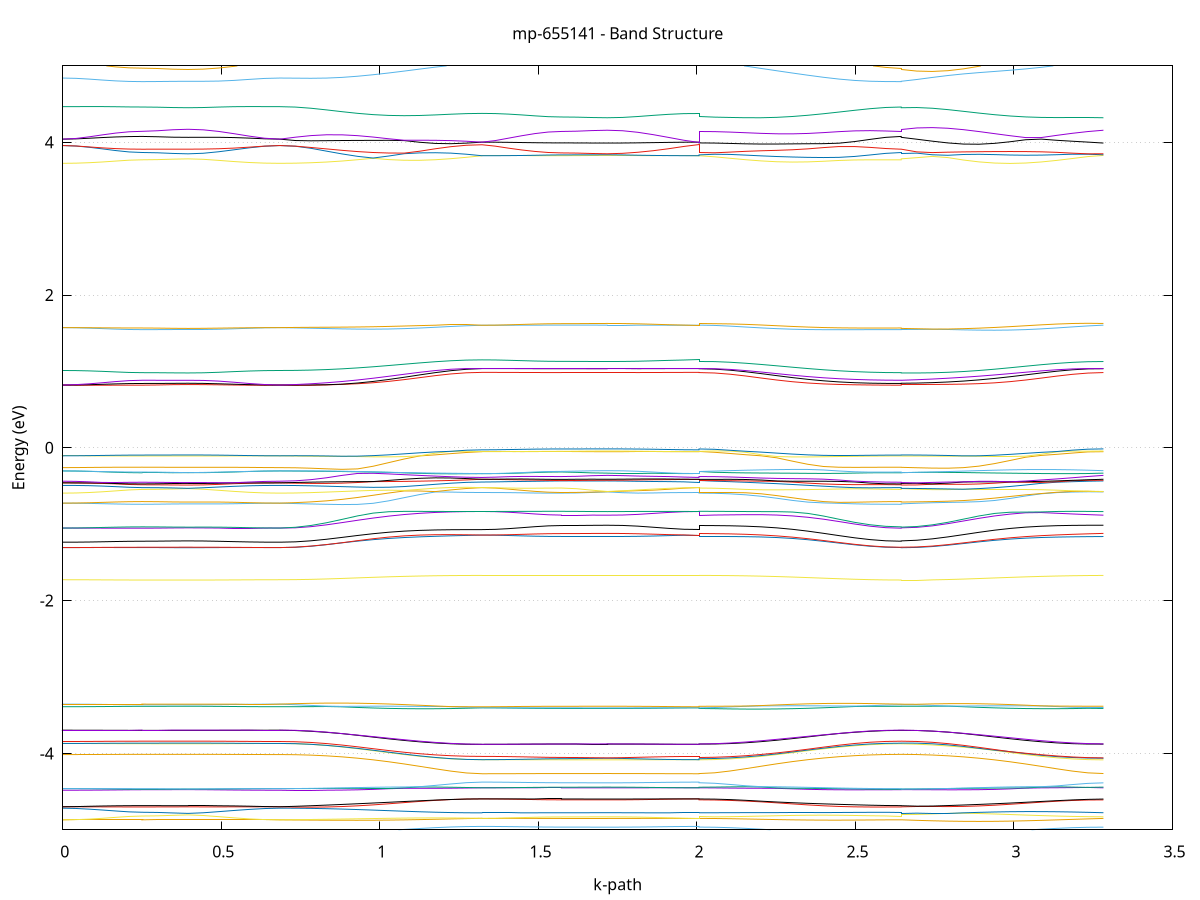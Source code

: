set title 'mp-655141 - Band Structure'
set xlabel 'k-path'
set ylabel 'Energy (eV)'
set grid y
set yrange [-5:5]
set terminal png size 800,600
set output 'mp-655141_bands_gnuplot.png'
plot '-' using 1:2 with lines notitle, '-' using 1:2 with lines notitle, '-' using 1:2 with lines notitle, '-' using 1:2 with lines notitle, '-' using 1:2 with lines notitle, '-' using 1:2 with lines notitle, '-' using 1:2 with lines notitle, '-' using 1:2 with lines notitle, '-' using 1:2 with lines notitle, '-' using 1:2 with lines notitle, '-' using 1:2 with lines notitle, '-' using 1:2 with lines notitle, '-' using 1:2 with lines notitle, '-' using 1:2 with lines notitle, '-' using 1:2 with lines notitle, '-' using 1:2 with lines notitle, '-' using 1:2 with lines notitle, '-' using 1:2 with lines notitle, '-' using 1:2 with lines notitle, '-' using 1:2 with lines notitle, '-' using 1:2 with lines notitle, '-' using 1:2 with lines notitle, '-' using 1:2 with lines notitle, '-' using 1:2 with lines notitle, '-' using 1:2 with lines notitle, '-' using 1:2 with lines notitle, '-' using 1:2 with lines notitle, '-' using 1:2 with lines notitle, '-' using 1:2 with lines notitle, '-' using 1:2 with lines notitle, '-' using 1:2 with lines notitle, '-' using 1:2 with lines notitle, '-' using 1:2 with lines notitle, '-' using 1:2 with lines notitle, '-' using 1:2 with lines notitle, '-' using 1:2 with lines notitle, '-' using 1:2 with lines notitle, '-' using 1:2 with lines notitle, '-' using 1:2 with lines notitle, '-' using 1:2 with lines notitle, '-' using 1:2 with lines notitle, '-' using 1:2 with lines notitle, '-' using 1:2 with lines notitle, '-' using 1:2 with lines notitle, '-' using 1:2 with lines notitle, '-' using 1:2 with lines notitle, '-' using 1:2 with lines notitle, '-' using 1:2 with lines notitle, '-' using 1:2 with lines notitle, '-' using 1:2 with lines notitle, '-' using 1:2 with lines notitle, '-' using 1:2 with lines notitle, '-' using 1:2 with lines notitle, '-' using 1:2 with lines notitle, '-' using 1:2 with lines notitle, '-' using 1:2 with lines notitle, '-' using 1:2 with lines notitle, '-' using 1:2 with lines notitle, '-' using 1:2 with lines notitle, '-' using 1:2 with lines notitle, '-' using 1:2 with lines notitle, '-' using 1:2 with lines notitle, '-' using 1:2 with lines notitle, '-' using 1:2 with lines notitle, '-' using 1:2 with lines notitle, '-' using 1:2 with lines notitle, '-' using 1:2 with lines notitle, '-' using 1:2 with lines notitle, '-' using 1:2 with lines notitle, '-' using 1:2 with lines notitle, '-' using 1:2 with lines notitle, '-' using 1:2 with lines notitle, '-' using 1:2 with lines notitle, '-' using 1:2 with lines notitle, '-' using 1:2 with lines notitle, '-' using 1:2 with lines notitle, '-' using 1:2 with lines notitle, '-' using 1:2 with lines notitle, '-' using 1:2 with lines notitle, '-' using 1:2 with lines notitle, '-' using 1:2 with lines notitle, '-' using 1:2 with lines notitle, '-' using 1:2 with lines notitle, '-' using 1:2 with lines notitle, '-' using 1:2 with lines notitle, '-' using 1:2 with lines notitle, '-' using 1:2 with lines notitle, '-' using 1:2 with lines notitle, '-' using 1:2 with lines notitle, '-' using 1:2 with lines notitle, '-' using 1:2 with lines notitle, '-' using 1:2 with lines notitle, '-' using 1:2 with lines notitle, '-' using 1:2 with lines notitle, '-' using 1:2 with lines notitle, '-' using 1:2 with lines notitle, '-' using 1:2 with lines notitle, '-' using 1:2 with lines notitle, '-' using 1:2 with lines notitle, '-' using 1:2 with lines notitle, '-' using 1:2 with lines notitle, '-' using 1:2 with lines notitle, '-' using 1:2 with lines notitle, '-' using 1:2 with lines notitle, '-' using 1:2 with lines notitle, '-' using 1:2 with lines notitle, '-' using 1:2 with lines notitle, '-' using 1:2 with lines notitle, '-' using 1:2 with lines notitle, '-' using 1:2 with lines notitle, '-' using 1:2 with lines notitle, '-' using 1:2 with lines notitle, '-' using 1:2 with lines notitle, '-' using 1:2 with lines notitle
0.000000 -16.086445
0.041753 -16.086345
0.083506 -16.085845
0.125259 -16.085245
0.167012 -16.084445
0.208765 -16.083845
0.250518 -16.083645
0.250518 -16.083645
0.298731 -16.083545
0.346943 -16.083345
0.395155 -16.083245
0.395155 -16.083245
0.443367 -16.083445
0.491580 -16.084045
0.539792 -16.084845
0.588004 -16.085645
0.636216 -16.086245
0.684429 -16.086445
0.684429 -16.086445
0.733488 -16.085945
0.782547 -16.084245
0.831606 -16.081545
0.880665 -16.077945
0.929725 -16.073745
0.978784 -16.069145
1.027843 -16.064345
1.076902 -16.059745
1.125961 -16.055545
1.175020 -16.051945
1.224080 -16.049145
1.273139 -16.047445
1.322198 -16.046945
1.322198 -16.046945
1.363951 -16.046745
1.405704 -16.046345
1.447457 -16.045745
1.489210 -16.045145
1.530963 -16.044545
1.572716 -16.044345
1.572716 -16.044345
1.620928 -16.044245
1.669141 -16.044045
1.717353 -16.043945
1.717353 -16.043945
1.765565 -16.044145
1.813777 -16.044645
1.861990 -16.045445
1.910202 -16.046145
1.958414 -16.046745
2.006627 -16.046945
2.006627 -16.044345
2.055686 -16.044945
2.104745 -16.046645
2.153804 -16.049345
2.202863 -16.052845
2.251922 -16.057145
2.300982 -16.061745
2.350041 -16.066445
2.399100 -16.071045
2.448159 -16.075245
2.497218 -16.078745
2.546277 -16.081445
2.595337 -16.083145
2.644396 -16.083645
2.644396 -16.083245
2.693455 -16.082745
2.742514 -16.081045
2.791573 -16.078445
2.840632 -16.074945
2.889692 -16.070745
2.938751 -16.066145
2.987810 -16.061445
3.036869 -16.056845
3.085928 -16.052645
3.134988 -16.049045
3.184047 -16.046345
3.233106 -16.044545
3.282165 -16.043945
e
0.000000 -16.064245
0.041753 -16.064445
0.083506 -16.064945
0.125259 -16.065745
0.167012 -16.066645
0.208765 -16.067245
0.250518 -16.067545
0.250518 -16.067545
0.298731 -16.067645
0.346943 -16.067845
0.395155 -16.067945
0.395155 -16.067945
0.443367 -16.067745
0.491580 -16.067145
0.539792 -16.066145
0.588004 -16.065245
0.636216 -16.064545
0.684429 -16.064245
0.684429 -16.064245
0.733488 -16.063745
0.782547 -16.062345
0.831606 -16.060145
0.880665 -16.057145
0.929725 -16.053545
0.978784 -16.049645
1.027843 -16.045545
1.076902 -16.041645
1.125961 -16.037945
1.175020 -16.034845
1.224080 -16.032545
1.273139 -16.031045
1.322198 -16.030545
1.322198 -16.030545
1.363951 -16.030745
1.405704 -16.031145
1.447457 -16.031845
1.489210 -16.032545
1.530963 -16.033145
1.572716 -16.033345
1.572716 -16.033345
1.620928 -16.033445
1.669141 -16.033645
1.717353 -16.033645
1.717353 -16.033645
1.765565 -16.033545
1.813777 -16.032945
1.861990 -16.032145
1.910202 -16.031345
1.958414 -16.030745
2.006627 -16.030545
2.006627 -16.033345
2.055686 -16.033845
2.104745 -16.035345
2.153804 -16.037745
2.202863 -16.040845
2.251922 -16.044445
2.300982 -16.048545
2.350041 -16.052645
2.399100 -16.056645
2.448159 -16.060245
2.497218 -16.063245
2.546277 -16.065645
2.595337 -16.067045
2.644396 -16.067545
2.644396 -16.067945
2.693455 -16.067445
2.742514 -16.065945
2.791573 -16.063645
2.840632 -16.060545
2.889692 -16.056945
2.938751 -16.052945
2.987810 -16.048845
3.036869 -16.044745
3.085928 -16.041145
3.134988 -16.038045
3.184047 -16.035645
3.233106 -16.034145
3.282165 -16.033645
e
0.000000 -16.064045
0.041753 -16.064045
0.083506 -16.064045
0.125259 -16.064045
0.167012 -16.064145
0.208765 -16.064145
0.250518 -16.064145
0.250518 -16.064145
0.298731 -16.064145
0.346943 -16.064245
0.395155 -16.064245
0.395155 -16.064245
0.443367 -16.064245
0.491580 -16.064145
0.539792 -16.064145
0.588004 -16.064045
0.636216 -16.064045
0.684429 -16.064045
0.684429 -16.064045
0.733488 -16.063545
0.782547 -16.062045
0.831606 -16.059745
0.880665 -16.056745
0.929725 -16.053145
0.978784 -16.049245
1.027843 -16.045145
1.076902 -16.041245
1.125961 -16.037645
1.175020 -16.034545
1.224080 -16.032245
1.273139 -16.030845
1.322198 -16.030345
1.322198 -16.030345
1.363951 -16.030345
1.405704 -16.030345
1.447457 -16.030445
1.489210 -16.030445
1.530963 -16.030445
1.572716 -16.030445
1.572716 -16.030445
1.620928 -16.030445
1.669141 -16.030545
1.717353 -16.030545
1.717353 -16.030545
1.765565 -16.030545
1.813777 -16.030445
1.861990 -16.030445
1.910202 -16.030345
1.958414 -16.030345
2.006627 -16.030345
2.006627 -16.030445
2.055686 -16.030945
2.104745 -16.032345
2.153804 -16.034745
2.202863 -16.037745
2.251922 -16.041445
2.300982 -16.045345
2.350041 -16.049445
2.399100 -16.053345
2.448159 -16.056945
2.497218 -16.059945
2.546277 -16.062245
2.595337 -16.063645
2.644396 -16.064145
2.644396 -16.064245
2.693455 -16.063745
2.742514 -16.062345
2.791573 -16.059945
2.840632 -16.056945
2.889692 -16.053345
2.938751 -16.049445
2.987810 -16.045345
3.036869 -16.041445
3.085928 -16.037845
3.134988 -16.034745
3.184047 -16.032445
3.233106 -16.031045
3.282165 -16.030545
e
0.000000 -15.939745
0.041753 -15.939745
0.083506 -15.939545
0.125259 -15.939445
0.167012 -15.939245
0.208765 -15.939045
0.250518 -15.939045
0.250518 -15.939045
0.298731 -15.938945
0.346943 -15.938945
0.395155 -15.938945
0.395155 -15.938945
0.443367 -15.938945
0.491580 -15.939045
0.539792 -15.939345
0.588004 -15.939545
0.636216 -15.939745
0.684429 -15.939745
0.684429 -15.939745
0.733488 -15.939245
0.782547 -15.937745
0.831606 -15.935245
0.880665 -15.931945
0.929725 -15.927945
0.978784 -15.923645
1.027843 -15.919145
1.076902 -15.914745
1.125961 -15.910745
1.175020 -15.907245
1.224080 -15.904645
1.273139 -15.903045
1.322198 -15.902445
1.322198 -15.902445
1.363951 -15.902445
1.405704 -15.902345
1.447457 -15.902245
1.489210 -15.902145
1.530963 -15.902045
1.572716 -15.902045
1.572716 -15.902045
1.620928 -15.902045
1.669141 -15.901945
1.717353 -15.901945
1.717353 -15.901945
1.765565 -15.901945
1.813777 -15.902045
1.861990 -15.902145
1.910202 -15.902345
1.958414 -15.902445
2.006627 -15.902445
2.006627 -15.902045
2.055686 -15.902545
2.104745 -15.904245
2.153804 -15.906745
2.202863 -15.910145
2.251922 -15.914145
2.300982 -15.918545
2.350041 -15.923045
2.399100 -15.927345
2.448159 -15.931145
2.497218 -15.934445
2.546277 -15.936945
2.595337 -15.938445
2.644396 -15.939045
2.644396 -15.938945
2.693455 -15.938345
2.742514 -15.936845
2.791573 -15.934445
2.840632 -15.931145
2.889692 -15.927245
2.938751 -15.922945
2.987810 -15.918545
3.036869 -15.914145
3.085928 -15.910145
3.134988 -15.906745
3.184047 -15.904145
3.233106 -15.902545
3.282165 -15.901945
e
0.000000 -15.855245
0.041753 -15.855245
0.083506 -15.855245
0.125259 -15.855345
0.167012 -15.855445
0.208765 -15.855445
0.250518 -15.855545
0.250518 -15.855545
0.298731 -15.855545
0.346943 -15.855545
0.395155 -15.855545
0.395155 -15.855545
0.443367 -15.855545
0.491580 -15.855445
0.539792 -15.855345
0.588004 -15.855245
0.636216 -15.855245
0.684429 -15.855245
0.684429 -15.855245
0.733488 -15.854745
0.782547 -15.853345
0.831606 -15.850945
0.880665 -15.847845
0.929725 -15.844045
0.978784 -15.839845
1.027843 -15.835545
1.076902 -15.831245
1.125961 -15.827345
1.175020 -15.823945
1.224080 -15.821345
1.273139 -15.819645
1.322198 -15.819045
1.322198 -15.819045
1.363951 -15.819045
1.405704 -15.819145
1.447457 -15.819145
1.489210 -15.819245
1.530963 -15.819245
1.572716 -15.819245
1.572716 -15.819245
1.620928 -15.819245
1.669141 -15.819245
1.717353 -15.819245
1.717353 -15.819245
1.765565 -15.819245
1.813777 -15.819245
1.861990 -15.819145
1.910202 -15.819145
1.958414 -15.819045
2.006627 -15.819045
2.006627 -15.819245
2.055686 -15.819845
2.104745 -15.821445
2.153804 -15.824045
2.202863 -15.827445
2.251922 -15.831345
2.300982 -15.835645
2.350041 -15.839945
2.399100 -15.844145
2.448159 -15.847945
2.497218 -15.851145
2.546277 -15.853545
2.595337 -15.855045
2.644396 -15.855545
2.644396 -15.855545
2.693455 -15.854945
2.742514 -15.853245
2.791573 -15.850845
2.840632 -15.847645
2.889692 -15.843845
2.938751 -15.839745
2.987810 -15.835345
3.036869 -15.831045
3.085928 -15.827145
3.134988 -15.823845
3.184047 -15.821245
3.233106 -15.819645
3.282165 -15.819245
e
0.000000 -15.855145
0.041753 -15.855045
0.083506 -15.855045
0.125259 -15.855045
0.167012 -15.855045
0.208765 -15.854945
0.250518 -15.854945
0.250518 -15.854945
0.298731 -15.854945
0.346943 -15.854945
0.395155 -15.854945
0.395155 -15.854945
0.443367 -15.854945
0.491580 -15.855045
0.539792 -15.855045
0.588004 -15.855045
0.636216 -15.855045
0.684429 -15.855145
0.684429 -15.855145
0.733488 -15.854545
0.782547 -15.852845
0.831606 -15.850345
0.880665 -15.847045
0.929725 -15.843145
0.978784 -15.838945
1.027843 -15.834545
1.076902 -15.830345
1.125961 -15.826545
1.175020 -15.823345
1.224080 -15.820845
1.273139 -15.819445
1.322198 -15.818945
1.322198 -15.818945
1.363951 -15.818945
1.405704 -15.818945
1.447457 -15.818945
1.489210 -15.818845
1.530963 -15.818845
1.572716 -15.818845
1.572716 -15.818845
1.620928 -15.818845
1.669141 -15.818845
1.717353 -15.818845
1.717353 -15.818845
1.765565 -15.818845
1.813777 -15.818845
1.861990 -15.818945
1.910202 -15.818945
1.958414 -15.818945
2.006627 -15.818945
2.006627 -15.818845
2.055686 -15.819345
2.104745 -15.820845
2.153804 -15.823345
2.202863 -15.826545
2.251922 -15.830445
2.300982 -15.834645
2.350041 -15.838945
2.399100 -15.843245
2.448159 -15.847045
2.497218 -15.850345
2.546277 -15.852845
2.595337 -15.854445
2.644396 -15.854945
2.644396 -15.854945
2.693455 -15.854545
2.742514 -15.853145
2.791573 -15.850745
2.840632 -15.847445
2.889692 -15.843545
2.938751 -15.839245
2.987810 -15.834945
3.036869 -15.830645
3.085928 -15.826845
3.134988 -15.823545
3.184047 -15.821145
3.233106 -15.819545
3.282165 -15.818845
e
0.000000 -12.540645
0.041753 -12.540645
0.083506 -12.540645
0.125259 -12.540645
0.167012 -12.540645
0.208765 -12.540645
0.250518 -12.540645
0.250518 -12.540645
0.298731 -12.540645
0.346943 -12.540545
0.395155 -12.540545
0.395155 -12.540545
0.443367 -12.540545
0.491580 -12.540645
0.539792 -12.540645
0.588004 -12.540645
0.636216 -12.540645
0.684429 -12.540645
0.684429 -12.540645
0.733488 -12.541145
0.782547 -12.542745
0.831606 -12.545145
0.880665 -12.548445
0.929725 -12.552445
0.978784 -12.556745
1.027843 -12.561345
1.076902 -12.565845
1.125961 -12.569945
1.175020 -12.573445
1.224080 -12.576145
1.273139 -12.577845
1.322198 -12.578445
1.322198 -12.578445
1.363951 -12.578645
1.405704 -12.579445
1.447457 -12.580345
1.489210 -12.581245
1.530963 -12.581845
1.572716 -12.582045
1.572716 -12.582045
1.620928 -12.582145
1.669141 -12.582345
1.717353 -12.582445
1.717353 -12.582445
1.765565 -12.582245
1.813777 -12.581745
1.861990 -12.580745
1.910202 -12.579645
1.958414 -12.578745
2.006627 -12.578445
2.006627 -12.582045
2.055686 -12.581445
2.104745 -12.579745
2.153804 -12.576945
2.202863 -12.573345
2.251922 -12.568945
2.300982 -12.564245
2.350041 -12.559345
2.399100 -12.554445
2.448159 -12.550045
2.497218 -12.546145
2.546277 -12.543145
2.595337 -12.541245
2.644396 -12.540645
2.644396 -12.540545
2.693455 -12.541445
2.742514 -12.543645
2.791573 -12.546745
2.840632 -12.550645
2.889692 -12.555145
2.938751 -12.559945
2.987810 -12.564845
3.036869 -12.569545
3.085928 -12.573745
3.134988 -12.577345
3.184047 -12.580145
3.233106 -12.581845
3.282165 -12.582445
e
0.000000 -12.525945
0.041753 -12.525845
0.083506 -12.525845
0.125259 -12.525945
0.167012 -12.526045
0.208765 -12.526145
0.250518 -12.526145
0.250518 -12.526145
0.298731 -12.526245
0.346943 -12.526445
0.395155 -12.526545
0.395155 -12.526545
0.443367 -12.526445
0.491580 -12.526245
0.539792 -12.526045
0.588004 -12.525845
0.636216 -12.525745
0.684429 -12.525945
0.684429 -12.525945
0.733488 -12.527145
0.782547 -12.528845
0.831606 -12.530845
0.880665 -12.533045
0.929725 -12.535445
0.978784 -12.537745
1.027843 -12.539845
1.076902 -12.541745
1.125961 -12.543245
1.175020 -12.544245
1.224080 -12.544645
1.273139 -12.544445
1.322198 -12.543745
1.322198 -12.543745
1.363951 -12.543645
1.405704 -12.543645
1.447457 -12.543645
1.489210 -12.543645
1.530963 -12.543645
1.572716 -12.543645
1.572716 -12.543645
1.620928 -12.543645
1.669141 -12.543645
1.717353 -12.543645
1.717353 -12.543645
1.765565 -12.543645
1.813777 -12.543645
1.861990 -12.543545
1.910202 -12.543545
1.958414 -12.543545
2.006627 -12.543745
2.006627 -12.543645
2.055686 -12.543345
2.104745 -12.542645
2.153804 -12.541445
2.202863 -12.539945
2.251922 -12.538045
2.300982 -12.536045
2.350041 -12.533945
2.399100 -12.531845
2.448159 -12.530045
2.497218 -12.528445
2.546277 -12.527245
2.595337 -12.526445
2.644396 -12.526145
2.644396 -12.526545
2.693455 -12.526445
2.742514 -12.526845
2.791573 -12.527745
2.840632 -12.528945
2.889692 -12.530645
2.938751 -12.532545
2.987810 -12.534545
3.036869 -12.536745
3.085928 -12.538745
3.134988 -12.540645
3.184047 -12.542045
3.233106 -12.543145
3.282165 -12.543645
e
0.000000 -12.525745
0.041753 -12.525445
0.083506 -12.524245
0.125259 -12.522445
0.167012 -12.520245
0.208765 -12.518145
0.250518 -12.517145
0.250518 -12.517145
0.298731 -12.516545
0.346943 -12.515145
0.395155 -12.513945
0.395155 -12.513945
0.443367 -12.515545
0.491580 -12.518445
0.539792 -12.521345
0.588004 -12.523745
0.636216 -12.525345
0.684429 -12.525745
0.684429 -12.525745
0.733488 -12.524945
0.782547 -12.524645
0.831606 -12.524845
0.880665 -12.525645
0.929725 -12.526945
0.978784 -12.528745
1.027843 -12.530845
1.076902 -12.533245
1.125961 -12.535745
1.175020 -12.538145
1.224080 -12.540445
1.273139 -12.542245
1.322198 -12.543545
1.322198 -12.543545
1.363951 -12.543145
1.405704 -12.541545
1.447457 -12.539245
1.489210 -12.536645
1.530963 -12.534445
1.572716 -12.533445
1.572716 -12.533445
1.620928 -12.532945
1.669141 -12.531745
1.717353 -12.530745
1.717353 -12.530745
1.765565 -12.532145
1.813777 -12.534845
1.861990 -12.538045
1.910202 -12.540945
1.958414 -12.542945
2.006627 -12.543545
2.006627 -12.533445
2.055686 -12.533145
2.104745 -12.532145
2.153804 -12.530645
2.202863 -12.528845
2.251922 -12.526745
2.300982 -12.524645
2.350041 -12.522645
2.399100 -12.520845
2.448159 -12.519445
2.497218 -12.518345
2.546277 -12.517645
2.595337 -12.517245
2.644396 -12.517145
2.644396 -12.513945
2.693455 -12.513445
2.742514 -12.513145
2.791573 -12.513245
2.840632 -12.514845
2.889692 -12.517445
2.938751 -12.520245
2.987810 -12.523045
3.036869 -12.525545
3.085928 -12.527745
3.134988 -12.529545
3.184047 -12.530645
3.233106 -12.531045
3.282165 -12.530745
e
0.000000 -12.494945
0.041753 -12.495445
0.083506 -12.496845
0.125259 -12.498945
0.167012 -12.501445
0.208765 -12.503745
0.250518 -12.504745
0.250518 -12.504745
0.298731 -12.505345
0.346943 -12.506745
0.395155 -12.507845
0.395155 -12.507845
0.443367 -12.506345
0.491580 -12.503345
0.539792 -12.500145
0.588004 -12.497445
0.636216 -12.495645
0.684429 -12.494945
0.684429 -12.494945
0.733488 -12.495245
0.782547 -12.496245
0.831606 -12.497745
0.880665 -12.499745
0.929725 -12.502045
0.978784 -12.504645
1.027843 -12.507445
1.076902 -12.510045
1.125961 -12.512545
1.175020 -12.514645
1.224080 -12.516245
1.273139 -12.517245
1.322198 -12.517645
1.322198 -12.517645
1.363951 -12.517945
1.405704 -12.518745
1.447457 -12.520045
1.489210 -12.521645
1.530963 -12.523245
1.572716 -12.523945
1.572716 -12.523945
1.620928 -12.524345
1.669141 -12.525345
1.717353 -12.526145
1.717353 -12.526145
1.765565 -12.525045
1.813777 -12.522845
1.861990 -12.520745
1.910202 -12.519045
1.958414 -12.517945
2.006627 -12.517645
2.006627 -12.523945
2.055686 -12.523645
2.104745 -12.522745
2.153804 -12.521345
2.202863 -12.519545
2.251922 -12.517345
2.300982 -12.515045
2.350041 -12.512645
2.399100 -12.510445
2.448159 -12.508545
2.497218 -12.506945
2.546277 -12.505745
2.595337 -12.505045
2.644396 -12.504745
2.644396 -12.507845
2.693455 -12.508845
2.742514 -12.510345
2.791573 -12.512345
2.840632 -12.513745
2.889692 -12.514645
2.938751 -12.516045
2.987810 -12.517645
3.036869 -12.519445
3.085928 -12.521245
3.134988 -12.522945
3.184047 -12.524445
3.233106 -12.525545
3.282165 -12.526145
e
0.000000 -12.358745
0.041753 -12.358745
0.083506 -12.358645
0.125259 -12.358545
0.167012 -12.358445
0.208765 -12.358345
0.250518 -12.358345
0.250518 -12.358345
0.298731 -12.358245
0.346943 -12.358045
0.395155 -12.358045
0.395155 -12.358045
0.443367 -12.358145
0.491580 -12.358245
0.539792 -12.358445
0.588004 -12.358645
0.636216 -12.358745
0.684429 -12.358745
0.684429 -12.358745
0.733488 -12.359245
0.782547 -12.360345
0.831606 -12.361845
0.880665 -12.363745
0.929725 -12.365945
0.978784 -12.368245
1.027843 -12.370545
1.076902 -12.372845
1.125961 -12.374845
1.175020 -12.376445
1.224080 -12.377545
1.273139 -12.378145
1.322198 -12.378245
1.322198 -12.378245
1.363951 -12.378245
1.405704 -12.378345
1.447457 -12.378345
1.489210 -12.378445
1.530963 -12.378545
1.572716 -12.378545
1.572716 -12.378545
1.620928 -12.378545
1.669141 -12.378545
1.717353 -12.378545
1.717353 -12.378545
1.765565 -12.378545
1.813777 -12.378545
1.861990 -12.378445
1.910202 -12.378345
1.958414 -12.378345
2.006627 -12.378245
2.006627 -12.378545
2.055686 -12.378345
2.104745 -12.377645
2.153804 -12.376445
2.202863 -12.374745
2.251922 -12.372645
2.300982 -12.370345
2.350041 -12.367945
2.399100 -12.365445
2.448159 -12.363245
2.497218 -12.361245
2.546277 -12.359745
2.595337 -12.358745
2.644396 -12.358345
2.644396 -12.358045
2.693455 -12.358545
2.742514 -12.359645
2.791573 -12.361145
2.840632 -12.363145
2.889692 -12.365345
2.938751 -12.367745
2.987810 -12.370145
3.036869 -12.372445
3.085928 -12.374545
3.134988 -12.376245
3.184047 -12.377445
3.233106 -12.378145
3.282165 -12.378545
e
0.000000 -12.358645
0.041753 -12.358645
0.083506 -12.358545
0.125259 -12.358245
0.167012 -12.357945
0.208765 -12.357745
0.250518 -12.357645
0.250518 -12.357645
0.298731 -12.357645
0.346943 -12.357745
0.395155 -12.357845
0.395155 -12.357845
0.443367 -12.357745
0.491580 -12.357845
0.539792 -12.358045
0.588004 -12.358345
0.636216 -12.358645
0.684429 -12.358645
0.684429 -12.358645
0.733488 -12.358745
0.782547 -12.359345
0.831606 -12.360445
0.880665 -12.362045
0.929725 -12.363945
0.978784 -12.366245
1.027843 -12.368545
1.076902 -12.370945
1.125961 -12.373145
1.175020 -12.375045
1.224080 -12.376645
1.273139 -12.377745
1.322198 -12.378145
1.322198 -12.378145
1.363951 -12.378245
1.405704 -12.378245
1.447457 -12.378245
1.489210 -12.378245
1.530963 -12.378245
1.572716 -12.378245
1.572716 -12.378245
1.620928 -12.378245
1.669141 -12.378245
1.717353 -12.378245
1.717353 -12.378245
1.765565 -12.378245
1.813777 -12.378245
1.861990 -12.378245
1.910202 -12.378245
1.958414 -12.378145
2.006627 -12.378145
2.006627 -12.378245
2.055686 -12.377845
2.104745 -12.376745
2.153804 -12.375145
2.202863 -12.373145
2.251922 -12.370845
2.300982 -12.368345
2.350041 -12.365845
2.399100 -12.363545
2.448159 -12.361445
2.497218 -12.359745
2.546277 -12.358545
2.595337 -12.357845
2.644396 -12.357645
2.644396 -12.357845
2.693455 -12.357845
2.742514 -12.358545
2.791573 -12.359745
2.840632 -12.361445
2.889692 -12.363545
2.938751 -12.365945
2.987810 -12.368445
3.036869 -12.370945
3.085928 -12.373345
3.134988 -12.375345
3.184047 -12.376945
3.233106 -12.378045
3.282165 -12.378245
e
0.000000 -8.976245
0.041753 -8.974945
0.083506 -8.971545
0.125259 -8.966545
0.167012 -8.961145
0.208765 -8.956945
0.250518 -8.955245
0.250518 -8.955245
0.298731 -8.954545
0.346943 -8.953045
0.395155 -8.952145
0.395155 -8.952145
0.443367 -8.953545
0.491580 -8.957745
0.539792 -8.963945
0.588004 -8.970145
0.636216 -8.974545
0.684429 -8.976245
0.684429 -8.976245
0.733488 -8.977845
0.782547 -8.982545
0.831606 -8.990445
0.880665 -9.001145
0.929725 -9.014345
0.978784 -9.029445
1.027843 -9.045545
1.076902 -9.061745
1.125961 -9.076845
1.175020 -9.089945
1.224080 -9.099945
1.273139 -9.106245
1.322198 -9.108445
1.322198 -9.108445
1.363951 -9.107945
1.405704 -9.106845
1.447457 -9.105245
1.489210 -9.103645
1.530963 -9.102445
1.572716 -9.102045
1.572716 -9.102045
1.620928 -9.101845
1.669141 -9.101445
1.717353 -9.101145
1.717353 -9.101145
1.765565 -9.101545
1.813777 -9.102645
1.861990 -9.104445
1.910202 -9.106345
1.958414 -9.107845
2.006627 -9.108445
2.006627 -9.102045
2.055686 -9.099745
2.104745 -9.093045
2.153804 -9.082445
2.202863 -9.068545
2.251922 -9.052245
2.300982 -9.034645
2.350041 -9.016845
2.399100 -8.999845
2.448159 -8.984745
2.497218 -8.972245
2.546277 -8.962945
2.595337 -8.957245
2.644396 -8.955245
2.644396 -8.952145
2.693455 -8.954745
2.742514 -8.961145
2.791573 -8.971045
2.840632 -8.984145
2.889692 -8.999645
2.938751 -9.016845
2.987810 -9.034745
3.036869 -9.052345
3.085928 -9.068545
3.134988 -9.082245
3.184047 -9.092745
3.233106 -9.099145
3.282165 -9.101145
e
0.000000 -8.733545
0.041753 -8.737745
0.083506 -8.748245
0.125259 -8.761345
0.167012 -8.773645
0.208765 -8.782445
0.250518 -8.785645
0.250518 -8.785645
0.298731 -8.786745
0.346943 -8.789145
0.395155 -8.790645
0.395155 -8.790645
0.443367 -8.788245
0.491580 -8.780245
0.539792 -8.767345
0.588004 -8.752145
0.636216 -8.739045
0.684429 -8.733545
0.684429 -8.733545
0.733488 -8.735745
0.782547 -8.739245
0.831606 -8.743645
0.880665 -8.748945
0.929725 -8.754945
0.978784 -8.761345
1.027843 -8.768145
1.076902 -8.774945
1.125961 -8.781645
1.175020 -8.787745
1.224080 -8.792645
1.273139 -8.795445
1.322198 -8.795745
1.322198 -8.795745
1.363951 -8.797645
1.405704 -8.802345
1.447457 -8.808345
1.489210 -8.813945
1.530963 -8.817745
1.572716 -8.819145
1.572716 -8.819145
1.620928 -8.819245
1.669141 -8.819745
1.717353 -8.820045
1.717353 -8.820045
1.765565 -8.819245
1.813777 -8.816245
1.861990 -8.810845
1.910202 -8.804045
1.958414 -8.798145
2.006627 -8.795745
2.006627 -8.819145
2.055686 -8.818245
2.104745 -8.815645
2.153804 -8.811945
2.202863 -8.807745
2.251922 -8.803445
2.300982 -8.799445
2.350041 -8.795945
2.399100 -8.792845
2.448159 -8.790345
2.497218 -8.788345
2.546277 -8.786845
2.595337 -8.785945
2.644396 -8.785645
2.644396 -8.790645
2.693455 -8.790745
2.742514 -8.791345
2.791573 -8.792445
2.840632 -8.793945
2.889692 -8.795945
2.938751 -8.798445
2.987810 -8.801445
3.036869 -8.804845
3.085928 -8.808745
3.134988 -8.812745
3.184047 -8.816345
3.233106 -8.818945
3.282165 -8.820045
e
0.000000 -8.733445
0.041753 -8.733745
0.083506 -8.734345
0.125259 -8.735145
0.167012 -8.736045
0.208765 -8.736645
0.250518 -8.736845
0.250518 -8.736845
0.298731 -8.737345
0.346943 -8.738345
0.395155 -8.738745
0.395155 -8.738745
0.443367 -8.738345
0.491580 -8.737245
0.539792 -8.735845
0.588004 -8.734645
0.636216 -8.733745
0.684429 -8.733445
0.684429 -8.733445
0.733488 -8.732545
0.782547 -8.732945
0.831606 -8.734845
0.880665 -8.738145
0.929725 -8.742945
0.978784 -8.748945
1.027843 -8.756145
1.076902 -8.764245
1.125961 -8.772745
1.175020 -8.781045
1.224080 -8.788145
1.273139 -8.793245
1.322198 -8.795745
1.322198 -8.795745
1.363951 -8.796045
1.405704 -8.796845
1.447457 -8.797845
1.489210 -8.798945
1.530963 -8.799645
1.572716 -8.799945
1.572716 -8.799945
1.620928 -8.800645
1.669141 -8.801945
1.717353 -8.802645
1.717353 -8.802645
1.765565 -8.802045
1.813777 -8.800545
1.861990 -8.798845
1.910202 -8.797245
1.958414 -8.796145
2.006627 -8.795745
2.006627 -8.799945
2.055686 -8.798545
2.104745 -8.794645
2.153804 -8.788745
2.202863 -8.781545
2.251922 -8.773945
2.300982 -8.766345
2.350041 -8.759145
2.399100 -8.752745
2.448159 -8.747245
2.497218 -8.742845
2.546277 -8.739545
2.595337 -8.737545
2.644396 -8.736845
2.644396 -8.738745
2.693455 -8.737845
2.742514 -8.738345
2.791573 -8.740345
2.840632 -8.743845
2.889692 -8.748945
2.938751 -8.755345
2.987810 -8.762945
3.036869 -8.771445
3.085928 -8.780145
3.134988 -8.788545
3.184047 -8.795545
3.233106 -8.800345
3.282165 -8.802645
e
0.000000 -8.641645
0.041753 -8.638645
0.083506 -8.631345
0.125259 -8.622845
0.167012 -8.615645
0.208765 -8.610745
0.250518 -8.609145
0.250518 -8.609145
0.298731 -8.608245
0.346943 -8.606345
0.395155 -8.605345
0.395155 -8.605345
0.443367 -8.606745
0.491580 -8.611345
0.539792 -8.619045
0.588004 -8.628645
0.636216 -8.637645
0.684429 -8.641645
0.684429 -8.641645
0.733488 -8.643345
0.782547 -8.648045
0.831606 -8.655345
0.880665 -8.664345
0.929725 -8.674245
0.978784 -8.684245
1.027843 -8.693545
1.076902 -8.701745
1.125961 -8.708645
1.175020 -8.713945
1.224080 -8.717745
1.273139 -8.719945
1.322198 -8.720745
1.322198 -8.720745
1.363951 -8.719145
1.405704 -8.715145
1.447457 -8.710045
1.489210 -8.705245
1.530963 -8.701645
1.572716 -8.700345
1.572716 -8.700345
1.620928 -8.699045
1.669141 -8.696045
1.717353 -8.694145
1.717353 -8.694145
1.765565 -8.696345
1.813777 -8.701345
1.861990 -8.707345
1.910202 -8.713645
1.958414 -8.718645
2.006627 -8.720745
2.006627 -8.700345
2.055686 -8.699145
2.104745 -8.695845
2.153804 -8.690445
2.202863 -8.683145
2.251922 -8.674445
2.300982 -8.664445
2.350041 -8.653745
2.399100 -8.642745
2.448159 -8.632245
2.497218 -8.622845
2.546277 -8.615445
2.595337 -8.610745
2.644396 -8.609145
2.644396 -8.605345
2.693455 -8.608245
2.742514 -8.614145
2.791573 -8.622745
2.840632 -8.633045
2.889692 -8.644345
2.938751 -8.655745
2.987810 -8.666445
3.036869 -8.675945
3.085928 -8.683645
3.134988 -8.689445
3.184047 -8.693145
3.233106 -8.694645
3.282165 -8.694145
e
0.000000 -8.475445
0.041753 -8.475545
0.083506 -8.476045
0.125259 -8.476545
0.167012 -8.477245
0.208765 -8.477645
0.250518 -8.477845
0.250518 -8.477845
0.298731 -8.478245
0.346943 -8.478945
0.395155 -8.479245
0.395155 -8.479245
0.443367 -8.478945
0.491580 -8.478145
0.539792 -8.477045
0.588004 -8.476245
0.636216 -8.475645
0.684429 -8.475445
0.684429 -8.475445
0.733488 -8.479245
0.782547 -8.489545
0.831606 -8.505345
0.880665 -8.525645
0.929725 -8.549045
0.978784 -8.573745
1.027843 -8.598145
1.076902 -8.620745
1.125961 -8.639945
1.175020 -8.654945
1.224080 -8.665345
1.273139 -8.670945
1.322198 -8.672145
1.322198 -8.672145
1.363951 -8.672345
1.405704 -8.672945
1.447457 -8.674045
1.489210 -8.675245
1.530963 -8.676445
1.572716 -8.676845
1.572716 -8.676845
1.620928 -8.678145
1.669141 -8.680745
1.717353 -8.682345
1.717353 -8.682345
1.765565 -8.680645
1.813777 -8.677645
1.861990 -8.675145
1.910202 -8.673345
1.958414 -8.672445
2.006627 -8.672145
2.006627 -8.676845
2.055686 -8.674745
2.104745 -8.668245
2.153804 -8.657145
2.202863 -8.641445
2.251922 -8.621745
2.300982 -8.598945
2.350041 -8.574345
2.399100 -8.549645
2.448159 -8.526445
2.497218 -8.506445
2.546277 -8.490945
2.595337 -8.481145
2.644396 -8.477845
2.644396 -8.479245
2.693455 -8.482345
2.742514 -8.491845
2.791573 -8.507145
2.840632 -8.527145
2.889692 -8.550445
2.938751 -8.575445
2.987810 -8.600445
3.036869 -8.623845
3.085928 -8.644245
3.134988 -8.660745
3.184047 -8.672745
3.233106 -8.679945
3.282165 -8.682345
e
0.000000 -8.475345
0.041753 -8.475045
0.083506 -8.474145
0.125259 -8.472945
0.167012 -8.471745
0.208765 -8.470945
0.250518 -8.470545
0.250518 -8.470545
0.298731 -8.470145
0.346943 -8.469445
0.395155 -8.469145
0.395155 -8.469145
0.443367 -8.469545
0.491580 -8.470645
0.539792 -8.472145
0.588004 -8.473745
0.636216 -8.474945
0.684429 -8.475345
0.684429 -8.475345
0.733488 -8.478145
0.782547 -8.487245
0.831606 -8.502045
0.880665 -8.521345
0.929725 -8.543945
0.978784 -8.567945
1.027843 -8.591945
1.076902 -8.614345
1.125961 -8.633845
1.175020 -8.649645
1.224080 -8.661345
1.273139 -8.668845
1.322198 -8.672045
1.322198 -8.672045
1.363951 -8.671645
1.405704 -8.670645
1.447457 -8.669145
1.489210 -8.667745
1.530963 -8.666745
1.572716 -8.666445
1.572716 -8.666445
1.620928 -8.665845
1.669141 -8.664845
1.717353 -8.664445
1.717353 -8.664445
1.765565 -8.664845
1.813777 -8.666245
1.861990 -8.668145
1.910202 -8.670145
1.958414 -8.671545
2.006627 -8.672045
2.006627 -8.666445
2.055686 -8.664145
2.104745 -8.657445
2.153804 -8.646445
2.202863 -8.631045
2.251922 -8.611845
2.300982 -8.589545
2.350041 -8.565545
2.399100 -8.541245
2.448159 -8.518445
2.497218 -8.498745
2.546277 -8.483445
2.595337 -8.473845
2.644396 -8.470545
2.644396 -8.469145
2.693455 -8.472545
2.742514 -8.482345
2.791573 -8.497545
2.840632 -8.517245
2.889692 -8.539845
2.938751 -8.563745
2.987810 -8.587345
3.036869 -8.609245
3.085928 -8.628145
3.134988 -8.643345
3.184047 -8.654545
3.233106 -8.661645
3.282165 -8.664445
e
0.000000 -5.056845
0.041753 -5.057545
0.083506 -5.059245
0.125259 -5.061645
0.167012 -5.063845
0.208765 -5.065345
0.250518 -5.065945
0.250518 -5.065945
0.298731 -5.066145
0.346943 -5.066645
0.395155 -5.066945
0.395155 -5.066945
0.443367 -5.066445
0.491580 -5.065045
0.539792 -5.062745
0.588004 -5.059945
0.636216 -5.057745
0.684429 -5.056845
0.684429 -5.056845
0.733488 -5.055845
0.782547 -5.052645
0.831606 -5.047445
0.880665 -5.040145
0.929725 -5.030945
0.978784 -5.020045
1.027843 -5.007945
1.076902 -4.995345
1.125961 -4.983045
1.175020 -4.972145
1.224080 -4.963445
1.273139 -4.957945
1.322198 -4.956045
1.322198 -4.956045
1.363951 -4.956745
1.405704 -4.958545
1.447457 -4.960745
1.489210 -4.962845
1.530963 -4.964345
1.572716 -4.964845
1.572716 -4.964845
1.620928 -4.965045
1.669141 -4.965445
1.717353 -4.965645
1.717353 -4.965645
1.765565 -4.965345
1.813777 -4.964045
1.861990 -4.961845
1.910202 -4.959145
1.958414 -4.956945
2.006627 -4.956045
2.006627 -4.964845
2.055686 -4.966845
2.104745 -4.972545
2.153804 -4.981445
2.202863 -4.992545
2.251922 -5.005045
2.300982 -5.017745
2.350041 -5.029845
2.399100 -5.040645
2.448159 -5.049745
2.497218 -5.056845
2.546277 -5.061945
2.595337 -5.064945
2.644396 -5.065945
2.644396 -5.066945
2.693455 -5.065745
2.742514 -5.062545
2.791573 -5.057245
2.840632 -5.049945
2.889692 -5.040545
2.938751 -5.029545
2.987810 -5.017345
3.036869 -5.004645
3.085928 -4.992345
3.134988 -4.981345
3.184047 -4.972745
3.233106 -4.967345
3.282165 -4.965645
e
0.000000 -4.869745
0.041753 -4.869645
0.083506 -4.869645
0.125259 -4.869645
0.167012 -4.869645
0.208765 -4.869645
0.250518 -4.869645
0.250518 -4.869645
0.298731 -4.869545
0.346943 -4.869545
0.395155 -4.869545
0.395155 -4.869545
0.443367 -4.869545
0.491580 -4.869545
0.539792 -4.869645
0.588004 -4.869645
0.636216 -4.869645
0.684429 -4.869745
0.684429 -4.869745
0.733488 -4.871545
0.782547 -4.873145
0.831606 -4.874445
0.880665 -4.875345
0.929725 -4.875545
0.978784 -4.874945
1.027843 -4.873145
1.076902 -4.870345
1.125961 -4.866745
1.175020 -4.862545
1.224080 -4.858045
1.273139 -4.853745
1.322198 -4.850045
1.322198 -4.850045
1.363951 -4.850045
1.405704 -4.850245
1.447457 -4.850645
1.489210 -4.851045
1.530963 -4.851345
1.572716 -4.851445
1.572716 -4.851445
1.620928 -4.851445
1.669141 -4.851445
1.717353 -4.851445
1.717353 -4.851445
1.765565 -4.851345
1.813777 -4.851145
1.861990 -4.850745
1.910202 -4.850345
1.958414 -4.850045
2.006627 -4.850045
2.006627 -4.851445
2.055686 -4.852445
2.104745 -4.855045
2.153804 -4.858645
2.202863 -4.862645
2.251922 -4.866545
2.300982 -4.869945
2.350041 -4.872345
2.399100 -4.873745
2.448159 -4.873945
2.497218 -4.873045
2.546277 -4.871645
2.595337 -4.870245
2.644396 -4.869645
2.644396 -4.869545
2.693455 -4.876445
2.742514 -4.882345
2.791573 -4.886845
2.840632 -4.889645
2.889692 -4.890545
2.938751 -4.889445
2.987810 -4.886645
3.036869 -4.882245
3.085928 -4.876745
3.134988 -4.870445
3.184047 -4.863945
3.233106 -4.857445
3.282165 -4.851445
e
0.000000 -4.869645
0.041753 -4.867245
0.083506 -4.860245
0.125259 -4.849745
0.167012 -4.837245
0.208765 -4.825545
0.250518 -4.820045
0.250518 -4.820045
0.298731 -4.817545
0.346943 -4.810745
0.395155 -4.804945
0.395155 -4.804945
0.443367 -4.813145
0.491580 -4.828245
0.539792 -4.843845
0.588004 -4.857345
0.636216 -4.866545
0.684429 -4.869645
0.684429 -4.869645
0.733488 -4.867745
0.782547 -4.865345
0.831606 -4.862645
0.880665 -4.859645
0.929725 -4.856345
0.978784 -4.852945
1.027843 -4.849745
1.076902 -4.847045
1.125961 -4.845245
1.175020 -4.844645
1.224080 -4.845245
1.273139 -4.847045
1.322198 -4.849945
1.322198 -4.849945
1.363951 -4.848645
1.405704 -4.845045
1.447457 -4.840445
1.489210 -4.836045
1.530963 -4.833045
1.572716 -4.831945
1.572716 -4.831945
1.620928 -4.831645
1.669141 -4.830845
1.717353 -4.830445
1.717353 -4.830445
1.765565 -4.831145
1.813777 -4.833845
1.861990 -4.838345
1.910202 -4.843745
1.958414 -4.848245
2.006627 -4.849945
2.006627 -4.831945
2.055686 -4.831045
2.104745 -4.828545
2.153804 -4.824945
2.202863 -4.820745
2.251922 -4.816345
2.300982 -4.812345
2.350041 -4.809645
2.399100 -4.808845
2.448159 -4.810045
2.497218 -4.812845
2.546277 -4.816245
2.595337 -4.818945
2.644396 -4.820045
2.644396 -4.804945
2.693455 -4.798945
2.742514 -4.792245
2.791573 -4.785145
2.840632 -4.782745
2.889692 -4.787245
2.938751 -4.793245
2.987810 -4.800245
3.036869 -4.807445
3.085928 -4.814245
3.134988 -4.820145
3.184047 -4.825045
3.233106 -4.828445
3.282165 -4.830445
e
0.000000 -4.717045
0.041753 -4.721045
0.083506 -4.730045
0.125259 -4.741445
0.167012 -4.753945
0.208765 -4.765345
0.250518 -4.770645
0.250518 -4.770645
0.298731 -4.773145
0.346943 -4.779745
0.395155 -4.785545
0.395155 -4.785545
0.443367 -4.777445
0.491580 -4.762745
0.539792 -4.747445
0.588004 -4.733345
0.636216 -4.722145
0.684429 -4.717045
0.684429 -4.717045
0.733488 -4.717745
0.782547 -4.720045
0.831606 -4.723845
0.880665 -4.728945
0.929725 -4.735245
0.978784 -4.742245
1.027843 -4.749745
1.076902 -4.757245
1.125961 -4.764245
1.175020 -4.770145
1.224080 -4.774645
1.273139 -4.777545
1.322198 -4.778545
1.322198 -4.778545
1.363951 -4.778545
1.405704 -4.778545
1.447457 -4.778345
1.489210 -4.777945
1.530963 -4.777445
1.572716 -4.777245
1.572716 -4.777245
1.620928 -4.777145
1.669141 -4.776845
1.717353 -4.776745
1.717353 -4.776745
1.765565 -4.776945
1.813777 -4.777545
1.861990 -4.778145
1.910202 -4.778445
1.958414 -4.778545
2.006627 -4.778545
2.006627 -4.777245
2.055686 -4.777045
2.104745 -4.776445
2.153804 -4.775845
2.202863 -4.775445
2.251922 -4.775345
2.300982 -4.775445
2.350041 -4.775445
2.399100 -4.774945
2.448159 -4.773745
2.497218 -4.772445
2.546277 -4.771445
2.595337 -4.770845
2.644396 -4.770645
2.644396 -4.785545
2.693455 -4.782445
2.742514 -4.780545
2.791573 -4.780545
2.840632 -4.778245
2.889692 -4.772045
2.938751 -4.767045
2.987810 -4.763645
3.036869 -4.761945
3.085928 -4.762145
3.134988 -4.763945
3.184047 -4.767245
3.233106 -4.771645
3.282165 -4.776745
e
0.000000 -4.698845
0.041753 -4.699045
0.083506 -4.699445
0.125259 -4.700145
0.167012 -4.700745
0.208765 -4.701245
0.250518 -4.701345
0.250518 -4.701345
0.298731 -4.700945
0.346943 -4.700245
0.395155 -4.699945
0.395155 -4.699945
0.443367 -4.700145
0.491580 -4.700245
0.539792 -4.700045
0.588004 -4.699545
0.636216 -4.699045
0.684429 -4.698845
0.684429 -4.698845
0.733488 -4.702745
0.782547 -4.703945
0.831606 -4.701645
0.880665 -4.695845
0.929725 -4.686445
0.978784 -4.674145
1.027843 -4.659745
1.076902 -4.644145
1.125961 -4.628745
1.175020 -4.614945
1.224080 -4.604245
1.273139 -4.598045
1.322198 -4.595845
1.322198 -4.595845
1.363951 -4.596645
1.405704 -4.598745
1.447457 -4.601745
1.489210 -4.604745
1.530963 -4.607145
1.572716 -4.607945
1.572716 -4.607945
1.620928 -4.608045
1.669141 -4.608245
1.717353 -4.608445
1.717353 -4.608445
1.765565 -4.608045
1.813777 -4.606145
1.861990 -4.603045
1.910202 -4.599545
1.958414 -4.596845
2.006627 -4.595845
2.006627 -4.607945
2.055686 -4.610045
2.104745 -4.615645
2.153804 -4.623945
2.202863 -4.634545
2.251922 -4.647345
2.300982 -4.661245
2.350041 -4.674545
2.399100 -4.685945
2.448159 -4.694545
2.497218 -4.699845
2.546277 -4.701945
2.595337 -4.701845
2.644396 -4.701345
2.644396 -4.699945
2.693455 -4.695245
2.742514 -4.694945
2.791573 -4.696345
2.840632 -4.694145
2.889692 -4.688045
2.938751 -4.678445
2.987810 -4.666145
3.036869 -4.652445
3.085928 -4.638645
3.134988 -4.626145
3.184047 -4.616345
3.233106 -4.610245
3.282165 -4.608445
e
0.000000 -4.698845
0.041753 -4.696445
0.083506 -4.692345
0.125259 -4.688745
0.167012 -4.686145
0.208765 -4.684545
0.250518 -4.683945
0.250518 -4.683945
0.298731 -4.684245
0.346943 -4.684845
0.395155 -4.685045
0.395155 -4.685045
0.443367 -4.685045
0.491580 -4.685645
0.539792 -4.687645
0.588004 -4.691245
0.636216 -4.695845
0.684429 -4.698845
0.684429 -4.698845
0.733488 -4.692745
0.782547 -4.685345
0.831606 -4.677045
0.880665 -4.668345
0.929725 -4.659245
0.978784 -4.649745
1.027843 -4.640045
1.076902 -4.630145
1.125961 -4.620445
1.175020 -4.611345
1.224080 -4.603545
1.273139 -4.597745
1.322198 -4.595745
1.322198 -4.595745
1.363951 -4.595845
1.405704 -4.596045
1.447457 -4.596245
1.489210 -4.596345
1.530963 -4.596545
1.572716 -4.596545
1.572716 -4.596545
1.620928 -4.596845
1.669141 -4.597445
1.717353 -4.597745
1.717353 -4.597745
1.765565 -4.597545
1.813777 -4.596945
1.861990 -4.596445
1.910202 -4.596045
1.958414 -4.595845
2.006627 -4.595745
2.006627 -4.596545
2.055686 -4.598645
2.104745 -4.604845
2.153804 -4.614345
2.202863 -4.625645
2.251922 -4.636345
2.300982 -4.645645
2.350041 -4.653745
2.399100 -4.660845
2.448159 -4.667145
2.497218 -4.672845
2.546277 -4.678145
2.595337 -4.682245
2.644396 -4.683945
2.644396 -4.685045
2.693455 -4.690745
2.742514 -4.689345
2.791573 -4.682845
2.840632 -4.675745
2.889692 -4.668045
2.938751 -4.659445
2.987810 -4.650145
3.036869 -4.639945
3.085928 -4.629345
3.134988 -4.618845
3.184047 -4.609345
3.233106 -4.601845
3.282165 -4.597745
e
0.000000 -4.482245
0.041753 -4.482045
0.083506 -4.481345
0.125259 -4.480145
0.167012 -4.478545
0.208765 -4.476745
0.250518 -4.475745
0.250518 -4.475745
0.298731 -4.475545
0.346943 -4.474945
0.395155 -4.474645
0.395155 -4.474645
0.443367 -4.475345
0.491580 -4.477345
0.539792 -4.479445
0.588004 -4.481045
0.636216 -4.481945
0.684429 -4.482245
0.684429 -4.482245
0.733488 -4.482345
0.782547 -4.482345
0.831606 -4.481945
0.880665 -4.480345
0.929725 -4.476945
0.978784 -4.471145
1.027843 -4.462445
1.076902 -4.457145
1.125961 -4.457445
1.175020 -4.457245
1.224080 -4.455945
1.273139 -4.453545
1.322198 -4.450245
1.322198 -4.450245
1.363951 -4.450145
1.405704 -4.450245
1.447457 -4.450345
1.489210 -4.450445
1.530963 -4.450545
1.572716 -4.450545
1.572716 -4.450545
1.620928 -4.450645
1.669141 -4.450745
1.717353 -4.450845
1.717353 -4.450845
1.765565 -4.450745
1.813777 -4.450645
1.861990 -4.450445
1.910202 -4.450245
1.958414 -4.450145
2.006627 -4.450245
2.006627 -4.450545
2.055686 -4.452045
2.104745 -4.454245
2.153804 -4.455745
2.202863 -4.456545
2.251922 -4.457645
2.300982 -4.463845
2.350041 -4.470445
2.399100 -4.474545
2.448159 -4.476545
2.497218 -4.476945
2.546277 -4.476545
2.595337 -4.475945
2.644396 -4.475745
2.644396 -4.474645
2.693455 -4.475045
2.742514 -4.475945
2.791573 -4.476745
2.840632 -4.476645
2.889692 -4.475045
2.938751 -4.471245
2.987810 -4.464545
3.036869 -4.454745
3.085928 -4.451145
3.134988 -4.449845
3.184047 -4.447945
3.233106 -4.445945
3.282165 -4.450845
e
0.000000 -4.461045
0.041753 -4.461445
0.083506 -4.462645
0.125259 -4.464545
0.167012 -4.466845
0.208765 -4.469145
0.250518 -4.470345
0.250518 -4.470345
0.298731 -4.469945
0.346943 -4.468745
0.395155 -4.467345
0.395155 -4.467345
0.443367 -4.467845
0.491580 -4.466845
0.539792 -4.464945
0.588004 -4.462945
0.636216 -4.461545
0.684429 -4.461045
0.684429 -4.461045
0.733488 -4.460945
0.782547 -4.460145
0.831606 -4.459045
0.880665 -4.457945
0.929725 -4.457145
0.978784 -4.456745
1.027843 -4.456745
1.076902 -4.450845
1.125961 -4.439445
1.175020 -4.440645
1.224080 -4.443045
1.273139 -4.446445
1.322198 -4.450045
1.322198 -4.450045
1.363951 -4.449745
1.405704 -4.448545
1.447457 -4.446845
1.489210 -4.445045
1.530963 -4.443545
1.572716 -4.443045
1.572716 -4.443045
1.620928 -4.442745
1.669141 -4.442045
1.717353 -4.441645
1.717353 -4.441645
1.765565 -4.442245
1.813777 -4.443745
1.861990 -4.445845
1.910202 -4.448045
1.958414 -4.449645
2.006627 -4.450045
2.006627 -4.443045
2.055686 -4.441245
2.104745 -4.438345
2.153804 -4.436345
2.202863 -4.439845
2.251922 -4.452045
2.300982 -4.456445
2.350041 -4.457745
2.399100 -4.459545
2.448159 -4.462145
2.497218 -4.465145
2.546277 -4.467945
2.595337 -4.469745
2.644396 -4.470345
2.644396 -4.467345
2.693455 -4.466245
2.742514 -4.463645
2.791573 -4.460445
2.840632 -4.458045
2.889692 -4.455845
2.938751 -4.454145
2.987810 -4.452945
3.036869 -4.451945
3.085928 -4.441645
3.134988 -4.437745
3.184047 -4.441245
3.233106 -4.445145
3.282165 -4.441645
e
0.000000 -4.460945
0.041753 -4.461045
0.083506 -4.461145
0.125259 -4.461445
0.167012 -4.461645
0.208765 -4.461845
0.250518 -4.461945
0.250518 -4.461945
0.298731 -4.462645
0.346943 -4.464545
0.395155 -4.466445
0.395155 -4.466445
0.443367 -4.464945
0.491580 -4.463345
0.539792 -4.462145
0.588004 -4.461445
0.636216 -4.461045
0.684429 -4.460945
0.684429 -4.460945
0.733488 -4.460045
0.782547 -4.458045
0.831606 -4.455045
0.880665 -4.451245
0.929725 -4.447345
0.978784 -4.443845
1.027843 -4.441145
1.076902 -4.439645
1.125961 -4.436145
1.175020 -4.418845
1.224080 -4.400245
1.273139 -4.383445
1.322198 -4.375945
1.322198 -4.375945
1.363951 -4.376445
1.405704 -4.377945
1.447457 -4.379945
1.489210 -4.382045
1.530963 -4.383745
1.572716 -4.384345
1.572716 -4.384345
1.620928 -4.384645
1.669141 -4.385245
1.717353 -4.385645
1.717353 -4.385645
1.765565 -4.385045
1.813777 -4.383445
1.861990 -4.381045
1.910202 -4.378545
1.958414 -4.376645
2.006627 -4.375945
2.006627 -4.384345
2.055686 -4.391145
2.104745 -4.406645
2.153804 -4.423945
2.202863 -4.435845
2.251922 -4.437345
2.300982 -4.440345
2.350041 -4.444545
2.399100 -4.449145
2.448159 -4.453545
2.497218 -4.457045
2.546277 -4.459645
2.595337 -4.461345
2.644396 -4.461945
2.644396 -4.466445
2.693455 -4.465045
2.742514 -4.462845
2.791573 -4.459445
2.840632 -4.454245
2.889692 -4.448645
2.938751 -4.443245
2.987810 -4.439045
3.036869 -4.436545
3.085928 -4.436145
3.134988 -4.425645
3.184047 -4.408145
3.233106 -4.392545
3.282165 -4.385645
e
0.000000 -4.015245
0.041753 -4.015145
0.083506 -4.014645
0.125259 -4.014045
0.167012 -4.013445
0.208765 -4.013045
0.250518 -4.012845
0.250518 -4.012845
0.298731 -4.012745
0.346943 -4.012645
0.395155 -4.012545
0.395155 -4.012545
0.443367 -4.012645
0.491580 -4.013145
0.539792 -4.013745
0.588004 -4.014545
0.636216 -4.015045
0.684429 -4.015245
0.684429 -4.015245
0.733488 -4.017145
0.782547 -4.022745
0.831606 -4.032145
0.880665 -4.045445
0.929725 -4.062845
0.978784 -4.084245
1.027843 -4.109545
1.076902 -4.138345
1.125961 -4.169645
1.175020 -4.201745
1.224080 -4.232045
1.273139 -4.256345
1.322198 -4.266445
1.322198 -4.266445
1.363951 -4.266245
1.405704 -4.265845
1.447457 -4.265245
1.489210 -4.264645
1.530963 -4.264245
1.572716 -4.264045
1.572716 -4.264045
1.620928 -4.263945
1.669141 -4.263845
1.717353 -4.263745
1.717353 -4.263745
1.765565 -4.263845
1.813777 -4.264345
1.861990 -4.264945
1.910202 -4.265645
1.958414 -4.266245
2.006627 -4.266445
2.006627 -4.264045
2.055686 -4.254345
2.104745 -4.230545
2.153804 -4.200245
2.202863 -4.167945
2.251922 -4.136545
2.300982 -4.107645
2.350041 -4.082245
2.399100 -4.060845
2.448159 -4.043445
2.497218 -4.029945
2.546277 -4.020445
2.595337 -4.014745
2.644396 -4.012845
2.644396 -4.012545
2.693455 -4.015145
2.742514 -4.021545
2.791573 -4.031645
2.840632 -4.045545
2.889692 -4.063145
2.938751 -4.084645
2.987810 -4.109945
3.036869 -4.138645
3.085928 -4.169745
3.134988 -4.201745
3.184047 -4.231645
3.233106 -4.254845
3.282165 -4.263745
e
0.000000 -3.870145
0.041753 -3.870245
0.083506 -3.870945
0.125259 -3.871845
0.167012 -3.872745
0.208765 -3.873245
0.250518 -3.873545
0.250518 -3.873545
0.298731 -3.873745
0.346943 -3.874145
0.395155 -3.874445
0.395155 -3.874445
0.443367 -3.874145
0.491580 -3.873445
0.539792 -3.872445
0.588004 -3.871345
0.636216 -3.870445
0.684429 -3.870145
0.684429 -3.870145
0.733488 -3.873245
0.782547 -3.881745
0.831606 -3.895745
0.880665 -3.915345
0.929725 -3.938745
0.978784 -3.964345
1.027843 -3.990445
1.076902 -4.015345
1.125961 -4.037845
1.175020 -4.056745
1.224080 -4.070945
1.273139 -4.079745
1.322198 -4.082545
1.322198 -4.082545
1.363951 -4.082445
1.405704 -4.082745
1.447457 -4.083145
1.489210 -4.083545
1.530963 -4.083845
1.572716 -4.083945
1.572716 -4.083945
1.620928 -4.084145
1.669141 -4.084645
1.717353 -4.084845
1.717353 -4.084845
1.765565 -4.084645
1.813777 -4.084145
1.861990 -4.083445
1.910202 -4.082945
1.958414 -4.082445
2.006627 -4.082545
2.006627 -4.083945
2.055686 -4.080945
2.104745 -4.071945
2.153804 -4.057545
2.202863 -4.038445
2.251922 -4.015645
2.300982 -3.990545
2.350041 -3.964745
2.399100 -3.940245
2.448159 -3.918445
2.497218 -3.900145
2.546277 -3.886045
2.595337 -3.876845
2.644396 -3.873545
2.644396 -3.874445
2.693455 -3.879645
2.742514 -3.889245
2.791573 -3.902645
2.840632 -3.918845
2.889692 -3.937345
2.938751 -3.960845
2.987810 -3.988445
3.036869 -4.014745
3.085928 -4.038245
3.134988 -4.057745
3.184047 -4.072345
3.233106 -4.081545
3.282165 -4.084845
e
0.000000 -3.869945
0.041753 -3.869745
0.083506 -3.869045
0.125259 -3.868045
0.167012 -3.867145
0.208765 -3.866445
0.250518 -3.866145
0.250518 -3.866145
0.298731 -3.865845
0.346943 -3.865345
0.395155 -3.865045
0.395155 -3.865045
0.443367 -3.865345
0.491580 -3.866245
0.539792 -3.867445
0.588004 -3.868645
0.636216 -3.869545
0.684429 -3.869945
0.684429 -3.869945
0.733488 -3.872645
0.782547 -3.881245
0.831606 -3.895145
0.880665 -3.912945
0.929725 -3.934345
0.978784 -3.958545
1.027843 -3.984045
1.076902 -4.009445
1.125961 -4.033045
1.175020 -4.053245
1.224080 -4.068845
1.273139 -4.078745
1.322198 -4.082345
1.322198 -4.082345
1.363951 -4.081845
1.405704 -4.080145
1.447457 -4.077445
1.489210 -4.074145
1.530963 -4.071045
1.572716 -4.069645
1.572716 -4.069645
1.620928 -4.068545
1.669141 -4.065745
1.717353 -4.063145
1.717353 -4.063145
1.765565 -4.066445
1.813777 -4.071245
1.861990 -4.075745
1.910202 -4.079345
1.958414 -4.081745
2.006627 -4.082345
2.006627 -4.069645
2.055686 -4.066945
2.104745 -4.059045
2.153804 -4.046045
2.202863 -4.028245
2.251922 -4.006345
2.300982 -3.981545
2.350041 -3.956045
2.399100 -3.931645
2.448159 -3.909245
2.497218 -3.890545
2.546277 -3.876745
2.595337 -3.868745
2.644396 -3.866145
2.644396 -3.865045
2.693455 -3.866045
2.742514 -3.873945
2.791573 -3.888445
2.840632 -3.908945
2.889692 -3.933645
2.938751 -3.957245
2.987810 -3.977945
3.036869 -4.003045
3.085928 -4.024745
3.134988 -4.041745
3.184047 -4.053845
3.233106 -4.060945
3.282165 -4.063145
e
0.000000 -3.844545
0.041753 -3.844245
0.083506 -3.843445
0.125259 -3.842345
0.167012 -3.841345
0.208765 -3.840645
0.250518 -3.840445
0.250518 -3.840445
0.298731 -3.840345
0.346943 -3.840245
0.395155 -3.840145
0.395155 -3.840145
0.443367 -3.840245
0.491580 -3.840845
0.539792 -3.841945
0.588004 -3.843145
0.636216 -3.844145
0.684429 -3.844545
0.684429 -3.844545
0.733488 -3.847645
0.782547 -3.856745
0.831606 -3.871445
0.880665 -3.891045
0.929725 -3.913945
0.978784 -3.938545
1.027843 -3.962945
1.076902 -3.985245
1.125961 -4.004445
1.175020 -4.019645
1.224080 -4.030745
1.273139 -4.037345
1.322198 -4.039545
1.322198 -4.039545
1.363951 -4.040245
1.405704 -4.042145
1.447457 -4.045045
1.489210 -4.048445
1.530963 -4.051645
1.572716 -4.053145
1.572716 -4.053145
1.620928 -4.054045
1.669141 -4.056545
1.717353 -4.059145
1.717353 -4.059145
1.765565 -4.055945
1.813777 -4.051245
1.861990 -4.046745
1.910202 -4.042945
1.958414 -4.040445
2.006627 -4.039545
2.006627 -4.053145
2.055686 -4.050545
2.104745 -4.042945
2.153804 -4.030545
2.202863 -4.013945
2.251922 -3.993845
2.300982 -3.970745
2.350041 -3.945145
2.399100 -3.918245
2.448159 -3.892545
2.497218 -3.870645
2.546277 -3.854045
2.595337 -3.843845
2.644396 -3.840445
2.644396 -3.840145
2.693455 -3.844045
2.742514 -3.854845
2.791573 -3.872045
2.840632 -3.894645
2.889692 -3.921145
2.938751 -3.949445
2.987810 -3.977445
3.036869 -3.998245
3.085928 -4.017245
3.134988 -4.033845
3.184047 -4.046945
3.233106 -4.055645
3.282165 -4.059145
e
0.000000 -3.696345
0.041753 -3.696545
0.083506 -3.696845
0.125259 -3.697345
0.167012 -3.697845
0.208765 -3.698245
0.250518 -3.698345
0.250518 -3.698345
0.298731 -3.698545
0.346943 -3.698745
0.395155 -3.698845
0.395155 -3.698845
0.443367 -3.698745
0.491580 -3.698245
0.539792 -3.697645
0.588004 -3.697045
0.636216 -3.696545
0.684429 -3.696345
0.684429 -3.696345
0.733488 -3.700845
0.782547 -3.710645
0.831606 -3.724545
0.880665 -3.741345
0.929725 -3.763345
0.978784 -3.786745
1.027843 -3.809645
1.076902 -3.830545
1.125961 -3.848845
1.175020 -3.863545
1.224080 -3.874245
1.273139 -3.880345
1.322198 -3.881545
1.322198 -3.881545
1.363951 -3.881345
1.405704 -3.880545
1.447457 -3.879645
1.489210 -3.878645
1.530963 -3.877945
1.572716 -3.877745
1.572716 -3.877745
1.620928 -3.877945
1.669141 -3.878045
1.717353 -3.878045
1.717353 -3.878045
1.765565 -3.878145
1.813777 -3.878545
1.861990 -3.879345
1.910202 -3.880345
1.958414 -3.881245
2.006627 -3.881545
2.006627 -3.877745
2.055686 -3.876945
2.104745 -3.871345
2.153804 -3.860945
2.202863 -3.846145
2.251922 -3.827845
2.300982 -3.806745
2.350041 -3.784045
2.399100 -3.761045
2.448159 -3.739845
2.497218 -3.723545
2.546277 -3.710645
2.595337 -3.701845
2.644396 -3.698345
2.644396 -3.698845
2.693455 -3.700245
2.742514 -3.708645
2.791573 -3.721545
2.840632 -3.740045
2.889692 -3.761845
2.938751 -3.785245
2.987810 -3.808245
3.036869 -3.829545
3.085928 -3.847945
3.134988 -3.862545
3.184047 -3.872645
3.233106 -3.877845
3.282165 -3.878045
e
0.000000 -3.696345
0.041753 -3.696345
0.083506 -3.696245
0.125259 -3.696245
0.167012 -3.696145
0.208765 -3.696145
0.250518 -3.696045
0.250518 -3.696045
0.298731 -3.696045
0.346943 -3.695845
0.395155 -3.695745
0.395155 -3.695745
0.443367 -3.695845
0.491580 -3.695945
0.539792 -3.696145
0.588004 -3.696245
0.636216 -3.696345
0.684429 -3.696345
0.684429 -3.696345
0.733488 -3.698145
0.782547 -3.706645
0.831606 -3.721345
0.880665 -3.740945
0.929725 -3.760245
0.978784 -3.780445
1.027843 -3.801045
1.076902 -3.821245
1.125961 -3.840045
1.175020 -3.856345
1.224080 -3.869145
1.273139 -3.877745
1.322198 -3.881545
1.322198 -3.881545
1.363951 -3.881245
1.405704 -3.880545
1.447457 -3.879445
1.489210 -3.878445
1.530963 -3.877645
1.572716 -3.877445
1.572716 -3.877445
1.620928 -3.876945
1.669141 -3.876345
1.717353 -3.876145
1.717353 -3.876145
1.765565 -3.876445
1.813777 -3.877345
1.861990 -3.878745
1.910202 -3.880145
1.958414 -3.881145
2.006627 -3.881545
2.006627 -3.877445
2.055686 -3.873145
2.104745 -3.864145
2.153804 -3.851045
2.202863 -3.834745
2.251922 -3.816145
2.300982 -3.796345
2.350041 -3.776345
2.399100 -3.756945
2.448159 -3.738645
2.497218 -3.720545
2.546277 -3.706645
2.595337 -3.698545
2.644396 -3.696045
2.644396 -3.695745
2.693455 -3.699745
2.742514 -3.707845
2.791573 -3.721445
2.840632 -3.737245
2.889692 -3.755245
2.938751 -3.774845
2.987810 -3.795045
3.036869 -3.814945
3.085928 -3.833645
3.134988 -3.850045
3.184047 -3.863045
3.233106 -3.871945
3.282165 -3.876145
e
0.000000 -3.389145
0.041753 -3.388845
0.083506 -3.388145
0.125259 -3.386945
0.167012 -3.385545
0.208765 -3.384245
0.250518 -3.383645
0.250518 -3.383645
0.298731 -3.383445
0.346943 -3.383045
0.395155 -3.382745
0.395155 -3.382745
0.443367 -3.383245
0.491580 -3.384545
0.539792 -3.386345
0.588004 -3.387845
0.636216 -3.388845
0.684429 -3.389145
0.684429 -3.389145
0.733488 -3.388845
0.782547 -3.387845
0.831606 -3.386445
0.880665 -3.390345
0.929725 -3.398645
0.978784 -3.405645
1.027843 -3.410945
1.076902 -3.414345
1.125961 -3.415945
1.175020 -3.415445
1.224080 -3.413045
1.273139 -3.408945
1.322198 -3.403145
1.322198 -3.403145
1.363951 -3.404045
1.405704 -3.406045
1.447457 -3.408345
1.489210 -3.410245
1.530963 -3.411445
1.572716 -3.411845
1.572716 -3.411845
1.620928 -3.411845
1.669141 -3.411945
1.717353 -3.411945
1.717353 -3.411945
1.765565 -3.411745
1.813777 -3.410845
1.861990 -3.409145
1.910202 -3.406745
1.958414 -3.404345
2.006627 -3.403145
2.006627 -3.411845
2.055686 -3.414545
2.104745 -3.417945
2.153804 -3.419845
2.202863 -3.420045
2.251922 -3.418345
2.300982 -3.414845
2.350041 -3.409645
2.399100 -3.402845
2.448159 -3.394945
2.497218 -3.386645
2.546277 -3.383245
2.595337 -3.383545
2.644396 -3.383645
2.644396 -3.382745
2.693455 -3.382845
2.742514 -3.382345
2.791573 -3.381445
2.840632 -3.389345
2.889692 -3.397345
2.938751 -3.404045
2.987810 -3.409345
3.036869 -3.412945
3.085928 -3.414845
3.134988 -3.414945
3.184047 -3.413245
3.233106 -3.409745
3.282165 -3.411945
e
0.000000 -3.355245
0.041753 -3.355745
0.083506 -3.356945
0.125259 -3.358845
0.167012 -3.360945
0.208765 -3.362745
0.250518 -3.363445
0.250518 -3.363445
0.298731 -3.363545
0.346943 -3.363845
0.395155 -3.364045
0.395155 -3.364045
0.443367 -3.363545
0.491580 -3.361945
0.539792 -3.359745
0.588004 -3.357445
0.636216 -3.355845
0.684429 -3.355245
0.684429 -3.355245
0.733488 -3.363045
0.782547 -3.371845
0.831606 -3.381145
0.880665 -3.384745
0.929725 -3.383145
0.978784 -3.382145
1.027843 -3.382045
1.076902 -3.382845
1.125961 -3.384445
1.175020 -3.386245
1.224080 -3.388045
1.273139 -3.395945
1.322198 -3.403045
1.322198 -3.403045
1.363951 -3.403145
1.405704 -3.403245
1.447457 -3.403445
1.489210 -3.403545
1.530963 -3.403645
1.572716 -3.403745
1.572716 -3.403745
1.620928 -3.403945
1.669141 -3.404445
1.717353 -3.404645
1.717353 -3.404645
1.765565 -3.404445
1.813777 -3.404045
1.861990 -3.403645
1.910202 -3.403345
1.958414 -3.403145
2.006627 -3.403045
2.006627 -3.403745
2.055686 -3.399645
2.104745 -3.392045
2.153804 -3.383445
2.202863 -3.378745
2.251922 -3.377445
2.300982 -3.376845
2.350041 -3.377145
2.399100 -3.378145
2.448159 -3.379545
2.497218 -3.380445
2.546277 -3.375945
2.595337 -3.368145
2.644396 -3.363445
2.644396 -3.364045
2.693455 -3.363345
2.742514 -3.371845
2.791573 -3.380645
2.840632 -3.380045
2.889692 -3.378545
2.938751 -3.377545
2.987810 -3.377245
3.036869 -3.377745
3.085928 -3.378945
3.134988 -3.387045
3.184047 -3.396145
3.233106 -3.404645
3.282165 -3.404645
e
0.000000 -3.355145
0.041753 -3.355145
0.083506 -3.355145
0.125259 -3.355145
0.167012 -3.355245
0.208765 -3.355245
0.250518 -3.355245
0.250518 -3.355245
0.298731 -3.355445
0.346943 -3.355745
0.395155 -3.355945
0.395155 -3.355945
0.443367 -3.355845
0.491580 -3.355545
0.539792 -3.355345
0.588004 -3.355245
0.636216 -3.355245
0.684429 -3.355145
0.684429 -3.355145
0.733488 -3.348945
0.782547 -3.344345
0.831606 -3.341745
0.880665 -3.341345
0.929725 -3.343245
0.978784 -3.347345
1.027843 -3.353445
1.076902 -3.361145
1.125961 -3.369845
1.175020 -3.378845
1.224080 -3.387745
1.273139 -3.389245
1.322198 -3.389745
1.322198 -3.389745
1.363951 -3.389045
1.405704 -3.387445
1.447457 -3.385745
1.489210 -3.384445
1.530963 -3.383645
1.572716 -3.383345
1.572716 -3.383345
1.620928 -3.383245
1.669141 -3.382945
1.717353 -3.382745
1.717353 -3.382745
1.765565 -3.382945
1.813777 -3.383745
1.861990 -3.385045
1.910202 -3.386845
1.958414 -3.388845
2.006627 -3.389745
2.006627 -3.383345
2.055686 -3.382945
2.104745 -3.381845
2.153804 -3.380145
2.202863 -3.374145
2.251922 -3.365445
2.300982 -3.357545
2.350041 -3.351245
2.399100 -3.346945
2.448159 -3.344945
2.497218 -3.345245
2.546277 -3.347745
2.595337 -3.351945
2.644396 -3.355245
2.644396 -3.355945
2.693455 -3.357245
2.742514 -3.352145
2.791573 -3.349145
2.840632 -3.348445
2.889692 -3.350245
2.938751 -3.354445
2.987810 -3.360845
3.036869 -3.368745
3.085928 -3.377645
3.134988 -3.380445
3.184047 -3.381745
3.233106 -3.382645
3.282165 -3.382745
e
0.000000 -1.726745
0.041753 -1.726945
0.083506 -1.727645
0.125259 -1.728645
0.167012 -1.729545
0.208765 -1.730245
0.250518 -1.730445
0.250518 -1.730445
0.298731 -1.730545
0.346943 -1.730745
0.395155 -1.730945
0.395155 -1.730945
0.443367 -1.730745
0.491580 -1.730145
0.539792 -1.729045
0.588004 -1.727945
0.636216 -1.727045
0.684429 -1.726745
0.684429 -1.726745
0.733488 -1.725445
0.782547 -1.721945
0.831606 -1.716545
0.880665 -1.709845
0.929725 -1.702445
0.978784 -1.695145
1.027843 -1.688445
1.076902 -1.682745
1.125961 -1.678145
1.175020 -1.674645
1.224080 -1.672345
1.273139 -1.671045
1.322198 -1.670545
1.322198 -1.670545
1.363951 -1.670545
1.405704 -1.670545
1.447457 -1.670545
1.489210 -1.670445
1.530963 -1.670445
1.572716 -1.670445
1.572716 -1.670445
1.620928 -1.670445
1.669141 -1.670445
1.717353 -1.670445
1.717353 -1.670445
1.765565 -1.670445
1.813777 -1.670445
1.861990 -1.670545
1.910202 -1.670545
1.958414 -1.670545
2.006627 -1.670545
2.006627 -1.670445
2.055686 -1.671045
2.104745 -1.672745
2.153804 -1.675645
2.202863 -1.679745
2.251922 -1.685045
2.300982 -1.691445
2.350041 -1.698645
2.399100 -1.706245
2.448159 -1.713745
2.497218 -1.720445
2.546277 -1.725845
2.595337 -1.729245
2.644396 -1.730445
2.644396 -1.730945
2.693455 -1.730945
2.742514 -1.728645
2.791573 -1.724145
2.840632 -1.718145
2.889692 -1.710945
2.938751 -1.703445
2.987810 -1.696045
3.036869 -1.689145
3.085928 -1.683145
3.134988 -1.678245
3.184047 -1.674445
3.233106 -1.671845
3.282165 -1.670445
e
0.000000 -1.305945
0.041753 -1.305645
0.083506 -1.305345
0.125259 -1.305145
0.167012 -1.305245
0.208765 -1.305345
0.250518 -1.305445
0.250518 -1.305445
0.298731 -1.306045
0.346943 -1.306945
0.395155 -1.307445
0.395155 -1.307445
0.443367 -1.307045
0.491580 -1.306145
0.539792 -1.305545
0.588004 -1.305445
0.636216 -1.305645
0.684429 -1.305945
0.684429 -1.305945
0.733488 -1.301945
0.782547 -1.288745
0.831606 -1.267945
0.880665 -1.243645
0.929725 -1.221545
0.978784 -1.202045
1.027843 -1.186345
1.076902 -1.174345
1.125961 -1.165245
1.175020 -1.158145
1.224080 -1.152145
1.273139 -1.146845
1.322198 -1.142145
1.322198 -1.142145
1.363951 -1.143745
1.405704 -1.147845
1.447457 -1.152645
1.489210 -1.156845
1.530963 -1.159545
1.572716 -1.160445
1.572716 -1.160445
1.620928 -1.160545
1.669141 -1.160845
1.717353 -1.161145
1.717353 -1.161145
1.765565 -1.160645
1.813777 -1.158545
1.861990 -1.154645
1.910202 -1.149345
1.958414 -1.144245
2.006627 -1.142145
2.006627 -1.160445
2.055686 -1.160645
2.104745 -1.161245
2.153804 -1.163045
2.202863 -1.166945
2.251922 -1.174345
2.300982 -1.186145
2.350041 -1.202945
2.399100 -1.223745
2.448159 -1.246845
2.497218 -1.269445
2.546277 -1.288345
2.595337 -1.301045
2.644396 -1.305445
2.644396 -1.307445
2.693455 -1.304045
2.742514 -1.292445
2.791573 -1.274445
2.840632 -1.252945
2.889692 -1.230845
2.938751 -1.210845
2.987810 -1.194545
3.036869 -1.182345
3.085928 -1.173945
3.134988 -1.168445
3.184047 -1.165045
3.233106 -1.162745
3.282165 -1.161145
e
0.000000 -1.305745
0.041753 -1.305545
0.083506 -1.304545
0.125259 -1.303445
0.167012 -1.302545
0.208765 -1.301845
0.250518 -1.301645
0.250518 -1.301645
0.298731 -1.301345
0.346943 -1.300945
0.395155 -1.300845
0.395155 -1.300845
0.443367 -1.301045
0.491580 -1.301645
0.539792 -1.302845
0.588004 -1.304145
0.636216 -1.305345
0.684429 -1.305745
0.684429 -1.305745
0.733488 -1.300145
0.782547 -1.286045
0.831606 -1.266245
0.880665 -1.242345
0.929725 -1.215245
0.978784 -1.189845
1.027843 -1.168445
1.076902 -1.152445
1.125961 -1.142145
1.175020 -1.137145
1.224080 -1.136245
1.273139 -1.138245
1.322198 -1.141945
1.322198 -1.141945
1.363951 -1.140845
1.405704 -1.137445
1.447457 -1.132645
1.489210 -1.127745
1.530963 -1.124145
1.572716 -1.122745
1.572716 -1.122745
1.620928 -1.122245
1.669141 -1.121045
1.717353 -1.120245
1.717353 -1.120245
1.765565 -1.121345
1.813777 -1.124945
1.861990 -1.130245
1.910202 -1.136045
1.958414 -1.140345
2.006627 -1.141945
2.006627 -1.122745
2.055686 -1.123645
2.104745 -1.126545
2.153804 -1.131945
2.202863 -1.140445
2.251922 -1.152745
2.300982 -1.169045
2.350041 -1.189545
2.399100 -1.213345
2.448159 -1.238745
2.497218 -1.263045
2.546277 -1.283445
2.595337 -1.296945
2.644396 -1.301645
2.644396 -1.300845
2.693455 -1.297845
2.742514 -1.285945
2.791573 -1.267145
2.840632 -1.244245
2.889692 -1.220145
2.938751 -1.197545
2.987810 -1.177945
3.036869 -1.162045
3.085928 -1.149745
3.134988 -1.140145
3.184047 -1.132445
3.233106 -1.125845
3.282165 -1.120245
e
0.000000 -1.235445
0.041753 -1.234845
0.083506 -1.232945
0.125259 -1.229945
0.167012 -1.226445
0.208765 -1.223645
0.250518 -1.222545
0.250518 -1.222545
0.298731 -1.221545
0.346943 -1.219445
0.395155 -1.218345
0.395155 -1.218345
0.443367 -1.219645
0.491580 -1.223345
0.539792 -1.228045
0.588004 -1.232145
0.636216 -1.234645
0.684429 -1.235445
0.684429 -1.235445
0.733488 -1.230745
0.782547 -1.217245
0.831606 -1.196945
0.880665 -1.172645
0.929725 -1.147445
0.978784 -1.124145
1.027843 -1.104845
1.076902 -1.090445
1.125961 -1.080845
1.175020 -1.075145
1.224080 -1.072145
1.273139 -1.070845
1.322198 -1.070545
1.322198 -1.070545
1.363951 -1.067145
1.405704 -1.057945
1.447457 -1.045545
1.489210 -1.032345
1.530963 -1.021645
1.572716 -1.017345
1.572716 -1.017345
1.620928 -1.016645
1.669141 -1.014745
1.717353 -1.013445
1.717353 -1.013445
1.765565 -1.016045
1.813777 -1.025245
1.861990 -1.039445
1.910202 -1.054345
1.958414 -1.066045
2.006627 -1.070545
2.006627 -1.017345
2.055686 -1.018145
2.104745 -1.020645
2.153804 -1.025745
2.202863 -1.034345
2.251922 -1.047745
2.300982 -1.066545
2.350041 -1.090745
2.399100 -1.119145
2.448159 -1.149145
2.497218 -1.177845
2.546277 -1.201445
2.595337 -1.217045
2.644396 -1.222545
2.644396 -1.218345
2.693455 -1.209845
2.742514 -1.191645
2.791573 -1.166045
2.840632 -1.136245
2.889692 -1.105945
2.938751 -1.078145
2.987810 -1.055245
3.036869 -1.038045
3.085928 -1.026345
3.134988 -1.019145
3.184047 -1.015245
3.233106 -1.013545
3.282165 -1.013445
e
0.000000 -1.050245
0.041753 -1.050445
0.083506 -1.050845
0.125259 -1.051345
0.167012 -1.051645
0.208765 -1.051945
0.250518 -1.052045
0.250518 -1.052045
0.298731 -1.051045
0.346943 -1.048745
0.395155 -1.047445
0.395155 -1.047445
0.443367 -1.048545
0.491580 -1.050045
0.539792 -1.050845
0.588004 -1.050845
0.636216 -1.050445
0.684429 -1.050245
0.684429 -1.050245
0.733488 -1.047045
0.782547 -1.032045
0.831606 -1.008145
0.880665 -0.978945
0.929725 -0.948345
0.978784 -0.919445
1.027843 -0.894145
1.076902 -0.873245
1.125961 -0.857245
1.175020 -0.845845
1.224080 -0.838645
1.273139 -0.834745
1.322198 -0.833345
1.322198 -0.833345
1.363951 -0.835745
1.405704 -0.842845
1.447457 -0.853545
1.489210 -0.865845
1.530963 -0.876345
1.572716 -0.880545
1.572716 -0.880545
1.620928 -0.880545
1.669141 -0.880945
1.717353 -0.881645
1.717353 -0.881645
1.765565 -0.879545
1.813777 -0.871345
1.861990 -0.858645
1.910202 -0.845745
1.958414 -0.836545
2.006627 -0.833345
2.006627 -0.880545
2.055686 -0.879745
2.104745 -0.877545
2.153804 -0.875245
2.202863 -0.875145
2.251922 -0.880045
2.300982 -0.891245
2.350041 -0.909145
2.399100 -0.934045
2.448159 -0.964845
2.497218 -0.997345
2.546277 -1.025845
2.595337 -1.045245
2.644396 -1.052045
2.644396 -1.047445
2.693455 -1.041045
2.742514 -1.021745
2.791573 -0.992645
2.840632 -0.957845
2.889692 -0.922745
2.938751 -0.891645
2.987810 -0.867445
3.036869 -0.850245
3.085928 -0.847345
3.134988 -0.856445
3.184047 -0.865745
3.233106 -0.874345
3.282165 -0.881645
e
0.000000 -1.050245
0.041753 -1.049245
0.083506 -1.046345
0.125259 -1.042445
0.167012 -1.038545
0.208765 -1.035645
0.250518 -1.034545
0.250518 -1.034545
0.298731 -1.035345
0.346943 -1.037345
0.395155 -1.038445
0.395155 -1.038445
0.443367 -1.037945
0.491580 -1.038445
0.539792 -1.041245
0.588004 -1.045345
0.636216 -1.048845
0.684429 -1.050245
0.684429 -1.050245
0.733488 -1.040145
0.782547 -1.016545
0.831606 -0.980945
0.880665 -0.936845
0.929725 -0.890945
0.978784 -0.854545
1.027843 -0.836545
1.076902 -0.831845
1.125961 -0.832045
1.175020 -0.832945
1.224080 -0.833245
1.273139 -0.833145
1.322198 -0.833245
1.322198 -0.833245
1.363951 -0.833145
1.405704 -0.832645
1.447457 -0.832045
1.489210 -0.831545
1.530963 -0.831245
1.572716 -0.831145
1.572716 -0.831145
1.620928 -0.832045
1.669141 -0.833945
1.717353 -0.834845
1.717353 -0.834845
1.765565 -0.834145
1.813777 -0.832945
1.861990 -0.832345
1.910202 -0.832545
1.958414 -0.833045
2.006627 -0.833245
2.006627 -0.831145
2.055686 -0.831545
2.104745 -0.832645
2.153804 -0.833945
2.202863 -0.834845
2.251922 -0.835545
2.300982 -0.840545
2.350041 -0.858545
2.399100 -0.892745
2.448159 -0.934945
2.497218 -0.975245
2.546277 -1.007145
2.595337 -1.027545
2.644396 -1.034545
2.644396 -1.038445
2.693455 -1.030145
2.742514 -1.008345
2.791573 -0.974845
2.840632 -0.933645
2.889692 -0.891645
2.938751 -0.858845
2.987810 -0.842845
3.036869 -0.841245
3.085928 -0.839245
3.134988 -0.833245
3.184047 -0.831345
3.233106 -0.832345
3.282165 -0.834845
e
0.000000 -0.724145
0.041753 -0.725045
0.083506 -0.727645
0.125259 -0.731245
0.167012 -0.735045
0.208765 -0.737845
0.250518 -0.738945
0.250518 -0.738945
0.298731 -0.737645
0.346943 -0.735045
0.395155 -0.733645
0.395155 -0.733645
0.443367 -0.734345
0.491580 -0.734245
0.539792 -0.731945
0.588004 -0.728445
0.636216 -0.725345
0.684429 -0.724145
0.684429 -0.724145
0.733488 -0.729645
0.782547 -0.734745
0.831606 -0.739345
0.880665 -0.742545
0.929725 -0.740645
0.978784 -0.726145
1.027843 -0.693945
1.076902 -0.652245
1.125961 -0.611745
1.175020 -0.577545
1.224080 -0.579345
1.273139 -0.583645
1.322198 -0.585145
1.322198 -0.585145
1.363951 -0.585345
1.405704 -0.586445
1.447457 -0.588845
1.489210 -0.591545
1.530963 -0.592945
1.572716 -0.592645
1.572716 -0.592645
1.620928 -0.590345
1.669141 -0.584145
1.717353 -0.576345
1.717353 -0.576345
1.765565 -0.587445
1.813777 -0.592445
1.861990 -0.590645
1.910202 -0.587145
1.958414 -0.585445
2.006627 -0.585145
2.006627 -0.592645
2.055686 -0.594845
2.104745 -0.602145
2.153804 -0.615045
2.202863 -0.634245
2.251922 -0.659745
2.300982 -0.688245
2.350041 -0.710745
2.399100 -0.720945
2.448159 -0.726345
2.497218 -0.733245
2.546277 -0.737145
2.595337 -0.738545
2.644396 -0.738945
2.644396 -0.733645
2.693455 -0.725445
2.742514 -0.718845
2.791573 -0.714445
2.840632 -0.710945
2.889692 -0.704645
2.938751 -0.689545
2.987810 -0.662645
3.036869 -0.630245
3.085928 -0.601745
3.134988 -0.586145
3.184047 -0.578745
3.233106 -0.575545
3.282165 -0.576345
e
0.000000 -0.724145
0.041753 -0.722745
0.083506 -0.719045
0.125259 -0.714045
0.167012 -0.708945
0.208765 -0.705245
0.250518 -0.703845
0.250518 -0.703845
0.298731 -0.705345
0.346943 -0.708545
0.395155 -0.710045
0.395155 -0.710045
0.443367 -0.709345
0.491580 -0.709645
0.539792 -0.712845
0.588004 -0.717845
0.636216 -0.722345
0.684429 -0.724145
0.684429 -0.724145
0.733488 -0.717345
0.782547 -0.707845
0.831606 -0.694145
0.880665 -0.674845
0.929725 -0.650045
0.978784 -0.621145
1.027843 -0.591545
1.076902 -0.564845
1.125961 -0.565245
1.175020 -0.572845
1.224080 -0.551045
1.273139 -0.532245
1.322198 -0.520945
1.322198 -0.520945
1.363951 -0.526745
1.405704 -0.540445
1.447457 -0.556045
1.489210 -0.570045
1.530963 -0.580645
1.572716 -0.585145
1.572716 -0.585145
1.620928 -0.583645
1.669141 -0.579345
1.717353 -0.574045
1.717353 -0.574045
1.765565 -0.567545
1.813777 -0.561045
1.861990 -0.553845
1.910202 -0.542645
1.958414 -0.528345
2.006627 -0.520945
2.006627 -0.585145
2.055686 -0.584845
2.104745 -0.584745
2.153804 -0.588245
2.202863 -0.601745
2.251922 -0.625445
2.300982 -0.653745
2.350041 -0.681345
2.399100 -0.703545
2.448159 -0.713945
2.497218 -0.712245
2.546277 -0.708145
2.595337 -0.704945
2.644396 -0.703845
2.644396 -0.710045
2.693455 -0.707145
2.742514 -0.703845
2.791573 -0.698745
2.840632 -0.690145
2.889692 -0.676745
2.938751 -0.658245
2.987810 -0.636645
3.036869 -0.615645
3.085928 -0.598345
3.134988 -0.581645
3.184047 -0.570745
3.233106 -0.569245
3.282165 -0.574045
e
0.000000 -0.593045
0.041753 -0.591045
0.083506 -0.584945
0.125259 -0.575445
0.167012 -0.563545
0.208765 -0.551345
0.250518 -0.544645
0.250518 -0.544645
0.298731 -0.543245
0.346943 -0.539045
0.395155 -0.533445
0.395155 -0.533445
0.443367 -0.542245
0.491580 -0.555845
0.539792 -0.570145
0.588004 -0.582345
0.636216 -0.590345
0.684429 -0.593045
0.684429 -0.593045
0.733488 -0.591245
0.782547 -0.586245
0.831606 -0.579345
0.880665 -0.571745
0.929725 -0.564045
0.978784 -0.557245
1.027843 -0.554545
1.076902 -0.558145
1.125961 -0.543445
1.175020 -0.528045
1.224080 -0.519045
1.273139 -0.516545
1.322198 -0.520845
1.322198 -0.520845
1.363951 -0.522645
1.405704 -0.526445
1.447457 -0.528845
1.489210 -0.528645
1.530963 -0.527145
1.572716 -0.526345
1.572716 -0.526345
1.620928 -0.535245
1.669141 -0.554445
1.717353 -0.571445
1.717353 -0.571445
1.765565 -0.562545
1.813777 -0.551145
1.861990 -0.540145
1.910202 -0.530345
1.958414 -0.523445
2.006627 -0.520845
2.006627 -0.526345
2.055686 -0.528845
2.104745 -0.535745
2.153804 -0.544345
2.202863 -0.549445
2.251922 -0.550045
2.300982 -0.548845
2.350041 -0.546545
2.399100 -0.543145
2.448159 -0.539045
2.497218 -0.535945
2.546277 -0.538145
2.595337 -0.542745
2.644396 -0.544645
2.644396 -0.533445
2.693455 -0.542445
2.742514 -0.547145
2.791573 -0.546945
2.840632 -0.542245
2.889692 -0.544945
2.938751 -0.545945
2.987810 -0.545645
3.036869 -0.545745
3.085928 -0.548445
3.134988 -0.554445
3.184047 -0.562145
3.233106 -0.567845
3.282165 -0.571445
e
0.000000 -0.492045
0.041753 -0.492745
0.083506 -0.495445
0.125259 -0.500845
0.167012 -0.508345
0.208765 -0.516345
0.250518 -0.521045
0.250518 -0.521045
0.298731 -0.522045
0.346943 -0.525245
0.395155 -0.530245
0.395155 -0.530245
0.443367 -0.522745
0.491580 -0.513145
0.539792 -0.503945
0.588004 -0.496845
0.636216 -0.493045
0.684429 -0.492045
0.684429 -0.492045
0.733488 -0.493545
0.782547 -0.497345
0.831606 -0.502345
0.880665 -0.507945
0.929725 -0.513445
0.978784 -0.517345
1.027843 -0.515945
1.076902 -0.506845
1.125961 -0.492945
1.175020 -0.477545
1.224080 -0.463045
1.273139 -0.452145
1.322198 -0.447845
1.322198 -0.447845
1.363951 -0.445845
1.405704 -0.442745
1.447457 -0.440345
1.489210 -0.438045
1.530963 -0.435245
1.572716 -0.432845
1.572716 -0.432845
1.620928 -0.433545
1.669141 -0.433745
1.717353 -0.433345
1.717353 -0.433345
1.765565 -0.434845
1.813777 -0.438345
1.861990 -0.440745
1.910202 -0.442345
1.958414 -0.445345
2.006627 -0.447845
2.006627 -0.432845
2.055686 -0.436145
2.104745 -0.443045
2.153804 -0.451245
2.202863 -0.459845
2.251922 -0.469045
2.300982 -0.479745
2.350041 -0.491145
2.399100 -0.502345
2.448159 -0.512945
2.497218 -0.521445
2.546277 -0.523645
2.595337 -0.521945
2.644396 -0.521045
2.644396 -0.530245
2.693455 -0.532045
2.742514 -0.534745
2.791573 -0.538445
2.840632 -0.542145
2.889692 -0.533645
2.938751 -0.521745
2.987810 -0.506045
3.036869 -0.486445
3.085928 -0.464745
3.134988 -0.449845
3.184047 -0.443445
3.233106 -0.437045
3.282165 -0.433345
e
0.000000 -0.458645
0.041753 -0.459745
0.083506 -0.462645
0.125259 -0.466445
0.167012 -0.471445
0.208765 -0.479845
0.250518 -0.483845
0.250518 -0.483845
0.298731 -0.484645
0.346943 -0.486245
0.395155 -0.487245
0.395155 -0.487245
0.443367 -0.485345
0.491580 -0.478645
0.539792 -0.469745
0.588004 -0.463845
0.636216 -0.460145
0.684429 -0.458645
0.684429 -0.458645
0.733488 -0.462945
0.782547 -0.465845
0.831606 -0.465945
0.880665 -0.462245
0.929725 -0.454045
0.978784 -0.442345
1.027843 -0.441245
1.076902 -0.439345
1.125961 -0.436345
1.175020 -0.432345
1.224080 -0.427145
1.273139 -0.420245
1.322198 -0.411545
1.322198 -0.411545
1.363951 -0.413545
1.405704 -0.416745
1.447457 -0.419545
1.489210 -0.422445
1.530963 -0.426045
1.572716 -0.428945
1.572716 -0.428945
1.620928 -0.427145
1.669141 -0.424845
1.717353 -0.424045
1.717353 -0.424045
1.765565 -0.423245
1.813777 -0.420245
1.861990 -0.417645
1.910202 -0.416345
1.958414 -0.413945
2.006627 -0.411545
2.006627 -0.428945
2.055686 -0.428745
2.104745 -0.430445
2.153804 -0.433545
2.202863 -0.436845
2.251922 -0.439445
2.300982 -0.448845
2.350041 -0.461845
2.399100 -0.472645
2.448159 -0.479445
2.497218 -0.481945
2.546277 -0.481545
2.595337 -0.482045
2.644396 -0.483845
2.644396 -0.487245
2.693455 -0.485745
2.742514 -0.476645
2.791573 -0.477145
2.840632 -0.477945
2.889692 -0.473045
2.938751 -0.462845
2.987810 -0.449145
3.036869 -0.450845
3.085928 -0.452945
3.134988 -0.444645
3.184047 -0.431345
3.233106 -0.425545
3.282165 -0.424045
e
0.000000 -0.458545
0.041753 -0.458845
0.083506 -0.459345
0.125259 -0.460345
0.167012 -0.467445
0.208765 -0.471245
0.250518 -0.472245
0.250518 -0.472245
0.298731 -0.470645
0.346943 -0.467345
0.395155 -0.465945
0.395155 -0.465945
0.443367 -0.465945
0.491580 -0.463945
0.539792 -0.459345
0.588004 -0.459445
0.636216 -0.458945
0.684429 -0.458545
0.684429 -0.458545
0.733488 -0.453645
0.782547 -0.449345
0.831606 -0.446045
0.880665 -0.443945
0.929725 -0.442945
0.978784 -0.441745
1.027843 -0.426445
1.076902 -0.411045
1.125961 -0.398845
1.175020 -0.393045
1.224080 -0.394945
1.273139 -0.402245
1.322198 -0.411445
1.322198 -0.411445
1.363951 -0.410545
1.405704 -0.408545
1.447457 -0.407945
1.489210 -0.409845
1.530963 -0.412245
1.572716 -0.413245
1.572716 -0.413245
1.620928 -0.411345
1.669141 -0.410545
1.717353 -0.411445
1.717353 -0.411445
1.765565 -0.410245
1.813777 -0.408245
1.861990 -0.407345
1.910202 -0.408245
1.958414 -0.410345
2.006627 -0.411445
2.006627 -0.413245
2.055686 -0.412745
2.104745 -0.412245
2.153804 -0.414445
2.202863 -0.421745
2.251922 -0.433445
2.300982 -0.437845
2.350041 -0.437145
2.399100 -0.437245
2.448159 -0.439645
2.497218 -0.446945
2.546277 -0.461745
2.595337 -0.471045
2.644396 -0.472245
2.644396 -0.465945
2.693455 -0.464245
2.742514 -0.471945
2.791573 -0.462045
2.840632 -0.447045
2.889692 -0.444745
2.938751 -0.444945
2.987810 -0.444845
3.036869 -0.443145
3.085928 -0.439145
3.134988 -0.432945
3.184047 -0.425545
3.233106 -0.418045
3.282165 -0.411445
e
0.000000 -0.437045
0.041753 -0.439245
0.083506 -0.445445
0.125259 -0.453245
0.167012 -0.453845
0.208765 -0.451645
0.250518 -0.450545
0.250518 -0.450545
0.298731 -0.451545
0.346943 -0.453945
0.395155 -0.455045
0.395155 -0.455045
0.443367 -0.454945
0.491580 -0.456145
0.539792 -0.456745
0.588004 -0.447845
0.636216 -0.439945
0.684429 -0.437045
0.684429 -0.437045
0.733488 -0.431845
0.782547 -0.416645
0.831606 -0.392145
0.880665 -0.360945
0.929725 -0.335445
0.978784 -0.333245
1.027843 -0.341545
1.076902 -0.351545
1.125961 -0.361145
1.175020 -0.370145
1.224080 -0.378345
1.273139 -0.384945
1.322198 -0.387645
1.322198 -0.387645
1.363951 -0.383745
1.405704 -0.377645
1.447457 -0.374645
1.489210 -0.374745
1.530963 -0.375645
1.572716 -0.376045
1.572716 -0.376045
1.620928 -0.373045
1.669141 -0.365145
1.717353 -0.360645
1.717353 -0.360645
1.765565 -0.363945
1.813777 -0.369445
1.861990 -0.373145
1.910202 -0.376345
1.958414 -0.382745
2.006627 -0.387645
2.006627 -0.376045
2.055686 -0.377345
2.104745 -0.381645
2.153804 -0.388445
2.202863 -0.395445
2.251922 -0.400345
2.300982 -0.403445
2.350041 -0.405645
2.399100 -0.410145
2.448159 -0.421745
2.497218 -0.436445
2.546277 -0.443945
2.595337 -0.448545
2.644396 -0.450545
2.644396 -0.455045
2.693455 -0.459045
2.742514 -0.452745
2.791573 -0.448145
2.840632 -0.445545
2.889692 -0.438345
2.938751 -0.438645
2.987810 -0.444545
3.036869 -0.434545
3.085928 -0.420745
3.134988 -0.407345
3.184047 -0.391945
3.233106 -0.375145
3.282165 -0.360645
e
0.000000 -0.302345
0.041753 -0.304145
0.083506 -0.308245
0.125259 -0.313445
0.167012 -0.319545
0.208765 -0.324645
0.250518 -0.326645
0.250518 -0.326645
0.298731 -0.326645
0.346943 -0.326145
0.395155 -0.324645
0.395155 -0.324645
0.443367 -0.325045
0.491580 -0.321645
0.539792 -0.315945
0.588004 -0.309845
0.636216 -0.304645
0.684429 -0.302345
0.684429 -0.302345
0.733488 -0.303645
0.782547 -0.305545
0.831606 -0.307745
0.880665 -0.310345
0.929725 -0.313345
0.978784 -0.316745
1.027843 -0.320945
1.076902 -0.327545
1.125961 -0.333945
1.175020 -0.338745
1.224080 -0.340345
1.273139 -0.339545
1.322198 -0.337645
1.322198 -0.337645
1.363951 -0.337345
1.405704 -0.335245
1.447457 -0.330045
1.489210 -0.323345
1.530963 -0.317945
1.572716 -0.315945
1.572716 -0.315945
1.620928 -0.321145
1.669141 -0.328145
1.717353 -0.331245
1.717353 -0.331245
1.765565 -0.329945
1.813777 -0.329945
1.861990 -0.332345
1.910202 -0.335445
1.958414 -0.337245
2.006627 -0.337645
2.006627 -0.315945
2.055686 -0.319945
2.104745 -0.324945
2.153804 -0.328045
2.202863 -0.329845
2.251922 -0.331045
2.300982 -0.332345
2.350041 -0.334045
2.399100 -0.335345
2.448159 -0.334245
2.497218 -0.330645
2.546277 -0.327045
2.595337 -0.326445
2.644396 -0.326645
2.644396 -0.324645
2.693455 -0.321745
2.742514 -0.320545
2.791573 -0.321345
2.840632 -0.323745
2.889692 -0.326745
2.938751 -0.329445
2.987810 -0.331945
3.036869 -0.334345
3.085928 -0.336545
3.134988 -0.338045
3.184047 -0.338245
3.233106 -0.336345
3.282165 -0.331245
e
0.000000 -0.302245
0.041753 -0.303445
0.083506 -0.306845
0.125259 -0.311245
0.167012 -0.314545
0.208765 -0.316345
0.250518 -0.316945
0.250518 -0.316945
0.298731 -0.318145
0.346943 -0.321445
0.395155 -0.324545
0.395155 -0.324545
0.443367 -0.321845
0.491580 -0.318045
0.539792 -0.313445
0.588004 -0.308145
0.636216 -0.303845
0.684429 -0.302245
0.684429 -0.302245
0.733488 -0.301745
0.782547 -0.302145
0.831606 -0.303645
0.880665 -0.306245
0.929725 -0.310045
0.978784 -0.314945
1.027843 -0.320345
1.076902 -0.324045
1.125961 -0.327445
1.175020 -0.330445
1.224080 -0.332945
1.273139 -0.335345
1.322198 -0.337545
1.322198 -0.337545
1.363951 -0.336045
1.405704 -0.331445
1.447457 -0.324245
1.489210 -0.316345
1.530963 -0.310645
1.572716 -0.308545
1.572716 -0.308545
1.620928 -0.304745
1.669141 -0.300745
1.717353 -0.299145
1.717353 -0.299145
1.765565 -0.301045
1.813777 -0.307045
1.861990 -0.317145
1.910202 -0.328345
1.958414 -0.335445
2.006627 -0.337545
2.006627 -0.308545
2.055686 -0.304345
2.104745 -0.298445
2.153804 -0.293245
2.202863 -0.288845
2.251922 -0.285345
2.300982 -0.283045
2.350041 -0.283245
2.399100 -0.289845
2.448159 -0.303245
2.497218 -0.313645
2.546277 -0.318145
2.595337 -0.317745
2.644396 -0.316945
2.644396 -0.324545
2.693455 -0.320345
2.742514 -0.315745
2.791573 -0.310545
2.840632 -0.304645
2.889692 -0.298545
2.938751 -0.292845
2.987810 -0.288145
3.036869 -0.285145
3.085928 -0.284145
3.134988 -0.285045
3.184047 -0.287945
3.233106 -0.292745
3.282165 -0.299145
e
0.000000 -0.259245
0.041753 -0.258445
0.083506 -0.256745
0.125259 -0.255245
0.167012 -0.254245
0.208765 -0.253745
0.250518 -0.253645
0.250518 -0.253645
0.298731 -0.254145
0.346943 -0.254945
0.395155 -0.255245
0.395155 -0.255245
0.443367 -0.255045
0.491580 -0.254745
0.539792 -0.255045
0.588004 -0.256245
0.636216 -0.258245
0.684429 -0.259245
0.684429 -0.259245
0.733488 -0.261245
0.782547 -0.266845
0.831606 -0.274745
0.880665 -0.281645
0.929725 -0.275745
0.978784 -0.241145
1.027843 -0.193745
1.076902 -0.146245
1.125961 -0.105845
1.175020 -0.092045
1.224080 -0.075945
1.273139 -0.060945
1.322198 -0.050045
1.322198 -0.050045
1.363951 -0.050045
1.405704 -0.050045
1.447457 -0.049645
1.489210 -0.048745
1.530963 -0.047945
1.572716 -0.047545
1.572716 -0.047545
1.620928 -0.049045
1.669141 -0.050245
1.717353 -0.050545
1.717353 -0.050545
1.765565 -0.050445
1.813777 -0.050345
1.861990 -0.050345
1.910202 -0.050245
1.958414 -0.050145
2.006627 -0.050045
2.006627 -0.047545
2.055686 -0.058445
2.104745 -0.073745
2.153804 -0.090145
2.202863 -0.104745
2.251922 -0.130745
2.300982 -0.174245
2.350041 -0.215645
2.399100 -0.244345
2.448159 -0.254245
2.497218 -0.255645
2.546277 -0.254845
2.595337 -0.254045
2.644396 -0.253645
2.644396 -0.255245
2.693455 -0.260645
2.742514 -0.265445
2.791573 -0.266645
2.840632 -0.259445
2.889692 -0.239545
2.938751 -0.206645
2.987810 -0.165545
3.036869 -0.122945
3.085928 -0.099345
3.134988 -0.084945
3.184047 -0.068545
3.233106 -0.053245
3.282165 -0.050545
e
0.000000 -0.104545
0.041753 -0.104545
0.083506 -0.105045
0.125259 -0.105545
0.167012 -0.106045
0.208765 -0.106345
0.250518 -0.106545
0.250518 -0.106545
0.298731 -0.106645
0.346943 -0.106845
0.395155 -0.106945
0.395155 -0.106945
0.443367 -0.106845
0.491580 -0.106445
0.539792 -0.105945
0.588004 -0.105245
0.636216 -0.104645
0.684429 -0.104545
0.684429 -0.104545
0.733488 -0.106745
0.782547 -0.109445
0.831606 -0.111545
0.880665 -0.111745
0.929725 -0.114245
0.978784 -0.117545
1.027843 -0.118345
1.076902 -0.114845
1.125961 -0.104045
1.175020 -0.070145
1.224080 -0.046145
1.273139 -0.044845
1.322198 -0.049945
1.322198 -0.049945
1.363951 -0.049745
1.405704 -0.049045
1.447457 -0.048145
1.489210 -0.047145
1.530963 -0.046445
1.572716 -0.046145
1.572716 -0.046145
1.620928 -0.044345
1.669141 -0.042545
1.717353 -0.041945
1.717353 -0.041945
1.765565 -0.042545
1.813777 -0.044345
1.861990 -0.046545
1.910202 -0.048445
1.958414 -0.049645
2.006627 -0.049945
2.006627 -0.046145
2.055686 -0.040845
2.104745 -0.042045
2.153804 -0.058745
2.202863 -0.090145
2.251922 -0.113845
2.300982 -0.118945
2.350041 -0.119345
2.399100 -0.116945
2.448159 -0.113745
2.497218 -0.111045
2.546277 -0.108745
2.595337 -0.107145
2.644396 -0.106545
2.644396 -0.106945
2.693455 -0.107545
2.742514 -0.108545
2.791573 -0.109245
2.840632 -0.108145
2.889692 -0.110145
2.938751 -0.113545
2.987810 -0.113745
3.036869 -0.109245
3.085928 -0.084345
3.134988 -0.052945
3.184047 -0.043045
3.233106 -0.043745
3.282165 -0.041945
e
0.000000 -0.104445
0.041753 -0.103845
0.083506 -0.102045
0.125259 -0.099645
0.167012 -0.097245
0.208765 -0.095545
0.250518 -0.094845
0.250518 -0.094845
0.298731 -0.094545
0.346943 -0.093845
0.395155 -0.093445
0.395155 -0.093445
0.443367 -0.093945
0.491580 -0.095645
0.539792 -0.098345
0.588004 -0.101345
0.636216 -0.103645
0.684429 -0.104445
0.684429 -0.104445
0.733488 -0.103445
0.782547 -0.104045
0.831606 -0.106445
0.880665 -0.110045
0.929725 -0.108845
0.978784 -0.102145
1.027843 -0.091745
1.076902 -0.078645
1.125961 -0.065045
1.175020 -0.053445
1.224080 -0.045745
1.273139 -0.031245
1.322198 -0.026445
1.322198 -0.026445
1.363951 -0.025345
1.405704 -0.022745
1.447457 -0.019745
1.489210 -0.017145
1.530963 -0.015445
1.572716 -0.014945
1.572716 -0.014945
1.620928 -0.014745
1.669141 -0.014245
1.717353 -0.014045
1.717353 -0.014045
1.765565 -0.014445
1.813777 -0.015845
1.861990 -0.018445
1.910202 -0.021845
1.958414 -0.025045
2.006627 -0.026445
2.006627 -0.014945
2.055686 -0.019445
2.104745 -0.032345
2.153804 -0.044945
2.202863 -0.056145
2.251922 -0.069145
2.300982 -0.081845
2.350041 -0.092145
2.399100 -0.098545
2.448159 -0.100845
2.497218 -0.099745
2.546277 -0.097445
2.595337 -0.095545
2.644396 -0.094845
2.644396 -0.093445
2.693455 -0.094045
2.742514 -0.096445
2.791573 -0.100345
2.840632 -0.105245
2.889692 -0.104245
2.938751 -0.096645
2.987810 -0.085545
3.036869 -0.072245
3.085928 -0.059045
3.134988 -0.048645
3.184047 -0.030545
3.233106 -0.017645
3.282165 -0.014045
e
0.000000 0.821555
0.041753 0.819555
0.083506 0.819355
0.125259 0.819555
0.167012 0.819955
0.208765 0.820255
0.250518 0.820355
0.250518 0.820355
0.298731 0.822655
0.346943 0.826855
0.395155 0.828555
0.395155 0.828555
0.443367 0.827355
0.491580 0.824955
0.539792 0.822255
0.588004 0.820255
0.636216 0.819555
0.684429 0.821555
0.684429 0.821555
0.733488 0.818255
0.782547 0.818655
0.831606 0.823555
0.880665 0.830755
0.929725 0.839055
0.978784 0.851955
1.027843 0.869955
1.076902 0.892855
1.125961 0.918855
1.175020 0.945055
1.224080 0.967355
1.273139 0.982355
1.322198 0.987655
1.322198 0.987655
1.363951 0.987455
1.405704 0.986955
1.447457 0.986355
1.489210 0.985755
1.530963 0.985455
1.572716 0.985255
1.572716 0.985255
1.620928 0.985255
1.669141 0.985255
1.717353 0.985255
1.717353 0.985255
1.765565 0.985255
1.813777 0.985555
1.861990 0.986055
1.910202 0.986755
1.958414 0.987355
2.006627 0.987655
2.006627 0.985255
2.055686 0.979655
2.104745 0.963655
2.153804 0.940355
2.202863 0.913655
2.251922 0.887655
2.300982 0.865455
2.350041 0.848455
2.399100 0.836855
2.448159 0.829555
2.497218 0.825255
2.546277 0.822555
2.595337 0.820855
2.644396 0.820355
2.644396 0.828555
2.693455 0.829055
2.742514 0.829655
2.791573 0.830955
2.840632 0.834055
2.889692 0.840155
2.938751 0.850655
2.987810 0.866555
3.036869 0.887655
3.085928 0.912755
3.134988 0.938855
3.184047 0.962055
3.233106 0.978555
3.282165 0.985255
e
0.000000 0.821655
0.041753 0.822855
0.083506 0.826355
0.125259 0.831555
0.167012 0.836955
0.208765 0.841055
0.250518 0.842455
0.250518 0.842455
0.298731 0.842755
0.346943 0.844055
0.395155 0.845255
0.395155 0.845255
0.443367 0.843355
0.491580 0.838455
0.539792 0.832555
0.588004 0.827055
0.636216 0.823155
0.684429 0.821655
0.684429 0.821655
0.733488 0.822155
0.782547 0.823355
0.831606 0.825855
0.880665 0.833355
0.929725 0.848455
0.978784 0.869055
1.027843 0.894655
1.076902 0.923955
1.125961 0.954855
1.175020 0.984455
1.224080 1.009855
1.273139 1.028255
1.322198 1.037755
1.322198 1.037755
1.363951 1.037655
1.405704 1.037355
1.447457 1.036755
1.489210 1.036155
1.530963 1.035655
1.572716 1.035455
1.572716 1.035455
1.620928 1.035555
1.669141 1.035855
1.717353 1.035955
1.717353 1.035955
1.765565 1.035955
1.813777 1.036155
1.861990 1.036655
1.910202 1.037255
1.958414 1.037655
2.006627 1.037755
2.006627 1.035455
2.055686 1.030255
2.104745 1.016355
2.153804 0.995955
2.202863 0.971355
2.251922 0.944955
2.300982 0.919455
2.350041 0.896455
2.399100 0.877455
2.448159 0.862755
2.497218 0.852555
2.546277 0.846355
2.595337 0.843355
2.644396 0.842455
2.644396 0.845255
2.693455 0.847755
2.742514 0.853255
2.791573 0.861855
2.840632 0.873855
2.889692 0.889355
2.938751 0.908355
2.987810 0.930655
3.036869 0.955055
3.085928 0.979955
3.134988 1.002955
3.184047 1.021555
3.233106 1.033555
3.282165 1.035955
e
0.000000 0.821855
0.041753 0.827455
0.083506 0.837955
0.125259 0.852055
0.167012 0.867255
0.208765 0.879755
0.250518 0.884655
0.250518 0.884655
0.298731 0.884355
0.346943 0.883955
0.395155 0.884255
0.395155 0.884255
0.443367 0.882255
0.491580 0.873555
0.539792 0.858655
0.588004 0.842055
0.636216 0.828855
0.684429 0.821855
0.684429 0.821855
0.733488 0.828355
0.782547 0.838355
0.831606 0.851655
0.880665 0.868155
0.929725 0.888055
0.978784 0.911055
1.027843 0.936555
1.076902 0.963055
1.125961 0.988855
1.175020 1.011555
1.224080 1.028555
1.273139 1.037855
1.322198 1.037955
1.322198 1.037955
1.363951 1.037955
1.405704 1.038155
1.447457 1.038355
1.489210 1.038555
1.530963 1.038555
1.572716 1.038655
1.572716 1.038655
1.620928 1.038355
1.669141 1.037755
1.717353 1.037355
1.717353 1.037355
1.765565 1.037655
1.813777 1.038055
1.861990 1.038255
1.910202 1.038155
1.958414 1.037955
2.006627 1.037955
2.006627 1.038655
2.055686 1.035855
2.104745 1.026555
2.153804 1.011355
2.202863 0.992255
2.251922 0.971455
2.300982 0.951055
2.350041 0.932555
2.399100 0.916955
2.448159 0.904655
2.497218 0.895555
2.546277 0.889355
2.595337 0.885855
2.644396 0.884655
2.644396 0.884255
2.693455 0.891455
2.742514 0.900455
2.791573 0.911155
2.840632 0.923655
2.889692 0.937955
2.938751 0.954055
2.987810 0.971555
3.036869 0.989655
3.085928 1.007155
3.134988 1.022155
3.184047 1.032955
3.233106 1.037955
3.282165 1.037355
e
0.000000 1.012355
0.041753 1.011055
0.083506 1.007155
0.125259 1.001055
0.167012 0.993555
0.208765 0.986855
0.250518 0.983955
0.250518 0.983955
0.298731 0.983155
0.346943 0.981355
0.395155 0.980155
0.395155 0.980155
0.443367 0.982255
0.491580 0.988855
0.539792 0.997655
0.588004 1.005455
0.636216 1.010655
0.684429 1.012355
0.684429 1.012355
0.733488 1.013655
0.782547 1.017655
0.831606 1.024355
0.880665 1.033955
0.929725 1.046255
0.978784 1.060955
1.027843 1.077355
1.076902 1.094655
1.125961 1.111655
1.175020 1.127255
1.224080 1.139955
1.273139 1.148455
1.322198 1.151455
1.322198 1.151455
1.363951 1.150055
1.405704 1.146155
1.447457 1.141155
1.489210 1.136255
1.530963 1.132855
1.572716 1.131655
1.572716 1.131655
1.620928 1.131155
1.669141 1.130255
1.717353 1.129755
1.717353 1.129755
1.765565 1.130655
1.813777 1.133655
1.861990 1.138755
1.910202 1.144655
1.958414 1.149555
2.006627 1.151455
2.006627 1.131655
2.055686 1.128655
2.104745 1.120255
2.153804 1.107355
2.202863 1.091355
2.251922 1.073655
2.300982 1.055355
2.350041 1.037755
2.399100 1.021855
2.448159 1.008355
2.497218 0.997655
2.546277 0.990055
2.595337 0.985455
2.644396 0.983955
2.644396 0.980155
2.693455 0.979655
2.742514 0.982355
2.791573 0.988755
2.840632 0.998755
2.889692 1.012455
2.938751 1.029255
2.987810 1.048355
3.036869 1.068455
3.085928 1.087955
3.134988 1.105355
3.184047 1.118955
3.233106 1.127255
3.282165 1.129755
e
0.000000 1.573455
0.041753 1.571755
0.083506 1.567055
0.125259 1.560555
0.167012 1.553955
0.208765 1.549055
0.250518 1.547255
0.250518 1.547255
0.298731 1.547655
0.346943 1.548555
0.395155 1.548955
0.395155 1.548955
0.443367 1.549355
0.491580 1.552255
0.539792 1.558155
0.588004 1.565355
0.636216 1.571255
0.684429 1.573455
0.684429 1.573455
0.733488 1.570055
0.782547 1.565855
0.831606 1.561355
0.880665 1.557155
0.929725 1.554255
0.978784 1.553455
1.027843 1.555455
1.076902 1.560455
1.125961 1.568255
1.175020 1.578055
1.224080 1.588355
1.273139 1.597755
1.322198 1.604655
1.322198 1.604655
1.363951 1.604755
1.405704 1.605055
1.447457 1.605455
1.489210 1.605955
1.530963 1.606255
1.572716 1.606355
1.572716 1.606355
1.620928 1.606255
1.669141 1.606155
1.717353 1.606055
1.717353 1.606055
1.765565 1.606055
1.813777 1.605955
1.861990 1.605655
1.910202 1.605155
1.958414 1.604855
2.006627 1.604655
2.006627 1.606355
2.055686 1.602455
2.104745 1.593155
2.153804 1.581455
2.202863 1.569855
2.251922 1.559955
2.300982 1.552855
2.350041 1.548455
2.399100 1.546555
2.448159 1.546255
2.497218 1.546555
2.546277 1.546955
2.595337 1.547155
2.644396 1.547255
2.644396 1.548955
2.693455 1.550055
2.742514 1.552055
2.791573 1.549155
2.840632 1.544355
2.889692 1.540855
2.938751 1.539655
2.987810 1.541755
3.036869 1.547555
3.085928 1.557055
3.134988 1.569355
3.184047 1.582955
3.233106 1.595855
3.282165 1.606055
e
0.000000 1.573555
0.041753 1.573255
0.083506 1.572355
0.125259 1.571055
0.167012 1.569855
0.208765 1.568955
0.250518 1.568655
0.250518 1.568655
0.298731 1.567355
0.346943 1.564655
0.395155 1.563255
0.395155 1.563255
0.443367 1.564455
0.491580 1.567055
0.539792 1.569655
0.588004 1.571755
0.636216 1.573055
0.684429 1.573555
0.684429 1.573555
0.733488 1.575955
0.782547 1.577555
0.831606 1.578755
0.880665 1.580055
0.929725 1.581955
0.978784 1.584955
1.027843 1.589255
1.076902 1.594455
1.125961 1.600055
1.175020 1.605055
1.224080 1.608155
1.273139 1.608155
1.322198 1.604655
1.322198 1.604655
1.363951 1.606055
1.405704 1.610055
1.447457 1.615255
1.489210 1.620355
1.530963 1.624055
1.572716 1.625355
1.572716 1.625355
1.620928 1.625955
1.669141 1.627355
1.717353 1.628055
1.717353 1.628055
1.765565 1.626955
1.813777 1.623455
1.861990 1.617855
1.910202 1.611555
1.958414 1.606555
2.006627 1.604655
2.006627 1.625355
2.055686 1.624855
2.104745 1.622155
2.153804 1.616255
2.202863 1.607955
2.251922 1.598355
2.300982 1.588955
2.350041 1.580855
2.399100 1.574655
2.448159 1.570655
2.497218 1.568655
2.546277 1.568255
2.595337 1.568455
2.644396 1.568655
2.644396 1.563255
2.693455 1.559155
2.742514 1.554355
2.791573 1.555155
2.840632 1.559955
2.889692 1.566755
2.938751 1.575655
2.987810 1.586355
3.036869 1.598155
3.085928 1.609955
3.134988 1.620255
3.184047 1.627555
3.233106 1.630355
3.282165 1.628055
e
0.000000 3.724355
0.041753 3.726455
0.083506 3.732455
0.125259 3.742055
0.167012 3.753955
0.208765 3.765255
0.250518 3.770355
0.250518 3.770355
0.298731 3.772855
0.346943 3.778755
0.395155 3.782855
0.395155 3.782855
0.443367 3.776955
0.491580 3.762955
0.539792 3.747655
0.588004 3.735055
0.636216 3.727055
0.684429 3.724355
0.684429 3.724355
0.733488 3.726255
0.782547 3.731755
0.831606 3.741155
0.880665 3.754355
0.929725 3.771655
0.978784 3.790455
1.027843 3.773155
1.076902 3.764455
1.125961 3.764155
1.175020 3.771355
1.224080 3.785055
1.273139 3.803255
1.322198 3.823655
1.322198 3.823655
1.363951 3.823655
1.405704 3.823655
1.447457 3.823655
1.489210 3.823855
1.530963 3.824155
1.572716 3.824255
1.572716 3.824255
1.620928 3.824955
1.669141 3.826755
1.717353 3.827755
1.717353 3.827755
1.765565 3.827055
1.813777 3.825555
1.861990 3.824355
1.910202 3.823755
1.958414 3.823755
2.006627 3.823655
2.006627 3.824255
2.055686 3.809955
2.104745 3.790355
2.153804 3.771555
2.202863 3.755855
2.251922 3.745055
2.300982 3.740755
2.350041 3.743155
2.399100 3.751355
2.448159 3.761755
2.497218 3.768355
2.546277 3.770355
2.595337 3.770455
2.644396 3.770355
2.644396 3.782855
2.693455 3.798455
2.742514 3.814755
2.791573 3.799455
2.840632 3.767555
2.889692 3.743155
2.938751 3.727955
2.987810 3.722955
3.036869 3.728155
3.085928 3.742055
3.134988 3.762655
3.184047 3.787155
3.233106 3.812655
3.282165 3.827755
e
0.000000 3.957055
0.041753 3.950655
0.083506 3.934355
0.125259 3.913255
0.167012 3.891355
0.208765 3.873455
0.250518 3.866055
0.250518 3.866055
0.298731 3.862255
0.346943 3.853855
0.395155 3.848655
0.395155 3.848655
0.443367 3.856155
0.491580 3.875855
0.539792 3.901255
0.588004 3.927155
0.636216 3.948355
0.684429 3.957055
0.684429 3.957055
0.733488 3.948055
0.782547 3.920855
0.831606 3.883955
0.880665 3.847555
0.929725 3.815655
0.978784 3.793555
1.027843 3.819955
1.076902 3.850255
1.125961 3.860955
1.175020 3.863055
1.224080 3.857855
1.273139 3.843455
1.322198 3.823755
1.322198 3.823755
1.363951 3.824155
1.405704 3.825155
1.447457 3.826955
1.489210 3.829655
1.530963 3.832955
1.572716 3.834955
1.572716 3.834955
1.620928 3.835055
1.669141 3.835455
1.717353 3.836555
1.717353 3.836555
1.765565 3.834155
1.813777 3.830455
1.861990 3.827555
1.910202 3.825455
1.958414 3.824155
2.006627 3.823755
2.006627 3.834955
2.055686 3.843055
2.104745 3.840855
2.153804 3.831755
2.202863 3.821955
2.251922 3.813455
2.300982 3.807055
2.350041 3.802355
2.399100 3.800055
2.448159 3.802555
2.497218 3.814255
2.546277 3.833755
2.595337 3.854655
2.644396 3.866055
2.644396 3.848655
2.693455 3.857755
2.742514 3.836155
2.791573 3.829655
2.840632 3.839955
2.889692 3.842455
2.938751 3.838455
2.987810 3.832955
3.036869 3.830255
3.085928 3.831855
3.134988 3.837055
3.184047 3.843755
3.233106 3.843455
3.282165 3.836555
e
0.000000 3.957155
0.041753 3.951255
0.083506 3.938855
0.125259 3.926555
0.167012 3.917055
0.208765 3.911055
0.250518 3.909055
0.250518 3.909055
0.298731 3.909655
0.346943 3.909955
0.395155 3.909655
0.395155 3.909655
0.443367 3.910755
0.491580 3.915155
0.539792 3.923655
0.588004 3.936055
0.636216 3.949755
0.684429 3.957155
0.684429 3.957155
0.733488 3.949255
0.782547 3.931955
0.831606 3.913155
0.880665 3.894455
0.929725 3.878155
0.978784 3.865955
1.027843 3.859155
1.076902 3.858055
1.125961 3.882955
1.175020 3.914955
1.224080 3.942355
1.273139 3.960955
1.322198 3.967555
1.322198 3.967555
1.363951 3.949155
1.405704 3.922955
1.447457 3.899255
1.489210 3.879955
1.530963 3.866155
1.572716 3.860555
1.572716 3.860555
1.620928 3.858355
1.669141 3.853155
1.717353 3.849455
1.717353 3.849455
1.765565 3.855155
1.813777 3.869155
1.861990 3.889455
1.910202 3.915155
1.958414 3.945055
2.006627 3.967555
2.006627 3.860555
2.055686 3.862155
2.104745 3.871255
2.153804 3.881355
2.202863 3.888655
2.251922 3.894255
2.300982 3.901755
2.350041 3.913755
2.399100 3.930255
2.448159 3.944055
2.497218 3.943755
2.546277 3.932955
2.595337 3.918255
2.644396 3.909055
2.644396 3.909655
2.693455 3.874255
2.742514 3.864955
2.791573 3.870255
2.840632 3.873955
2.889692 3.876455
2.938751 3.878055
2.987810 3.878755
3.036869 3.878055
3.085928 3.874955
3.134988 3.868155
3.184047 3.857355
3.233106 3.848755
3.282165 3.849455
e
0.000000 4.040755
0.041753 4.044455
0.083506 4.052755
0.125259 4.061855
0.167012 4.069555
0.208765 4.074555
0.250518 4.076355
0.250518 4.076355
0.298731 4.072155
0.346943 4.066355
0.395155 4.064555
0.395155 4.064555
0.443367 4.065255
0.491580 4.065055
0.539792 4.061555
0.588004 4.054355
0.636216 4.045455
0.684429 4.040755
0.684429 4.040755
0.733488 4.022755
0.782547 4.019055
0.831606 4.020855
0.880665 4.022855
0.929725 4.024055
0.978784 4.024855
1.027843 4.025555
1.076902 4.021855
1.125961 3.999855
1.175020 3.984655
1.224080 3.981155
1.273139 3.988955
1.322198 4.001555
1.322198 4.001555
1.363951 4.000955
1.405704 3.999055
1.447457 3.996555
1.489210 3.994055
1.530963 3.992255
1.572716 3.991555
1.572716 3.991555
1.620928 3.991155
1.669141 3.990155
1.717353 3.989755
1.717353 3.989755
1.765565 3.990355
1.813777 3.992355
1.861990 3.995255
1.910202 3.998355
1.958414 4.000755
2.006627 4.001555
2.006627 3.991555
2.055686 3.989655
2.104745 3.984755
2.153804 3.979455
2.202863 3.976655
2.251922 3.976955
2.300982 3.978955
2.350041 3.980655
2.399100 3.981755
2.448159 3.988155
2.497218 4.008955
2.546277 4.037755
2.595337 4.064255
2.644396 4.076355
2.644396 4.064555
2.693455 4.039955
2.742514 4.014355
2.791573 3.991455
2.840632 3.976455
2.889692 3.974355
2.938751 3.985755
2.987810 4.006755
3.036869 4.033055
3.085928 4.041455
3.134988 4.025855
3.184047 4.013555
3.233106 4.002155
3.282165 3.989755
e
0.000000 4.040855
0.041753 4.050055
0.083506 4.071455
0.125259 4.096855
0.167012 4.120355
0.208765 4.137155
0.250518 4.143355
0.250518 4.143355
0.298731 4.150755
0.346943 4.163855
0.395155 4.170155
0.395155 4.170155
0.443367 4.162755
0.491580 4.141955
0.539792 4.112455
0.588004 4.080355
0.636216 4.052955
0.684429 4.040855
0.684429 4.040855
0.733488 4.066355
0.782547 4.087255
0.831606 4.097955
0.880665 4.097355
0.929725 4.086555
0.978784 4.068355
1.027843 4.045755
1.076902 4.026455
1.125961 4.026855
1.175020 4.025755
1.224080 4.021555
1.273139 4.013455
1.322198 4.001655
1.322198 4.001655
1.363951 4.021955
1.405704 4.053655
1.447457 4.085355
1.489210 4.113555
1.530963 4.133855
1.572716 4.141455
1.572716 4.141455
1.620928 4.145055
1.669141 4.152955
1.717353 4.157555
1.717353 4.157555
1.765565 4.150855
1.813777 4.130455
1.861990 4.099755
1.910202 4.063755
1.958414 4.026655
2.006627 4.001655
2.006627 4.141455
2.055686 4.139255
2.104745 4.133255
2.153804 4.124855
2.202863 4.116555
2.251922 4.110855
2.300982 4.110155
2.350041 4.115555
2.399100 4.126355
2.448159 4.139155
2.497218 4.149055
2.546277 4.152055
2.595337 4.147655
2.644396 4.143355
2.644396 4.170155
2.693455 4.187555
2.742514 4.191855
2.791573 4.183555
2.840632 4.165055
2.889692 4.140255
2.938751 4.112855
2.987810 4.085855
3.036869 4.061555
3.085928 4.061755
3.134988 4.090555
3.184047 4.117355
3.233106 4.140255
3.282165 4.157555
e
0.000000 4.466155
0.041753 4.466655
0.083506 4.467255
0.125259 4.467055
0.167012 4.465155
0.208765 4.462555
0.250518 4.461355
0.250518 4.461355
0.298731 4.459155
0.346943 4.454555
0.395155 4.452055
0.395155 4.452055
0.443367 4.454755
0.491580 4.460855
0.539792 4.465755
0.588004 4.467255
0.636216 4.466755
0.684429 4.466155
0.684429 4.466155
0.733488 4.460655
0.782547 4.445455
0.831606 4.423855
0.880665 4.400355
0.929725 4.378655
0.978784 4.361855
1.027843 4.351455
1.076902 4.347955
1.125961 4.350655
1.175020 4.358055
1.224080 4.367355
1.273139 4.375055
1.322198 4.377955
1.322198 4.377955
1.363951 4.375655
1.405704 4.368655
1.447457 4.358055
1.489210 4.345755
1.530963 4.335155
1.572716 4.330855
1.572716 4.330855
1.620928 4.328755
1.669141 4.323855
1.717353 4.320955
1.717353 4.320955
1.765565 4.325155
1.813777 4.337055
1.861990 4.352155
1.910202 4.365655
1.958414 4.374855
2.006627 4.377955
2.006627 4.330855
2.055686 4.329055
2.104745 4.324855
2.153804 4.321255
2.202863 4.321055
2.251922 4.326255
2.300982 4.337355
2.350041 4.353455
2.399100 4.373355
2.448159 4.395555
2.497218 4.418355
2.546277 4.439555
2.595337 4.455355
2.644396 4.461355
2.644396 4.452055
2.693455 4.454755
2.742514 4.445355
2.791573 4.427355
2.840632 4.405055
2.889692 4.381955
2.938751 4.360855
2.987810 4.343755
3.036869 4.331755
3.085928 4.325255
3.134988 4.323355
3.184047 4.323955
3.233106 4.323955
3.282165 4.320955
e
0.000000 4.840655
0.041753 4.836755
0.083506 4.826855
0.125259 4.814455
0.167012 4.803455
0.208765 4.796355
0.250518 4.793855
0.250518 4.793855
0.298731 4.795155
0.346943 4.797355
0.395155 4.798355
0.395155 4.798355
0.443367 4.798255
0.491580 4.800955
0.539792 4.809755
0.588004 4.823155
0.636216 4.835555
0.684429 4.840655
0.684429 4.840655
0.733488 4.839155
0.782547 4.837555
0.831606 4.840355
0.880665 4.849355
0.929725 4.864355
0.978784 4.884055
1.027843 4.906955
1.076902 4.931955
1.125961 4.958055
1.175020 4.983755
1.224080 5.006155
1.273139 5.021055
1.322198 5.026055
1.322198 5.026055
1.363951 5.027755
1.405704 5.032755
1.447457 5.040055
1.489210 5.048255
1.530963 5.054955
1.572716 5.057655
1.572716 5.057655
1.620928 5.058755
1.669141 5.061355
1.717353 5.062855
1.717353 5.062855
1.765565 5.060555
1.813777 5.053555
1.861990 5.043955
1.910202 5.034755
1.958414 5.028355
2.006627 5.026055
2.006627 5.057655
2.055686 5.048755
2.104745 5.026055
2.153804 4.996855
2.202863 4.966355
2.251922 4.936155
2.300982 4.906555
2.350041 4.877755
2.399100 4.850655
2.448159 4.827155
2.497218 4.809455
2.546277 4.798855
2.595337 4.794655
2.644396 4.793855
2.644396 4.798355
2.693455 4.821555
2.742514 4.848555
2.791573 4.873855
2.840632 4.894755
2.889692 4.911755
2.938751 4.927055
2.987810 4.942655
3.036869 4.960355
3.085928 4.981155
3.134988 5.005355
3.184047 5.031155
3.233106 5.053355
3.282165 5.062855
e
0.000000 5.074755
0.041753 5.058455
0.083506 5.030655
0.125259 5.005555
0.167012 4.986355
0.208765 4.974355
0.250518 4.970255
0.250518 4.970255
0.298731 4.965655
0.346943 4.956755
0.395155 4.952455
0.395155 4.952455
0.443367 4.957455
0.491580 4.971755
0.539792 4.993655
0.588004 5.021855
0.636216 5.054255
0.684429 5.074755
0.684429 5.074755
0.733488 5.045255
0.782547 5.028155
0.831606 5.025755
0.880665 5.037755
0.929725 5.062055
0.978784 5.095155
1.027843 5.133955
1.076902 5.175855
1.125961 5.175355
1.175020 5.156255
1.224080 5.144255
1.273139 5.140155
1.322198 5.139855
1.322198 5.139855
1.363951 5.140155
1.405704 5.140955
1.447457 5.141555
1.489210 5.141655
1.530963 5.140955
1.572716 5.140555
1.572716 5.140555
1.620928 5.140555
1.669141 5.140255
1.717353 5.140055
1.717353 5.140055
1.765565 5.140455
1.813777 5.141355
1.861990 5.141755
1.910202 5.141155
1.958414 5.140255
2.006627 5.139855
2.006627 5.140555
2.055686 5.143455
2.104745 5.152655
2.153804 5.167955
2.202863 5.186255
2.251922 5.178755
2.300982 5.147055
2.350041 5.117155
2.399100 5.089855
2.448159 5.063155
2.497218 5.034555
2.546277 5.004655
2.595337 4.980055
2.644396 4.970255
2.644396 4.952455
2.693455 4.931955
2.742514 4.926955
2.791573 4.937155
2.840632 4.960755
2.889692 4.994655
2.938751 5.035855
2.987810 5.081755
3.036869 5.130255
3.085928 5.179155
3.134988 5.172455
3.184047 5.154955
3.233106 5.143955
3.282165 5.140055
e
0.000000 5.074855
0.041753 5.080355
0.083506 5.095955
0.125259 5.118655
0.167012 5.143955
0.208765 5.165455
0.250518 5.174455
0.250518 5.174455
0.298731 5.183755
0.346943 5.207255
0.395155 5.232555
0.395155 5.232555
0.443367 5.204355
0.491580 5.168655
0.539792 5.133255
0.588004 5.102955
0.636216 5.082255
0.684429 5.074855
0.684429 5.074855
0.733488 5.113255
0.782547 5.156655
0.831606 5.201255
0.880665 5.244355
0.929725 5.258755
0.978784 5.245755
1.027843 5.223855
1.076902 5.199055
1.125961 5.218855
1.175020 5.261355
1.224080 5.301155
1.273139 5.335755
1.322198 5.362455
1.322198 5.362455
1.363951 5.360855
1.405704 5.355655
1.447457 5.348055
1.489210 5.339755
1.530963 5.333355
1.572716 5.330955
1.572716 5.330955
1.620928 5.331055
1.669141 5.330955
1.717353 5.330555
1.717353 5.330555
1.765565 5.331855
1.813777 5.336955
1.861990 5.345055
1.910202 5.353755
1.958414 5.360155
2.006627 5.362455
2.006627 5.330955
2.055686 5.317255
2.104745 5.290455
2.153804 5.257555
2.202863 5.223655
2.251922 5.219355
2.300982 5.244055
2.350041 5.269755
2.399100 5.264555
2.448159 5.233755
2.497218 5.207055
2.546277 5.188455
2.595337 5.177855
2.644396 5.174455
2.644396 5.232555
2.693455 5.243555
2.742514 5.256155
2.791573 5.276555
2.840632 5.300355
2.889692 5.310055
2.938751 5.285855
2.987810 5.254155
3.036869 5.223355
3.085928 5.195655
3.134988 5.226055
3.184047 5.268655
3.233106 5.304255
3.282165 5.330555
e
0.000000 5.150155
0.041753 5.169955
0.083506 5.207055
0.125259 5.244055
0.167012 5.271655
0.208765 5.283755
0.250518 5.285455
0.250518 5.285455
0.298731 5.279355
0.346943 5.262655
0.395155 5.241055
0.395155 5.241055
0.443367 5.263055
0.491580 5.273755
0.539792 5.257155
0.588004 5.218855
0.636216 5.175155
0.684429 5.150155
0.684429 5.150155
0.733488 5.162755
0.782547 5.194355
0.831606 5.230555
0.880665 5.254955
0.929725 5.283555
0.978784 5.317455
1.027843 5.345255
1.076902 5.366355
1.125961 5.380755
1.175020 5.388255
1.224080 5.388355
1.273139 5.380055
1.322198 5.362655
1.322198 5.362655
1.363951 5.362655
1.405704 5.363055
1.447457 5.363055
1.489210 5.362655
1.530963 5.361955
1.572716 5.361655
1.572716 5.361655
1.620928 5.359555
1.669141 5.355655
1.717353 5.353955
1.717353 5.353955
1.765565 5.355355
1.813777 5.358455
1.861990 5.361455
1.910202 5.362755
1.958414 5.362755
2.006627 5.362655
2.006627 5.361655
2.055686 5.371555
2.104745 5.383055
2.153804 5.385055
2.202863 5.376255
2.251922 5.358255
2.300982 5.333055
2.350041 5.304155
2.399100 5.301455
2.448159 5.317155
2.497218 5.316055
2.546277 5.302355
2.595337 5.290055
2.644396 5.285455
2.644396 5.241055
2.693455 5.259155
2.742514 5.295055
2.791573 5.338455
2.840632 5.368355
2.889692 5.354955
2.938751 5.374955
2.987810 5.401755
3.036869 5.426755
3.085928 5.447755
3.134988 5.452355
3.184047 5.421555
3.233106 5.385855
3.282165 5.353955
e
0.000000 5.461955
0.041753 5.457255
0.083506 5.445255
0.125259 5.431755
0.167012 5.423555
0.208765 5.424555
0.250518 5.427655
0.250518 5.427655
0.298731 5.427755
0.346943 5.429055
0.395155 5.430855
0.395155 5.430855
0.443367 5.427255
0.491580 5.421555
0.539792 5.425555
0.588004 5.440555
0.636216 5.455655
0.684429 5.461955
0.684429 5.461955
0.733488 5.441755
0.782547 5.425055
0.831606 5.413655
0.880665 5.408555
0.929725 5.410155
0.978784 5.418155
1.027843 5.431455
1.076902 5.448455
1.125961 5.467255
1.175020 5.486555
1.224080 5.505555
1.273139 5.524655
1.322198 5.544055
1.322198 5.544055
1.363951 5.539355
1.405704 5.527755
1.447457 5.514555
1.489210 5.503655
1.530963 5.496755
1.572716 5.494455
1.572716 5.494455
1.620928 5.492355
1.669141 5.488455
1.717353 5.486655
1.717353 5.486655
1.765565 5.488855
1.813777 5.496055
1.861990 5.507955
1.910202 5.523355
1.958414 5.537855
2.006627 5.544055
2.006627 5.494455
2.055686 5.494255
2.104745 5.492755
2.153804 5.488855
2.202863 5.481855
2.251922 5.471655
2.300982 5.457855
2.350041 5.440655
2.399100 5.421255
2.448159 5.405655
2.497218 5.404555
2.546277 5.414855
2.595337 5.424255
2.644396 5.427655
2.644396 5.430855
2.693455 5.429855
2.742514 5.417355
2.791573 5.395055
2.840632 5.383555
2.889692 5.423555
2.938751 5.454155
2.987810 5.473055
3.036869 5.479255
3.085928 5.472355
3.134988 5.464155
3.184047 5.475655
3.233106 5.482955
3.282165 5.486655
e
0.000000 5.462055
0.041753 5.460855
0.083506 5.457255
0.125259 5.451555
0.167012 5.444955
0.208765 5.439255
0.250518 5.436755
0.250518 5.436755
0.298731 5.437655
0.346943 5.437455
0.395155 5.436055
0.395155 5.436055
0.443367 5.438855
0.491580 5.444055
0.539792 5.450255
0.588004 5.456155
0.636216 5.460455
0.684429 5.462055
0.684429 5.462055
0.733488 5.484455
0.782547 5.507255
0.831606 5.529255
0.880665 5.549355
0.929725 5.566955
0.978784 5.581355
1.027843 5.592155
1.076902 5.598355
1.125961 5.598755
1.175020 5.592755
1.224080 5.580455
1.273139 5.563455
1.322198 5.544155
1.322198 5.544155
1.363951 5.543655
1.405704 5.542455
1.447457 5.541055
1.489210 5.540055
1.530963 5.539455
1.572716 5.539255
1.572716 5.539255
1.620928 5.541255
1.669141 5.544555
1.717353 5.545955
1.717353 5.545955
1.765565 5.544855
1.813777 5.542955
1.861990 5.541855
1.910202 5.542355
1.958414 5.543555
2.006627 5.544155
2.006627 5.539255
2.055686 5.539955
2.104745 5.542555
2.153804 5.546355
2.202863 5.548155
2.251922 5.545055
2.300982 5.536155
2.350041 5.522155
2.399100 5.504455
2.448159 5.484955
2.497218 5.466155
2.546277 5.450555
2.595337 5.440355
2.644396 5.436755
2.644396 5.436055
2.693455 5.437755
2.742514 5.444455
2.791573 5.453955
2.840632 5.463655
2.889692 5.472755
2.938751 5.481255
2.987810 5.489355
3.036869 5.497455
3.085928 5.505755
3.134988 5.514655
3.184047 5.524355
3.233106 5.534855
3.282165 5.545955
e
0.000000 5.529555
0.041753 5.529755
0.083506 5.529855
0.125259 5.529555
0.167012 5.529955
0.208765 5.531755
0.250518 5.533355
0.250518 5.533355
0.298731 5.541355
0.346943 5.565955
0.395155 5.601155
0.395155 5.601155
0.443367 5.563755
0.491580 5.538555
0.539792 5.530555
0.588004 5.529855
0.636216 5.529855
0.684429 5.529555
0.684429 5.529555
0.733488 5.528455
0.782547 5.527855
0.831606 5.535955
0.880665 5.564455
0.929725 5.619555
0.978784 5.696055
1.027843 5.783255
1.076902 5.867355
1.125961 5.922955
1.175020 5.919455
1.224080 5.869055
1.273139 5.816855
1.322198 5.795555
1.322198 5.795555
1.363951 5.804455
1.405704 5.828555
1.447457 5.861155
1.489210 5.894955
1.530963 5.921155
1.572716 5.931255
1.572716 5.931255
1.620928 5.935355
1.669141 5.944455
1.717353 5.949855
1.717353 5.949855
1.765565 5.941555
1.813777 5.915555
1.861990 5.877755
1.910202 5.838055
1.958414 5.807355
2.006627 5.795555
2.006627 5.931255
2.055686 5.946055
2.104745 5.984155
2.153804 6.026755
2.202863 6.035455
2.251922 5.972055
2.300982 5.884455
2.350041 5.800955
2.399100 5.726755
2.448159 5.662655
2.497218 5.608955
2.546277 5.567655
2.595337 5.541855
2.644396 5.533355
2.644396 5.601155
2.693455 5.600655
2.742514 5.611955
2.791573 5.634555
2.840632 5.675055
2.889692 5.733555
2.938751 5.808655
2.987810 5.898355
3.036869 6.000555
3.085928 6.073855
3.134988 6.060155
3.184047 6.019455
3.233106 5.976155
3.282165 5.949855
e
0.000000 5.912255
0.041753 5.896855
0.083506 5.857355
0.125259 5.805555
0.167012 5.752455
0.208765 5.709755
0.250518 5.692455
0.250518 5.692455
0.298731 5.682055
0.346943 5.651255
0.395155 5.611555
0.395155 5.611555
0.443367 5.658355
0.491580 5.717955
0.539792 5.781755
0.588004 5.843155
0.636216 5.892155
0.684429 5.912255
0.684429 5.912255
0.733488 5.916555
0.782547 5.937455
0.831606 5.974555
0.880665 6.026655
0.929725 6.091655
0.978784 6.167055
1.027843 6.250055
1.076902 6.329355
1.125961 6.400755
1.175020 6.424055
1.224080 6.509555
1.273139 6.613455
1.322198 6.642455
1.322198 6.642455
1.363951 6.617155
1.405704 6.571255
1.447457 6.521855
1.489210 6.476455
1.530963 6.443055
1.572716 6.430555
1.572716 6.430555
1.620928 6.437155
1.669141 6.456555
1.717353 6.485755
1.717353 6.485755
1.765565 6.465955
1.813777 6.475055
1.861990 6.509255
1.910202 6.558455
1.958414 6.610855
2.006627 6.642455
2.006627 6.430555
2.055686 6.398755
2.104745 6.320455
2.153804 6.224455
2.202863 6.141355
2.251922 6.095055
2.300982 6.037855
2.350041 5.961155
2.399100 5.881155
2.448159 5.810655
2.497218 5.756555
2.546277 5.719855
2.595337 5.699155
2.644396 5.692455
2.644396 5.611555
2.693455 5.605355
2.742514 5.622655
2.791573 5.665555
2.840632 5.727955
2.889692 5.806655
2.938751 5.894455
2.987810 5.979555
3.036869 6.045155
3.085928 6.112955
3.134988 6.231955
3.184047 6.351155
3.233106 6.452555
3.282165 6.485755
e
0.000000 5.912455
0.041753 5.908755
0.083506 5.899855
0.125259 5.889255
0.167012 5.880155
0.208765 5.874155
0.250518 5.872055
0.250518 5.872055
0.298731 5.864555
0.346943 5.851855
0.395155 5.846855
0.395155 5.846855
0.443367 5.851355
0.491580 5.862855
0.539792 5.878455
0.588004 5.894755
0.636216 5.907455
0.684429 5.912455
0.684429 5.912455
0.733488 5.924555
0.782547 5.951855
0.831606 5.992555
0.880665 6.044555
0.929725 6.106055
0.978784 6.175255
1.027843 6.250355
1.076902 6.337755
1.125961 6.409555
1.175020 6.487255
1.224080 6.557755
1.273139 6.619255
1.322198 6.642555
1.322198 6.642555
1.363951 6.639055
1.405704 6.630055
1.447457 6.618555
1.489210 6.607955
1.530963 6.600655
1.572716 6.598155
1.572716 6.598155
1.620928 6.576855
1.669141 6.530255
1.717353 6.487655
1.717353 6.487655
1.765565 6.523955
1.813777 6.562955
1.861990 6.597355
1.910202 6.622755
1.958414 6.637655
2.006627 6.642555
2.006627 6.598155
2.055686 6.579055
2.104745 6.532155
2.153804 6.471155
2.202863 6.400855
2.251922 6.323855
2.300982 6.243055
2.350041 6.161055
2.399100 6.082255
2.448159 6.011455
2.497218 5.952655
2.546277 5.908655
2.595337 5.881355
2.644396 5.872055
2.644396 5.846855
2.693455 5.854955
2.742514 5.882155
2.791573 5.928655
2.840632 5.992055
2.889692 6.068855
2.938751 6.153055
2.987810 6.235355
3.036869 6.303855
3.085928 6.353555
3.134988 6.391555
3.184047 6.426255
3.233106 6.459755
3.282165 6.487655
e
0.000000 6.130855
0.041753 6.143255
0.083506 6.173055
0.125259 6.209055
0.167012 6.242655
0.208765 6.266955
0.250518 6.275855
0.250518 6.275855
0.298731 6.293855
0.346943 6.336555
0.395155 6.369255
0.395155 6.369255
0.443367 6.335455
0.491580 6.283155
0.539792 6.231955
0.588004 6.184955
0.636216 6.147055
0.684429 6.130855
0.684429 6.130855
0.733488 6.144055
0.782547 6.182455
0.831606 6.242855
0.880665 6.320655
0.929725 6.407955
0.978784 6.482555
1.027843 6.487655
1.076902 6.438655
1.125961 6.426555
1.175020 6.511555
1.224080 6.584655
1.273139 6.632855
1.322198 6.685655
1.322198 6.685655
1.363951 6.699055
1.405704 6.715755
1.447457 6.730155
1.489210 6.742855
1.530963 6.752155
1.572716 6.755655
1.572716 6.755655
1.620928 6.757855
1.669141 6.761855
1.717353 6.764055
1.717353 6.764055
1.765565 6.761055
1.813777 6.751655
1.861990 6.737555
1.910202 6.720855
1.958414 6.701855
2.006627 6.685655
2.006627 6.755655
2.055686 6.756655
2.104745 6.758255
2.153804 6.751255
2.202863 6.703755
2.251922 6.635555
2.300982 6.578255
2.350041 6.523155
2.399100 6.464255
2.448159 6.405055
2.497218 6.352055
2.546277 6.310755
2.595337 6.284755
2.644396 6.275855
2.644396 6.369255
2.693455 6.389455
2.742514 6.420055
2.791573 6.455455
2.840632 6.488755
2.889692 6.514555
2.938751 6.535955
2.987810 6.565355
3.036869 6.618155
3.085928 6.699155
3.134988 6.794855
3.184047 6.870155
3.233106 6.794555
3.282165 6.764055
e
0.000000 6.532455
0.041753 6.506355
0.083506 6.473255
0.125259 6.451455
0.167012 6.439655
0.208765 6.434155
0.250518 6.432655
0.250518 6.432655
0.298731 6.433555
0.346943 6.433155
0.395155 6.424255
0.395155 6.424255
0.443367 6.436155
0.491580 6.442155
0.539792 6.448655
0.588004 6.466355
0.636216 6.500755
0.684429 6.532455
0.684429 6.532455
0.733488 6.537955
0.782547 6.553855
0.831606 6.577155
0.880665 6.601555
0.929725 6.617655
0.978784 6.628555
1.027843 6.683155
1.076902 6.776655
1.125961 6.872855
1.175020 6.953455
1.224080 6.990955
1.273139 6.952355
1.322198 6.902555
1.322198 6.902555
1.363951 6.918055
1.405704 6.946655
1.447457 6.953255
1.489210 6.947255
1.530963 6.943355
1.572716 6.942455
1.572716 6.942455
1.620928 6.946755
1.669141 6.953055
1.717353 6.955855
1.717353 6.955855
1.765565 6.953155
1.813777 6.949855
1.861990 6.952455
1.910202 6.952055
1.958414 6.922555
2.006627 6.902555
2.006627 6.942455
2.055686 6.948155
2.104745 6.900355
2.153804 6.815155
2.202863 6.768555
2.251922 6.758655
2.300982 6.746955
2.350041 6.712355
2.399100 6.647255
2.448159 6.579355
2.497218 6.519155
2.546277 6.472355
2.595337 6.442755
2.644396 6.432655
2.644396 6.424255
2.693455 6.443955
2.742514 6.482855
2.791573 6.538855
2.840632 6.608755
2.889692 6.671855
2.938751 6.729755
2.987810 6.774255
3.036869 6.799055
3.085928 6.819155
3.134988 6.858955
3.184047 6.878955
3.233106 6.929355
3.282165 6.955855
e
0.000000 6.612355
0.041753 6.611655
0.083506 6.609155
0.125259 6.605055
0.167012 6.599755
0.208765 6.594755
0.250518 6.592755
0.250518 6.592755
0.298731 6.560355
0.346943 6.504555
0.395155 6.477755
0.395155 6.477755
0.443367 6.499855
0.491580 6.543055
0.539792 6.580355
0.588004 6.602555
0.636216 6.610955
0.684429 6.612355
0.684429 6.612355
0.733488 6.619055
0.782547 6.642855
0.831606 6.682955
0.880665 6.735855
0.929725 6.793755
0.978784 6.851255
1.027843 6.901155
1.076902 6.939555
1.125961 6.968855
1.175020 6.989955
1.224080 7.002855
1.273139 7.009455
1.322198 7.014455
1.322198 7.014455
1.363951 7.011555
1.405704 7.011455
1.447457 7.027955
1.489210 7.044055
1.530963 7.041855
1.572716 7.035955
1.572716 7.035955
1.620928 7.033555
1.669141 7.027855
1.717353 7.023655
1.717353 7.023655
1.765565 7.030455
1.813777 7.045355
1.861990 7.043355
1.910202 7.017855
1.958414 7.010955
2.006627 7.014455
2.006627 7.035955
2.055686 7.016555
2.104745 6.989555
2.153804 6.943755
2.202863 6.891555
2.251922 6.841855
2.300982 6.790455
2.350041 6.745255
2.399100 6.718155
2.448159 6.688755
2.497218 6.654855
2.546277 6.622955
2.595337 6.600655
2.644396 6.592755
2.644396 6.477755
2.693455 6.485055
2.742514 6.511455
2.791573 6.554755
2.840632 6.610555
2.889692 6.688455
2.938751 6.772255
2.987810 6.852555
3.036869 6.917655
3.085928 6.950155
3.134988 6.932855
3.184047 6.917455
3.233106 6.977755
3.282165 7.023655
e
0.000000 6.612555
0.041753 6.650155
0.083506 6.711655
0.125259 6.762855
0.167012 6.790555
0.208765 6.799855
0.250518 6.801455
0.250518 6.801455
0.298731 6.838655
0.346943 6.905055
0.395155 6.946055
0.395155 6.946055
0.443367 6.918655
0.491580 6.871555
0.539792 6.808855
0.588004 6.735655
0.636216 6.659755
0.684429 6.612555
0.684429 6.612555
0.733488 6.622755
0.782547 6.648455
0.831606 6.687655
0.880665 6.737455
0.929725 6.795255
0.978784 6.852555
1.027843 6.904055
1.076902 6.947555
1.125961 6.980155
1.175020 7.002455
1.224080 7.015155
1.273139 7.018255
1.322198 7.014555
1.322198 7.014555
1.363951 7.018055
1.405704 7.029555
1.447457 7.050355
1.489210 7.061155
1.530963 7.069055
1.572716 7.075555
1.572716 7.075555
1.620928 7.089055
1.669141 7.118155
1.717353 7.136755
1.717353 7.136755
1.765565 7.118055
1.813777 7.087655
1.861990 7.060555
1.910202 7.033655
1.958414 7.019155
2.006627 7.014555
2.006627 7.075555
2.055686 7.085155
2.104745 7.099055
2.153804 7.088955
2.202863 7.059755
2.251922 7.017755
2.300982 6.975955
2.350041 6.936155
2.399100 6.893155
2.448159 6.854555
2.497218 6.827555
2.546277 6.811655
2.595337 6.803755
2.644396 6.801455
2.644396 6.946055
2.693455 6.905355
2.742514 6.869755
2.791573 6.845455
2.840632 6.839255
2.889692 6.856155
2.938751 6.893755
2.987810 6.941755
3.036869 6.988255
3.085928 7.025755
3.134988 7.057655
3.184047 7.103055
3.233106 7.169855
3.282165 7.136755
e
0.000000 7.009355
0.041753 7.007655
0.083506 7.004455
0.125259 7.003755
0.167012 7.005855
0.208765 7.008355
0.250518 7.009355
0.250518 7.009355
0.298731 7.000755
0.346943 6.979755
0.395155 6.958855
0.395155 6.958855
0.443367 6.967555
0.491580 6.971755
0.539792 6.982155
0.588004 6.996155
0.636216 7.006355
0.684429 7.009355
0.684429 7.009355
0.733488 6.978155
0.782547 6.965855
0.831606 6.972555
0.880665 6.997955
0.929725 7.042555
0.978784 7.106955
1.027843 7.184255
1.076902 7.255755
1.125961 7.329255
1.175020 7.341555
1.224080 7.281355
1.273139 7.249955
1.322198 7.247255
1.322198 7.247255
1.363951 7.235055
1.405704 7.211855
1.447457 7.199455
1.489210 7.213755
1.530963 7.202655
1.572716 7.192655
1.572716 7.192655
1.620928 7.190455
1.669141 7.183055
1.717353 7.174155
1.717353 7.174155
1.765565 7.185755
1.813777 7.199155
1.861990 7.192855
1.910202 7.204355
1.958414 7.231655
2.006627 7.247255
2.006627 7.192655
2.055686 7.168355
2.104745 7.154355
2.153804 7.139655
2.202863 7.102255
2.251922 7.065455
2.300982 7.036455
2.350041 7.022255
2.399100 7.021455
2.448159 7.023655
2.497218 7.022955
2.546277 7.017855
2.595337 7.011955
2.644396 7.009355
2.644396 6.958855
2.693455 6.986755
2.742514 7.023555
2.791573 7.062055
2.840632 7.086955
2.889692 7.082355
2.938751 7.052055
2.987810 7.017855
3.036869 7.006955
3.085928 7.030355
3.134988 7.079655
3.184047 7.148155
3.233106 7.173955
3.282165 7.174155
e
0.000000 7.009455
0.041753 7.013255
0.083506 7.026755
0.125259 7.056655
0.167012 7.106555
0.208765 7.160555
0.250518 7.185355
0.250518 7.185355
0.298731 7.189755
0.346943 7.197355
0.395155 7.201455
0.395155 7.201455
0.443367 7.190655
0.491580 7.148855
0.539792 7.089455
0.588004 7.040455
0.636216 7.015355
0.684429 7.009455
0.684429 7.009455
0.733488 7.058055
0.782547 7.120455
0.831606 7.124555
0.880665 7.115355
0.929725 7.114055
0.978784 7.134855
1.027843 7.188255
1.076902 7.276855
1.125961 7.354555
1.175020 7.364955
1.224080 7.355955
1.273139 7.341355
1.322198 7.332055
1.322198 7.332055
1.363951 7.323755
1.405704 7.301655
1.447457 7.272155
1.489210 7.250355
1.530963 7.281655
1.572716 7.302055
1.572716 7.302055
1.620928 7.299255
1.669141 7.287055
1.717353 7.281555
1.717353 7.281555
1.765565 7.280455
1.813777 7.262255
1.861990 7.264255
1.910202 7.293255
1.958414 7.320955
2.006627 7.332055
2.006627 7.302055
2.055686 7.272255
2.104745 7.239455
2.153804 7.267155
2.202863 7.306155
2.251922 7.309055
2.300982 7.286055
2.350041 7.251755
2.399100 7.219055
2.448159 7.194155
2.497218 7.181055
2.546277 7.179455
2.595337 7.183155
2.644396 7.185355
2.644396 7.201455
2.693455 7.175555
2.742514 7.156955
2.791573 7.146755
2.840632 7.143955
2.889692 7.147455
2.938751 7.156655
2.987810 7.170455
3.036869 7.186455
3.085928 7.200755
3.134988 7.208855
3.184047 7.200355
3.233106 7.225755
3.282165 7.281555
e
0.000000 7.136955
0.041753 7.145255
0.083506 7.168355
0.125259 7.202455
0.167012 7.241655
0.208765 7.278855
0.250518 7.298455
0.250518 7.298455
0.298731 7.302055
0.346943 7.314355
0.395155 7.324855
0.395155 7.324855
0.443367 7.303055
0.491580 7.258955
0.539792 7.216755
0.588004 7.177255
0.636216 7.147855
0.684429 7.136955
0.684429 7.136955
0.733488 7.135955
0.782547 7.132255
0.831606 7.189355
0.880665 7.253255
0.929725 7.300355
0.978784 7.328455
1.027843 7.346455
1.076902 7.360555
1.125961 7.367455
1.175020 7.390955
1.224080 7.371655
1.273139 7.342155
1.322198 7.332155
1.322198 7.332155
1.363951 7.340955
1.405704 7.353255
1.447457 7.352955
1.489210 7.344955
1.530963 7.341955
1.572716 7.347355
1.572716 7.347355
1.620928 7.336955
1.669141 7.336255
1.717353 7.339655
1.717353 7.339655
1.765565 7.335855
1.813777 7.336955
1.861990 7.350255
1.910202 7.356255
1.958414 7.343355
2.006627 7.332155
2.006627 7.347355
2.055686 7.384355
2.104745 7.415455
2.153804 7.416755
2.202863 7.404155
2.251922 7.376755
2.300982 7.348955
2.350041 7.338855
2.399100 7.339955
2.448159 7.334455
2.497218 7.321955
2.546277 7.309755
2.595337 7.301355
2.644396 7.298455
2.644396 7.324855
2.693455 7.341155
2.742514 7.358455
2.791573 7.361455
2.840632 7.369155
2.889692 7.405255
2.938751 7.450355
2.987810 7.485355
3.036869 7.527555
3.085928 7.561655
3.134988 7.535755
3.184047 7.443855
3.233106 7.346355
3.282165 7.339655
e
0.000000 7.522955
0.041753 7.516455
0.083506 7.498255
0.125259 7.471655
0.167012 7.439955
0.208765 7.407355
0.250518 7.389055
0.250518 7.389055
0.298731 7.386155
0.346943 7.383755
0.395155 7.389955
0.395155 7.389955
0.443367 7.393055
0.491580 7.422655
0.539792 7.458655
0.588004 7.491055
0.636216 7.514355
0.684429 7.522955
0.684429 7.522955
0.733488 7.517255
0.782547 7.504355
0.831606 7.493255
0.880665 7.491355
0.929725 7.500155
0.978784 7.514455
1.027843 7.517355
1.076902 7.503055
1.125961 7.492855
1.175020 7.477455
1.224080 7.487655
1.273139 7.496055
1.322198 7.501455
1.322198 7.501455
1.363951 7.478755
1.405704 7.447055
1.447457 7.432855
1.489210 7.431555
1.530963 7.427855
1.572716 7.421555
1.572716 7.421555
1.620928 7.448355
1.669141 7.500455
1.717353 7.550255
1.717353 7.550255
1.765565 7.489955
1.813777 7.447655
1.861990 7.432655
1.910202 7.439655
1.958414 7.473355
2.006627 7.501455
2.006627 7.421555
2.055686 7.440355
2.104745 7.497355
2.153804 7.549155
2.202863 7.525355
2.251922 7.477355
2.300982 7.433755
2.350041 7.398855
2.399100 7.379055
2.448159 7.380755
2.497218 7.389855
2.546277 7.392855
2.595337 7.390755
2.644396 7.389055
2.644396 7.389955
2.693455 7.382155
2.742514 7.370455
2.791573 7.376955
2.840632 7.397555
2.889692 7.421555
2.938751 7.457155
2.987810 7.503355
3.036869 7.542555
3.085928 7.567755
3.134988 7.547855
3.184047 7.541155
3.233106 7.545955
3.282165 7.550255
e
0.000000 7.706355
0.041753 7.698455
0.083506 7.677155
0.125259 7.648255
0.167012 7.616655
0.208765 7.586755
0.250518 7.572655
0.250518 7.572655
0.298731 7.547655
0.346943 7.495355
0.395155 7.458655
0.395155 7.458655
0.443367 7.500155
0.491580 7.569955
0.539792 7.627055
0.588004 7.667755
0.636216 7.695855
0.684429 7.706355
0.684429 7.706355
0.733488 7.674455
0.782547 7.643955
0.831606 7.614355
0.880665 7.587455
0.929725 7.563855
0.978784 7.540255
1.027843 7.524255
1.076902 7.518755
1.125961 7.506155
1.175020 7.525455
1.224080 7.549055
1.273139 7.573655
1.322198 7.602255
1.322198 7.602255
1.363951 7.606955
1.405704 7.617555
1.447457 7.623855
1.489210 7.613255
1.530963 7.588155
1.572716 7.573755
1.572716 7.573755
1.620928 7.571955
1.669141 7.571555
1.717353 7.569655
1.717353 7.569655
1.765565 7.609255
1.813777 7.631355
1.861990 7.631355
1.910202 7.620855
1.958414 7.608255
2.006627 7.602255
2.006627 7.573755
2.055686 7.588455
2.104745 7.599355
2.153804 7.583055
2.202863 7.584555
2.251922 7.600855
2.300982 7.603755
2.350041 7.593155
2.399100 7.579655
2.448159 7.568355
2.497218 7.562955
2.546277 7.564855
2.595337 7.569955
2.644396 7.572655
2.644396 7.458655
2.693455 7.458255
2.742514 7.461355
2.791573 7.470655
2.840632 7.488155
2.889692 7.512755
2.938751 7.539855
2.987810 7.561655
3.036869 7.569655
3.085928 7.579455
3.134988 7.611455
3.184047 7.630455
3.233106 7.621855
3.282165 7.569655
e
0.000000 7.706355
0.041753 7.708855
0.083506 7.714755
0.125259 7.720055
0.167012 7.721555
0.208765 7.719755
0.250518 7.718355
0.250518 7.718355
0.298731 7.735055
0.346943 7.766655
0.395155 7.792755
0.395155 7.792755
0.443367 7.766155
0.491580 7.738455
0.539792 7.724855
0.588004 7.717255
0.636216 7.709755
0.684429 7.706355
0.684429 7.706355
0.733488 7.741555
0.782547 7.780355
0.831606 7.794955
0.880665 7.767155
0.929725 7.749255
0.978784 7.741255
1.027843 7.733555
1.076902 7.681155
1.125961 7.616555
1.175020 7.598655
1.224080 7.618155
1.273139 7.621755
1.322198 7.602355
1.322198 7.602355
1.363951 7.629655
1.405704 7.673855
1.447457 7.704755
1.489210 7.716455
1.530963 7.717455
1.572716 7.716855
1.572716 7.716855
1.620928 7.706955
1.669141 7.662655
1.717353 7.607655
1.717353 7.607655
1.765565 7.639255
1.813777 7.682655
1.861990 7.704255
1.910202 7.686055
1.958414 7.636655
2.006627 7.602255
2.006627 7.716855
2.055686 7.708855
2.104745 7.697255
2.153804 7.707255
2.202863 7.696655
2.251922 7.690955
2.300982 7.699155
2.350041 7.708955
2.399100 7.711055
2.448159 7.711055
2.497218 7.715255
2.546277 7.719655
2.595337 7.719455
2.644396 7.718355
2.644396 7.792755
2.693455 7.763755
2.742514 7.721655
2.791573 7.684155
2.840632 7.658355
2.889692 7.652755
2.938751 7.682155
2.987810 7.756555
3.036869 7.705555
3.085928 7.650955
3.134988 7.646355
3.184047 7.652255
3.233106 7.624755
3.282165 7.607655
e
0.000000 7.935055
0.041753 7.930855
0.083506 7.919355
0.125259 7.901255
0.167012 7.877655
0.208765 7.858555
0.250518 7.852155
0.250518 7.852155
0.298731 7.840855
0.346943 7.821355
0.395155 7.801555
0.395155 7.801555
0.443367 7.822555
0.491580 7.848755
0.539792 7.883255
0.588004 7.913755
0.636216 7.929555
0.684429 7.935055
0.684429 7.935055
0.733488 7.897155
0.782547 7.848955
0.831606 7.834255
0.880665 7.832855
0.929725 7.838455
0.978784 7.816255
1.027843 7.753155
1.076902 7.706055
1.125961 7.654955
1.175020 7.617055
1.224080 7.648455
1.273139 7.719455
1.322198 7.757355
1.322198 7.757355
1.363951 7.765055
1.405704 7.780555
1.447457 7.786355
1.489210 7.786655
1.530963 7.785655
1.572716 7.784955
1.572716 7.784955
1.620928 7.777655
1.669141 7.753455
1.717353 7.747955
1.717353 7.748055
1.765565 7.751555
1.813777 7.768055
1.861990 7.789955
1.910202 7.785955
1.958414 7.767355
2.006627 7.757355
2.006627 7.784955
2.055686 7.782155
2.104745 7.757455
2.153804 7.727255
2.202863 7.766855
2.251922 7.797455
2.300982 7.812955
2.350041 7.820555
2.399100 7.823455
2.448159 7.819155
2.497218 7.812255
2.546277 7.817255
2.595337 7.838055
2.644396 7.852155
2.644396 7.801555
2.693455 7.818955
2.742514 7.844755
2.791573 7.859155
2.840632 7.854555
2.889692 7.832755
2.938751 7.799055
2.987810 7.756855
3.036869 7.859155
3.085928 7.855655
3.134988 7.845355
3.184047 7.852055
3.233106 7.793055
3.282165 7.747955
e
0.000000 7.935055
0.041753 7.936855
0.083506 7.939955
0.125259 7.939755
0.167012 7.931355
0.208765 7.916655
0.250518 7.908755
0.250518 7.908755
0.298731 7.925555
0.346943 7.951455
0.395155 7.962255
0.395155 7.962255
0.443367 7.956155
0.491580 7.948555
0.539792 7.942355
0.588004 7.939455
0.636216 7.937155
0.684429 7.935055
0.684429 7.935055
0.733488 7.935655
0.782547 7.900455
0.831606 7.858655
0.880665 7.871755
0.929725 7.868955
0.978784 7.880155
1.027843 7.885155
1.076902 7.877055
1.125961 7.894555
1.175020 7.919155
1.224080 7.868155
1.273139 7.839355
1.322198 7.838055
1.322198 7.838055
1.363951 7.834555
1.405704 7.832155
1.447457 7.828555
1.489210 7.825455
1.530963 7.832055
1.572716 7.836655
1.572716 7.836655
1.620928 7.820155
1.669141 7.815655
1.717353 7.819655
1.717353 7.819555
1.765565 7.816655
1.813777 7.812155
1.861990 7.808355
1.910202 7.819255
1.958414 7.832555
2.006627 7.838055
2.006627 7.836655
2.055686 7.835255
2.104745 7.847055
2.153804 7.858455
2.202863 7.871555
2.251922 7.898855
2.300982 7.908155
2.350041 7.914555
2.399100 7.921255
2.448159 7.929055
2.497218 7.936055
2.546277 7.931455
2.595337 7.917055
2.644396 7.908755
2.644396 7.962255
2.693455 8.001655
2.742514 8.029055
2.791573 8.009855
2.840632 7.990755
2.889692 7.965555
2.938751 7.934155
2.987810 7.902555
3.036869 7.875955
3.085928 7.927455
3.134988 7.898955
3.184047 7.870555
3.233106 7.848955
3.282165 7.819555
e
0.000000 7.992055
0.041753 7.996755
0.083506 8.009555
0.125259 8.026455
0.167012 8.039555
0.208765 8.035155
0.250518 8.032755
0.250518 8.032755
0.298731 8.035555
0.346943 8.046355
0.395155 8.063055
0.395155 8.063055
0.443367 8.058055
0.491580 8.056755
0.539792 8.040855
0.588004 8.016455
0.636216 7.998355
0.684429 7.992055
0.684429 7.992055
0.733488 7.989455
0.782547 7.977255
0.831606 7.950955
0.880665 7.913755
0.929725 7.898855
0.978784 7.901455
1.027843 7.943055
1.076902 7.996555
1.125961 7.990255
1.175020 7.926955
1.224080 7.905555
1.273139 7.862455
1.322198 7.838055
1.322198 7.838055
1.363951 7.840255
1.405704 7.840155
1.447457 7.855655
1.489210 7.878155
1.530963 7.889555
1.572716 7.892455
1.572716 7.892455
1.620928 7.881555
1.669141 7.862055
1.717353 7.851955
1.717353 7.851955
1.765565 7.858455
1.813777 7.863755
1.861990 7.858155
1.910202 7.848255
1.958414 7.841755
2.006627 7.838055
2.006627 7.892455
2.055686 7.889555
2.104745 7.903255
2.153804 7.940855
2.202863 7.958955
2.251922 7.993155
2.300982 8.044555
2.350041 8.042755
2.399100 8.018355
2.448159 7.999855
2.497218 7.989655
2.546277 7.994955
2.595337 8.015655
2.644396 8.032755
2.644396 8.063055
2.693455 8.052155
2.742514 8.033255
2.791573 8.057355
2.840632 8.079655
2.889692 8.094855
2.938751 8.073155
2.987810 8.021855
3.036869 7.969155
3.085928 7.945455
3.134988 7.945555
3.184047 7.881255
3.233106 7.867855
3.282165 7.851955
e
0.000000 8.163155
0.041753 8.150755
0.083506 8.119355
0.125259 8.082355
0.167012 8.060655
0.208765 8.071655
0.250518 8.081055
0.250518 8.081055
0.298731 8.083255
0.346943 8.081055
0.395155 8.070855
0.395155 8.070855
0.443367 8.076055
0.491580 8.089455
0.539792 8.101855
0.588004 8.118455
0.636216 8.147755
0.684429 8.163155
0.684429 8.163155
0.733488 8.164255
0.782547 8.163555
0.831606 8.159055
0.880665 8.155255
0.929725 8.158455
0.978784 8.100555
1.027843 8.053855
1.076902 8.023255
1.125961 8.000755
1.175020 7.974755
1.224080 7.938055
1.273139 7.892655
1.322198 7.864255
1.322198 7.864255
1.363951 7.870655
1.405704 7.895755
1.447457 7.940355
1.489210 8.001855
1.530963 8.070355
1.572716 8.120755
1.572716 8.120655
1.620928 8.131755
1.669141 8.163355
1.717353 8.192255
1.717353 8.192355
1.765565 8.146455
1.813777 8.067855
1.861990 7.980755
1.910202 7.910455
1.958414 7.873055
2.006627 7.864255
2.006627 8.120755
2.055686 8.101955
2.104745 8.053155
2.153804 8.035555
2.202863 8.089255
2.251922 8.109955
2.300982 8.098155
2.350041 8.109555
2.399100 8.117555
2.448159 8.114255
2.497218 8.114455
2.546277 8.116055
2.595337 8.101055
2.644396 8.081055
2.644396 8.070855
2.693455 8.097455
2.742514 8.116955
2.791573 8.133155
2.840632 8.150355
2.889692 8.167955
2.938751 8.183155
2.987810 8.190955
3.036869 8.182855
3.085928 8.141455
3.134988 8.103255
3.184047 8.109955
3.233106 8.145555
3.282165 8.192255
e
0.000000 8.163255
0.041753 8.162955
0.083506 8.162755
0.125259 8.162755
0.167012 8.158655
0.208765 8.146755
0.250518 8.138155
0.250518 8.138155
0.298731 8.127255
0.346943 8.099755
0.395155 8.076955
0.395155 8.076955
0.443367 8.097055
0.491580 8.119455
0.539792 8.133455
0.588004 8.153055
0.636216 8.162055
0.684429 8.163255
0.684429 8.163255
0.733488 8.172555
0.782547 8.190855
0.831606 8.208655
0.880665 8.210555
0.929725 8.160755
0.978784 8.180455
1.027843 8.203455
1.076902 8.210655
1.125961 8.187155
1.175020 8.142655
1.224080 8.143955
1.273139 8.191555
1.322198 8.177355
1.322198 8.177455
1.363951 8.181355
1.405704 8.181055
1.447457 8.174255
1.489210 8.169555
1.530963 8.159055
1.572716 8.138455
1.572716 8.138455
1.620928 8.164355
1.669141 8.193155
1.717353 8.193055
1.717353 8.193055
1.765565 8.204755
1.813777 8.185655
1.861990 8.166555
1.910202 8.174655
1.958414 8.181955
2.006627 8.177355
2.006627 8.138455
2.055686 8.146755
2.104745 8.162155
2.153804 8.177355
2.202863 8.164755
2.251922 8.197555
2.300982 8.208555
2.350041 8.202055
2.399100 8.183655
2.448159 8.178455
2.497218 8.178355
2.546277 8.169855
2.595337 8.148955
2.644396 8.138155
2.644396 8.076955
2.693455 8.137155
2.742514 8.216755
2.791573 8.283955
2.840632 8.275055
2.889692 8.238955
2.938751 8.244655
2.987810 8.264255
3.036869 8.212755
3.085928 8.158155
3.134988 8.150955
3.184047 8.152855
3.233106 8.181355
3.282165 8.193055
e
0.000000 8.252055
0.041753 8.254455
0.083506 8.255655
0.125259 8.239355
0.167012 8.215255
0.208765 8.203155
0.250518 8.200555
0.250518 8.200555
0.298731 8.201455
0.346943 8.214055
0.395155 8.240155
0.395155 8.240155
0.443367 8.210555
0.491580 8.189955
0.539792 8.219855
0.588004 8.254655
0.636216 8.254955
0.684429 8.252055
0.684429 8.252155
0.733488 8.248255
0.782547 8.244655
0.831606 8.238655
0.880665 8.228555
0.929725 8.252755
0.978784 8.273755
1.027843 8.264555
1.076902 8.225555
1.125961 8.210355
1.175020 8.228055
1.224080 8.214755
1.273139 8.206955
1.322198 8.273455
1.322198 8.273455
1.363951 8.254155
1.405704 8.235655
1.447457 8.215955
1.489210 8.208055
1.530963 8.206455
1.572716 8.194955
1.572716 8.194955
1.620928 8.204555
1.669141 8.232555
1.717353 8.244855
1.717353 8.244855
1.765565 8.239855
1.813777 8.226855
1.861990 8.230255
1.910202 8.240755
1.958414 8.251555
2.006627 8.273455
2.006627 8.194955
2.055686 8.203855
2.104745 8.206855
2.153804 8.202755
2.202863 8.232355
2.251922 8.253155
2.300982 8.285455
2.350041 8.287755
2.399100 8.300355
2.448159 8.285755
2.497218 8.253155
2.546277 8.219855
2.595337 8.203455
2.644396 8.200555
2.644396 8.240155
2.693455 8.232755
2.742514 8.264855
2.791573 8.307755
2.840632 8.338855
2.889692 8.345155
2.938751 8.319455
2.987810 8.269255
3.036869 8.214055
3.085928 8.169555
3.134988 8.155255
3.184047 8.169655
3.233106 8.182155
3.282165 8.244855
e
0.000000 8.385755
0.041753 8.352755
0.083506 8.306655
0.125259 8.289955
0.167012 8.306355
0.208765 8.337255
0.250518 8.355955
0.250518 8.355955
0.298731 8.340255
0.346943 8.310455
0.395155 8.284155
0.395155 8.284155
0.443367 8.300255
0.491580 8.292855
0.539792 8.279255
0.588004 8.290555
0.636216 8.344855
0.684429 8.385755
0.684429 8.385755
0.733488 8.396755
0.782547 8.407855
0.831606 8.398555
0.880665 8.375755
0.929725 8.341055
0.978784 8.300355
1.027843 8.267655
1.076902 8.242155
1.125961 8.233555
1.175020 8.245055
1.224080 8.287855
1.273139 8.288755
1.322198 8.281355
1.322198 8.281355
1.363951 8.273055
1.405704 8.265855
1.447457 8.277355
1.489210 8.282055
1.530963 8.279655
1.572716 8.293955
1.572716 8.293955
1.620928 8.283055
1.669141 8.272655
1.717353 8.275055
1.717353 8.275155
1.765565 8.266055
1.813777 8.276055
1.861990 8.279155
1.910202 8.264255
1.958414 8.270855
2.006627 8.281355
2.006627 8.293955
2.055686 8.269255
2.104745 8.288155
2.153804 8.288555
2.202863 8.278755
2.251922 8.292855
2.300982 8.336655
2.350041 8.366455
2.399100 8.377155
2.448159 8.396555
2.497218 8.396555
2.546277 8.373055
2.595337 8.357655
2.644396 8.355955
2.644396 8.284155
2.693455 8.302855
2.742514 8.313955
2.791573 8.326455
2.840632 8.341755
2.889692 8.350055
2.938751 8.347755
2.987810 8.339755
3.036869 8.330055
3.085928 8.328955
3.134988 8.318255
3.184047 8.286055
3.233106 8.270855
3.282165 8.275055
e
0.000000 8.465355
0.041753 8.465355
0.083506 8.465655
0.125259 8.468155
0.167012 8.473555
0.208765 8.480055
0.250518 8.482755
0.250518 8.482855
0.298731 8.461955
0.346943 8.443255
0.395155 8.439355
0.395155 8.439355
0.443367 8.447055
0.491580 8.465855
0.539792 8.472855
0.588004 8.469055
0.636216 8.465655
0.684429 8.465355
0.684429 8.465355
0.733488 8.446355
0.782547 8.481955
0.831606 8.513555
0.880665 8.545655
0.929725 8.574555
0.978784 8.534655
1.027843 8.511255
1.076902 8.490955
1.125961 8.445755
1.175020 8.429555
1.224080 8.342955
1.273139 8.312755
1.322198 8.281355
1.322198 8.281355
1.363951 8.295555
1.405704 8.305055
1.447457 8.310555
1.489210 8.309555
1.530963 8.308755
1.572716 8.306055
1.572716 8.306055
1.620928 8.319055
1.669141 8.322055
1.717353 8.313555
1.717353 8.313555
1.765565 8.322355
1.813777 8.321255
1.861990 8.310255
1.910202 8.304055
1.958414 8.297155
2.006627 8.281455
2.006627 8.306055
2.055686 8.308855
2.104745 8.315755
2.153804 8.371955
2.202863 8.418555
2.251922 8.424655
2.300982 8.398155
2.350041 8.422955
2.399100 8.445855
2.448159 8.459755
2.497218 8.473055
2.546277 8.484855
2.595337 8.483755
2.644396 8.482855
2.644396 8.439455
2.693455 8.401255
2.742514 8.377055
2.791573 8.359855
2.840632 8.385655
2.889692 8.417955
2.938751 8.423055
2.987810 8.394155
3.036869 8.369755
3.085928 8.348855
3.134988 8.349255
3.184047 8.335055
3.233106 8.350255
3.282165 8.313555
e
0.000000 8.465355
0.041753 8.484855
0.083506 8.501155
0.125259 8.510555
0.167012 8.508955
0.208765 8.505055
0.250518 8.507855
0.250518 8.507855
0.298731 8.516955
0.346943 8.493055
0.395155 8.478855
0.395155 8.478855
0.443367 8.498555
0.491580 8.545255
0.539792 8.538455
0.588004 8.513255
0.636216 8.488155
0.684429 8.465455
0.684429 8.465455
0.733488 8.479855
0.782547 8.489255
0.831606 8.543755
0.880665 8.585255
0.929725 8.579055
0.978784 8.543255
1.027843 8.513555
1.076902 8.507055
1.125961 8.516455
1.175020 8.430755
1.224080 8.448155
1.273139 8.468755
1.322198 8.467755
1.322198 8.467755
1.363951 8.461955
1.405704 8.442455
1.447457 8.416155
1.489210 8.403955
1.530963 8.384655
1.572716 8.358555
1.572716 8.358555
1.620928 8.357955
1.669141 8.359355
1.717353 8.361255
1.717353 8.361355
1.765565 8.364055
1.813777 8.382755
1.861990 8.405555
1.910202 8.436755
1.958414 8.460255
2.006627 8.467855
2.006627 8.358555
2.055686 8.370055
2.104745 8.398055
2.153804 8.437655
2.202863 8.462155
2.251922 8.439255
2.300982 8.446755
2.350041 8.482855
2.399100 8.538255
2.448159 8.571755
2.497218 8.574555
2.546277 8.537555
2.595337 8.517555
2.644396 8.507855
2.644396 8.478855
2.693455 8.497055
2.742514 8.526455
2.791573 8.549955
2.840632 8.561755
2.889692 8.568955
2.938751 8.561655
2.987810 8.519355
3.036869 8.506155
3.085928 8.440955
3.134988 8.373155
3.184047 8.371355
3.233106 8.361155
3.282165 8.361255
e
0.000000 8.479755
0.041753 8.501855
0.083506 8.553955
0.125259 8.597455
0.167012 8.605655
0.208765 8.566055
0.250518 8.535155
0.250518 8.535155
0.298731 8.548555
0.346943 8.593955
0.395155 8.610755
0.395155 8.610755
0.443367 8.599555
0.491580 8.588155
0.539792 8.598055
0.588004 8.562155
0.636216 8.508955
0.684429 8.479755
0.684429 8.479755
0.733488 8.537155
0.782547 8.634855
0.831606 8.670855
0.880665 8.625555
0.929725 8.585855
0.978784 8.621255
1.027843 8.629555
1.076902 8.593955
1.125961 8.520655
1.175020 8.525255
1.224080 8.515755
1.273139 8.480755
1.322198 8.467755
1.322198 8.467755
1.363951 8.475755
1.405704 8.483355
1.447457 8.467755
1.489210 8.431955
1.530963 8.412955
1.572716 8.416655
1.572716 8.416655
1.620928 8.411055
1.669141 8.403655
1.717353 8.400455
1.717353 8.400455
1.765565 8.406155
1.813777 8.420655
1.861990 8.452955
1.910202 8.479255
1.958414 8.477355
2.006627 8.467855
2.006627 8.416655
2.055686 8.463955
2.104745 8.516355
2.153804 8.524955
2.202863 8.528755
2.251922 8.565755
2.300982 8.599855
2.350041 8.618655
2.399100 8.630055
2.448159 8.628655
2.497218 8.583755
2.546277 8.566555
2.595337 8.545755
2.644396 8.535155
2.644396 8.610755
2.693455 8.614155
2.742514 8.566855
2.791573 8.550355
2.840632 8.568855
2.889692 8.589055
2.938751 8.570555
2.987810 8.551655
3.036869 8.554355
3.085928 8.542455
3.134988 8.528155
3.184047 8.523955
3.233106 8.462355
3.282165 8.400455
e
0.000000 8.814455
0.041753 8.803055
0.083506 8.772955
0.125259 8.732755
0.167012 8.699555
0.208765 8.674955
0.250518 8.662655
0.250518 8.662655
0.298731 8.657655
0.346943 8.659755
0.395155 8.665655
0.395155 8.665755
0.443367 8.658255
0.491580 8.645255
0.539792 8.678355
0.588004 8.753255
0.636216 8.799155
0.684429 8.814455
0.684429 8.814455
0.733488 8.792555
0.782547 8.760755
0.831606 8.774555
0.880665 8.746955
0.929725 8.717055
0.978784 8.680255
1.027843 8.662055
1.076902 8.626055
1.125961 8.645755
1.175020 8.671955
1.224080 8.670755
1.273139 8.679255
1.322198 8.683355
1.322198 8.683355
1.363951 8.667055
1.405704 8.654055
1.447457 8.658255
1.489210 8.666755
1.530963 8.668155
1.572716 8.660755
1.572716 8.660755
1.620928 8.653855
1.669141 8.651355
1.717353 8.655255
1.717353 8.655355
1.765565 8.647855
1.813777 8.647755
1.861990 8.659455
1.910202 8.658055
1.958414 8.664455
2.006627 8.683355
2.006627 8.660755
2.055686 8.657655
2.104745 8.657455
2.153804 8.644155
2.202863 8.633955
2.251922 8.648555
2.300982 8.681755
2.350041 8.725255
2.399100 8.725455
2.448159 8.664855
2.497218 8.638255
2.546277 8.627155
2.595337 8.641755
2.644396 8.662655
2.644396 8.665755
2.693455 8.651855
2.742514 8.696955
2.791573 8.737455
2.840632 8.763155
2.889692 8.746155
2.938751 8.690855
2.987810 8.628255
3.036869 8.575455
3.085928 8.635955
3.134988 8.660955
3.184047 8.684555
3.233106 8.662355
3.282165 8.655255
e
0.000000 8.814455
0.041753 8.819955
0.083506 8.825355
0.125259 8.800955
0.167012 8.755955
0.208765 8.743855
0.250518 8.746755
0.250518 8.746755
0.298731 8.779755
0.346943 8.830455
0.395155 8.847955
0.395155 8.847955
0.443367 8.840955
0.491580 8.840055
0.539792 8.847355
0.588004 8.834855
0.636216 8.821755
0.684429 8.814455
0.684429 8.814455
0.733488 8.817455
0.782547 8.801855
0.831606 8.782855
0.880665 8.842655
0.929725 8.833355
0.978784 8.767155
1.027843 8.680855
1.076902 8.681055
1.125961 8.711955
1.175020 8.685355
1.224080 8.694855
1.273139 8.695055
1.322198 8.683455
1.322198 8.683455
1.363951 8.684155
1.405704 8.689455
1.447457 8.703055
1.489210 8.701555
1.530963 8.686655
1.572716 8.686755
1.572716 8.686755
1.620928 8.697455
1.669141 8.709155
1.717353 8.713655
1.717353 8.713555
1.765565 8.721755
1.813777 8.735355
1.861990 8.703655
1.910202 8.685255
1.958414 8.683755
2.006627 8.683355
2.006627 8.686655
2.055686 8.699755
2.104745 8.720655
2.153804 8.755055
2.202863 8.741155
2.251922 8.765955
2.300982 8.798455
2.350041 8.799955
2.399100 8.785555
2.448159 8.780955
2.497218 8.783155
2.546277 8.788155
2.595337 8.770155
2.644396 8.746755
2.644396 8.847955
2.693455 8.847455
2.742514 8.846755
2.791573 8.850455
2.840632 8.843855
2.889692 8.789355
2.938751 8.729355
2.987810 8.709355
3.036869 8.690555
3.085928 8.675755
3.134988 8.738355
3.184047 8.702655
3.233106 8.712955
3.282165 8.713555
e
0.000000 9.033655
0.041753 9.003955
0.083506 8.966055
0.125259 8.936555
0.167012 8.941855
0.208765 8.953155
0.250518 8.957055
0.250518 8.956955
0.298731 8.935155
0.346943 8.903955
0.395155 8.897855
0.395155 8.897855
0.443367 8.903955
0.491580 8.905755
0.539792 8.906555
0.588004 8.946255
0.636216 8.996255
0.684429 9.033655
0.684429 9.033655
0.733488 9.011355
0.782547 8.992555
0.831606 8.981055
0.880665 8.992355
0.929725 8.996455
0.978784 8.950055
1.027843 8.865555
1.076902 8.780655
1.125961 8.723555
1.175020 8.743555
1.224080 8.723855
1.273139 8.701855
1.322198 8.712355
1.322198 8.712355
1.363951 8.725755
1.405704 8.740055
1.447457 8.746355
1.489210 8.764255
1.530963 8.796455
1.572716 8.797355
1.572716 8.797055
1.620928 8.790155
1.669141 8.774355
1.717353 8.759955
1.717353 8.760055
1.765565 8.770455
1.813777 8.762155
1.861990 8.762955
1.910202 8.747755
1.958414 8.728655
2.006627 8.712255
2.006627 8.797055
2.055686 8.793755
2.104745 8.793055
2.153804 8.786455
2.202863 8.819955
2.251922 8.825155
2.300982 8.853455
2.350041 8.879855
2.399100 8.876155
2.448159 8.903455
2.497218 8.935255
2.546277 8.954655
2.595337 8.956955
2.644396 8.956955
2.644396 8.897755
2.693455 8.865955
2.742514 8.852155
2.791573 8.850555
2.840632 8.862055
2.889692 8.878055
2.938751 8.890355
2.987810 8.882355
3.036869 8.845955
3.085928 8.796855
3.134988 8.746555
3.184047 8.710055
3.233106 8.718755
3.282165 8.759955
e
0.000000 9.033755
0.041753 9.015355
0.083506 8.984455
0.125259 8.976355
0.167012 8.975355
0.208765 8.975855
0.250518 8.976655
0.250518 8.976655
0.298731 8.979955
0.346943 8.957455
0.395155 8.933355
0.395155 8.933355
0.443367 8.948255
0.491580 8.969955
0.539792 8.980155
0.588004 8.988855
0.636216 9.014255
0.684429 9.033855
0.684429 9.033655
0.733488 9.019855
0.782547 9.003855
0.831606 9.017855
0.880665 9.046655
0.929725 9.067855
0.978784 9.078155
1.027843 9.056655
1.076902 9.019655
1.125961 8.968155
1.175020 8.920555
1.224080 8.905855
1.273139 8.924955
1.322198 8.932755
1.322198 8.932455
1.363951 8.917755
1.405704 8.888355
1.447457 8.855255
1.489210 8.826555
1.530963 8.807355
1.572716 8.814855
1.572716 8.814855
1.620928 8.814855
1.669141 8.807655
1.717353 8.804055
1.717353 8.804155
1.765565 8.799655
1.813777 8.810655
1.861990 8.841255
1.910202 8.877955
1.958414 8.913755
2.006627 8.932655
2.006627 8.814755
2.055686 8.823355
2.104745 8.851155
2.153804 8.880855
2.202863 8.921155
2.251922 8.969655
2.300982 8.979055
2.350041 8.979055
2.399100 9.032855
2.448159 9.068155
2.497218 9.073055
2.546277 9.012055
2.595337 8.981555
2.644396 8.976755
2.644396 8.933355
2.693455 8.962555
2.742514 8.960955
2.791573 8.926955
2.840632 8.886155
2.889692 8.886355
2.938751 8.930155
2.987810 8.971455
3.036869 8.947655
3.085928 8.872055
3.134988 8.784955
3.184047 8.785955
3.233106 8.779255
3.282165 8.803955
e
0.000000 9.036055
0.041753 9.063855
0.083506 9.084755
0.125259 9.099055
0.167012 9.120855
0.208765 9.141355
0.250518 9.148155
0.250518 9.148055
0.298731 9.147455
0.346943 9.147055
0.395155 9.143255
0.395155 9.143455
0.443367 9.142055
0.491580 9.131855
0.539792 9.102855
0.588004 9.076955
0.636216 9.065655
0.684429 9.036255
0.684429 9.036055
0.733488 9.060255
0.782547 9.078455
0.831606 9.079255
0.880665 9.075155
0.929725 9.082055
0.978784 9.093055
1.027843 9.105155
1.076902 9.074555
1.125961 9.055155
1.175020 9.048355
1.224080 9.028755
1.273139 8.968255
1.322198 8.964355
1.322198 8.964455
1.363951 8.947955
1.405704 8.911955
1.447457 8.883055
1.489210 8.874455
1.530963 8.883055
1.572716 8.893955
1.572716 8.894155
1.620928 8.889855
1.669141 8.882755
1.717353 8.879355
1.717353 8.879355
1.765565 8.883255
1.813777 8.874255
1.861990 8.871855
1.910202 8.902255
1.958414 8.943055
2.006627 8.964455
2.006627 8.893755
2.055686 8.907755
2.104745 8.925555
2.153804 8.975655
2.202863 9.032255
2.251922 9.067255
2.300982 9.087755
2.350041 9.104455
2.399100 9.113955
2.448159 9.117455
2.497218 9.104155
2.546277 9.127855
2.595337 9.143055
2.644396 9.148055
2.644396 9.143255
2.693455 9.145955
2.742514 9.151755
2.791573 9.157455
2.840632 9.126355
2.889692 9.121655
2.938751 9.121555
2.987810 9.071855
3.036869 9.044255
3.085928 9.022955
3.134988 8.975555
3.184047 8.905655
3.233106 8.868155
3.282165 8.879255
e
0.000000 9.112455
0.041753 9.107755
0.083506 9.111655
0.125259 9.137655
0.167012 9.176755
0.208765 9.207455
0.250518 9.215655
0.250518 9.215655
0.298731 9.186255
0.346943 9.163555
0.395155 9.168955
0.395155 9.168955
0.443367 9.162555
0.491580 9.150855
0.539792 9.146455
0.588004 9.124755
0.636216 9.107855
0.684429 9.112455
0.684429 9.112355
0.733488 9.128955
0.782547 9.161855
0.831606 9.194555
0.880665 9.193955
0.929725 9.169055
0.978784 9.137955
1.027843 9.115255
1.076902 9.112255
1.125961 9.084055
1.175020 9.068455
1.224080 9.073855
1.273139 9.028655
1.322198 8.964755
1.322198 8.965055
1.363951 8.972955
1.405704 8.984455
1.447457 8.990455
1.489210 8.989455
1.530963 8.976655
1.572716 8.963455
1.572716 8.963855
1.620928 8.961755
1.669141 8.965055
1.717353 8.975155
1.717353 8.975555
1.765565 8.962055
1.813777 8.964955
1.861990 8.978655
1.910202 8.981555
1.958414 8.974155
2.006627 8.966155
2.006627 8.963455
2.055686 8.970355
2.104745 9.007355
2.153804 9.059955
2.202863 9.111655
2.251922 9.166855
2.300982 9.181755
2.350041 9.169055
2.399100 9.171855
2.448159 9.180355
2.497218 9.141155
2.546277 9.157855
2.595337 9.195655
2.644396 9.215655
2.644396 9.168955
2.693455 9.184155
2.742514 9.192655
2.791573 9.175755
2.840632 9.159755
2.889692 9.158055
2.938751 9.153455
2.987810 9.163355
3.036869 9.194455
3.085928 9.141155
3.134988 9.090655
3.184047 9.063655
3.233106 9.053055
3.282165 8.975055
e
0.000000 9.297855
0.041753 9.278955
0.083506 9.249855
0.125259 9.232955
0.167012 9.226055
0.208765 9.236955
0.250518 9.250355
0.250518 9.250155
0.298731 9.254955
0.346943 9.279555
0.395155 9.300255
0.395155 9.300555
0.443367 9.275055
0.491580 9.231955
0.539792 9.213455
0.588004 9.236955
0.636216 9.273355
0.684429 9.297655
0.684429 9.297455
0.733488 9.292655
0.782547 9.277555
0.831606 9.223255
0.880665 9.195855
0.929725 9.244455
0.978784 9.283055
1.027843 9.325455
1.076902 9.347855
1.125961 9.311755
1.175020 9.229655
1.224080 9.145155
1.273139 9.122955
1.322198 9.122155
1.322198 9.121555
1.363951 9.123255
1.405704 9.129755
1.447457 9.134755
1.489210 9.136955
1.530963 9.141055
1.572716 9.143655
1.572716 9.143855
1.620928 9.114155
1.669141 9.074755
1.717353 9.053855
1.717353 9.053855
1.765565 9.079155
1.813777 9.120555
1.861990 9.140855
1.910202 9.136355
1.958414 9.124055
2.006627 9.121655
2.006627 9.143555
2.055686 9.146255
2.104745 9.143155
2.153804 9.148855
2.202863 9.194955
2.251922 9.219455
2.300982 9.210255
2.350041 9.217655
2.399100 9.223055
2.448159 9.214155
2.497218 9.258055
2.546277 9.272955
2.595337 9.262355
2.644396 9.250255
2.644396 9.300355
2.693455 9.249055
2.742514 9.206855
2.791573 9.187055
2.840632 9.181555
2.889692 9.169555
2.938751 9.171255
2.987810 9.209055
3.036869 9.228455
3.085928 9.248455
3.134988 9.204455
3.184047 9.166955
3.233106 9.061355
3.282165 9.053755
e
0.000000 9.400355
0.041753 9.402255
0.083506 9.390755
0.125259 9.366755
0.167012 9.344255
0.208765 9.328955
0.250518 9.322455
0.250518 9.322655
0.298731 9.351855
0.346943 9.378055
0.395155 9.378355
0.395155 9.378755
0.443367 9.375155
0.491580 9.358655
0.539792 9.362155
0.588004 9.383455
0.636216 9.400555
0.684429 9.400455
0.684429 9.400355
0.733488 9.356855
0.782547 9.289255
0.831606 9.256755
0.880665 9.252955
0.929725 9.259355
0.978784 9.334755
1.027843 9.378255
1.076902 9.360455
1.125961 9.329255
1.175020 9.257455
1.224080 9.208755
1.273139 9.192155
1.322198 9.197655
1.322198 9.197555
1.363951 9.206955
1.405704 9.227155
1.447457 9.249455
1.489210 9.245055
1.530963 9.210455
1.572716 9.193455
1.572716 9.193755
1.620928 9.205255
1.669141 9.209755
1.717353 9.211955
1.717353 9.211355
1.765565 9.213255
1.813777 9.233055
1.861990 9.250755
1.910202 9.229155
1.958414 9.206955
2.006627 9.197455
2.006627 9.193455
2.055686 9.190655
2.104745 9.206555
2.153804 9.251455
2.202863 9.305155
2.251922 9.345655
2.300982 9.366755
2.350041 9.369055
2.399100 9.349255
2.448159 9.342255
2.497218 9.339955
2.546277 9.321055
2.595337 9.318755
2.644396 9.322755
2.644396 9.378555
2.693455 9.366255
2.742514 9.361855
2.791573 9.372055
2.840632 9.324455
2.889692 9.281655
2.938751 9.291555
2.987810 9.313955
3.036869 9.298655
3.085928 9.309955
3.134988 9.228855
3.184047 9.167955
3.233106 9.175955
3.282165 9.211455
e
0.000000 9.400455
0.041753 9.421755
0.083506 9.457255
0.125259 9.473455
0.167012 9.475555
0.208765 9.467155
0.250518 9.463255
0.250518 9.462955
0.298731 9.459055
0.346943 9.446955
0.395155 9.442055
0.395155 9.441455
0.443367 9.447855
0.491580 9.463355
0.539792 9.471555
0.588004 9.464355
0.636216 9.427355
0.684429 9.400855
0.684429 9.400755
0.733488 9.403455
0.782547 9.387155
0.831606 9.371655
0.880665 9.362155
0.929725 9.367755
0.978784 9.382655
1.027843 9.381055
1.076902 9.372855
1.125961 9.351255
1.175020 9.305655
1.224080 9.234455
1.273139 9.205855
1.322198 9.199655
1.322198 9.198155
1.363951 9.217855
1.405704 9.253455
1.447457 9.274055
1.489210 9.286055
1.530963 9.298355
1.572716 9.300955
1.572716 9.300755
1.620928 9.301655
1.669141 9.300155
1.717353 9.297255
1.717353 9.298555
1.765565 9.295955
1.813777 9.282455
1.861990 9.277555
1.910202 9.264155
1.958414 9.223855
2.006627 9.200255
2.006627 9.300155
2.055686 9.269155
2.104745 9.271855
2.153804 9.338755
2.202863 9.402555
2.251922 9.385655
2.300982 9.411155
2.350041 9.438355
2.399100 9.420055
2.448159 9.393955
2.497218 9.415555
2.546277 9.451555
2.595337 9.462055
2.644396 9.462855
2.644396 9.441455
2.693455 9.439555
2.742514 9.419355
2.791573 9.379355
2.840632 9.398255
2.889692 9.435255
2.938751 9.458255
2.987810 9.453055
3.036869 9.396555
3.085928 9.317955
3.134988 9.277455
3.184047 9.208755
3.233106 9.251255
3.282165 9.296855
e
0.000000 9.557655
0.041753 9.538655
0.083506 9.526255
0.125259 9.537155
0.167012 9.548655
0.208765 9.564955
0.250518 9.572355
0.250518 9.572255
0.298731 9.561055
0.346943 9.546355
0.395155 9.539655
0.395155 9.539255
0.443367 9.556255
0.491580 9.579955
0.539792 9.570355
0.588004 9.535755
0.636216 9.534755
0.684429 9.557655
0.684429 9.557355
0.733488 9.554855
0.782547 9.566055
0.831606 9.560855
0.880665 9.517855
0.929725 9.519855
0.978784 9.540255
1.027843 9.547955
1.076902 9.515255
1.125961 9.487455
1.175020 9.426355
1.224080 9.410155
1.273139 9.433955
1.322198 9.485555
1.322198 9.485555
1.363951 9.470055
1.405704 9.420355
1.447457 9.361455
1.489210 9.327755
1.530963 9.320155
1.572716 9.316855
1.572716 9.317055
1.620928 9.337255
1.669141 9.378655
1.717353 9.395455
1.717353 9.402655
1.765565 9.377255
1.813777 9.339955
1.861990 9.331355
1.910202 9.394555
1.958414 9.460955
2.006627 9.484255
2.006627 9.316755
2.055686 9.350955
2.104745 9.410755
2.153804 9.457655
2.202863 9.445155
2.251922 9.492655
2.300982 9.540655
2.350041 9.518355
2.399100 9.480555
2.448159 9.489555
2.497218 9.527155
2.546277 9.567655
2.595337 9.569355
2.644396 9.572455
2.644396 9.539755
2.693455 9.562555
2.742514 9.513955
2.791573 9.446955
2.840632 9.425355
2.889692 9.438855
2.938751 9.475555
2.987810 9.515355
3.036869 9.519855
3.085928 9.445455
3.134988 9.440555
3.184047 9.467755
3.233106 9.428755
3.282165 9.394955
e
0.000000 9.558655
0.041753 9.567855
0.083506 9.593555
0.125259 9.633755
0.167012 9.688055
0.208765 9.703955
0.250518 9.694255
0.250518 9.692555
0.298731 9.704555
0.346943 9.701455
0.395155 9.694255
0.395155 9.693655
0.443367 9.700055
0.491580 9.714155
0.539792 9.672155
0.588004 9.604655
0.636216 9.571455
0.684429 9.558955
0.684429 9.558755
0.733488 9.580955
0.782547 9.591455
0.831606 9.571655
0.880665 9.566155
0.929725 9.553155
0.978784 9.556355
1.027843 9.564555
1.076902 9.539055
1.125961 9.500755
1.175020 9.538455
1.224080 9.544755
1.273139 9.528855
1.322198 9.493055
1.322198 9.495355
1.363951 9.480955
1.405704 9.454055
1.447457 9.434255
1.489210 9.418055
1.530963 9.409555
1.572716 9.409755
1.572716 9.409255
1.620928 9.406155
1.669141 9.399355
1.717353 9.410755
1.717353 9.412355
1.765565 9.407355
1.813777 9.425755
1.861990 9.444055
1.910202 9.455655
1.958414 9.480255
2.006627 9.494255
2.006627 9.408155
2.055686 9.450855
2.104745 9.497755
2.153804 9.502255
2.202863 9.523855
2.251922 9.563455
2.300982 9.574255
2.350041 9.587855
2.399100 9.620155
2.448159 9.610755
2.497218 9.583755
2.546277 9.606755
2.595337 9.674755
2.644396 9.694055
2.644396 9.691755
2.693455 9.689555
2.742514 9.667155
2.791573 9.655055
2.840632 9.648255
2.889692 9.658355
2.938751 9.645155
2.987810 9.602555
3.036869 9.580255
3.085928 9.540255
3.134988 9.513055
3.184047 9.484555
3.233106 9.453555
3.282165 9.410555
e
0.000000 9.723355
0.041753 9.738355
0.083506 9.758055
0.125259 9.772355
0.167012 9.778755
0.208765 9.789055
0.250518 9.802855
0.250518 9.801955
0.298731 9.809755
0.346943 9.813955
0.395155 9.819455
0.395155 9.815655
0.443367 9.819655
0.491580 9.775755
0.539792 9.756255
0.588004 9.754355
0.636216 9.739255
0.684429 9.723655
0.684429 9.723855
0.733488 9.675955
0.782547 9.618055
0.831606 9.590255
0.880665 9.581555
0.929725 9.586055
0.978784 9.584955
1.027843 9.579755
1.076902 9.559655
1.125961 9.539655
1.175020 9.545555
1.224080 9.593455
1.273139 9.603355
1.322198 9.602055
1.322198 9.602455
1.363951 9.597355
1.405704 9.611455
1.447457 9.604155
1.489210 9.580655
1.530963 9.580755
1.572716 9.576955
1.572716 9.577355
1.620928 9.568755
1.669141 9.529355
1.717353 9.494355
1.717353 9.498255
1.765565 9.528355
1.813777 9.585755
1.861990 9.606055
1.910202 9.608455
1.958414 9.598255
2.006627 9.605155
2.006627 9.579055
2.055686 9.580155
2.104745 9.594255
2.153804 9.572955
2.202863 9.578655
2.251922 9.617555
2.300982 9.672355
2.350041 9.712755
2.399100 9.728455
2.448159 9.737155
2.497218 9.765355
2.546277 9.788755
2.595337 9.799255
2.644396 9.801055
2.644396 9.812555
2.693455 9.757355
2.742514 9.699655
2.791573 9.661655
2.840632 9.661855
2.889692 9.665155
2.938751 9.672455
2.987810 9.611255
3.036869 9.585555
3.085928 9.570655
3.134988 9.540255
3.184047 9.523555
3.233106 9.524855
3.282165 9.492455
e
0.000000 9.738555
0.041753 9.778555
0.083506 9.840155
0.125259 9.890855
0.167012 9.898455
0.208765 9.882355
0.250518 9.872155
0.250518 9.875655
0.298731 9.882655
0.346943 9.919555
0.395155 9.953355
0.395155 9.944755
0.443367 9.907355
0.491580 9.893455
0.539792 9.920855
0.588004 9.854355
0.636216 9.784855
0.684429 9.739155
0.684429 9.738455
0.733488 9.781055
0.782547 9.828155
0.831606 9.878055
0.880665 9.894555
0.929725 9.866455
0.978784 9.797255
1.027843 9.752055
1.076902 9.742855
1.125961 9.765255
1.175020 9.701155
1.224080 9.638755
1.273139 9.634155
1.322198 9.604755
1.322198 9.635355
1.363951 9.609255
1.405704 9.626555
1.447457 9.665955
1.489210 9.660155
1.530963 9.639555
1.572716 9.623555
1.572716 9.622955
1.620928 9.639055
1.669141 9.637555
1.717353 9.654555
1.717353 9.656455
1.765565 9.644155
1.813777 9.635155
1.861990 9.647955
1.910202 9.661255
1.958414 9.614155
2.006627 9.642355
2.006627 9.624955
2.055686 9.628155
2.104745 9.640055
2.153804 9.635855
2.202863 9.643455
2.251922 9.702655
2.300982 9.760055
2.350041 9.804455
2.399100 9.798255
2.448159 9.843055
2.497218 9.854255
2.546277 9.871955
2.595337 9.865255
2.644396 9.876655
2.644396 9.948255
2.693455 9.898855
2.742514 9.886555
2.791573 9.860655
2.840632 9.852755
2.889692 9.774955
2.938751 9.673355
2.987810 9.633455
3.036869 9.587955
3.085928 9.621255
3.134988 9.665955
3.184047 9.652655
3.233106 9.629155
3.282165 9.655655
e
0.000000 9.898455
0.041753 9.905055
0.083506 9.928755
0.125259 9.923855
0.167012 9.949955
0.208765 9.992055
0.250518 10.003655
0.250518 10.003155
0.298731 10.005355
0.346943 10.021355
0.395155 10.051355
0.395155 10.049355
0.443367 10.018555
0.491580 9.975755
0.539792 9.931555
0.588004 9.923255
0.636216 9.906855
0.684429 9.898755
0.684429 9.898655
0.733488 9.880455
0.782547 9.899355
0.831606 9.922555
0.880665 9.949855
0.929725 9.942855
0.978784 9.918155
1.027843 9.876055
1.076902 9.853955
1.125961 9.803855
1.175020 9.758555
1.224080 9.703955
1.273139 9.648155
1.322198 9.683655
1.322198 9.667955
1.363951 9.680855
1.405704 9.679655
1.447457 9.687855
1.489210 9.716955
1.530963 9.710755
1.572716 9.725655
1.572716 9.708755
1.620928 9.715355
1.669141 9.706955
1.717353 9.699455
1.717353 9.694555
1.765565 9.702855
1.813777 9.747755
1.861990 9.698755
1.910202 9.663855
1.958414 9.674955
2.006627 9.692355
2.006627 9.719555
2.055686 9.701555
2.104745 9.674455
2.153804 9.733555
2.202863 9.794655
2.251922 9.821355
2.300982 9.810655
2.350041 9.838255
2.399100 9.900155
2.448159 9.906455
2.497218 9.917955
2.546277 9.945455
2.595337 9.978155
2.644396 10.005955
2.644396 10.051855
2.693455 9.956355
2.742514 9.891355
2.791573 9.895255
2.840632 9.861355
2.889692 9.841855
2.938751 9.834755
2.987810 9.796755
3.036869 9.752355
3.085928 9.728855
3.134988 9.702855
3.184047 9.705055
3.233106 9.700455
3.282165 9.686955
e
0.000000 9.901855
0.041753 9.925155
0.083506 9.986655
0.125259 10.072555
0.167012 10.129755
0.208765 10.141155
0.250518 10.146355
0.250518 10.141455
0.298731 10.147955
0.346943 10.141955
0.395155 10.115655
0.395155 10.089055
0.443367 10.128855
0.491580 10.139255
0.539792 10.118555
0.588004 10.022055
0.636216 9.951555
0.684429 9.906255
0.684429 9.905655
0.733488 9.932955
0.782547 9.985355
0.831606 9.995655
0.880665 9.964655
0.929725 9.967855
0.978784 9.994655
1.027843 9.965655
1.076902 9.913355
1.125961 9.819655
1.175020 9.785755
1.224080 9.813155
1.273139 9.802555
1.322198 9.783855
1.322198 9.778655
1.363951 9.778555
1.405704 9.801155
1.447457 9.829155
1.489210 9.814355
1.530963 9.827555
1.572716 9.822655
1.572716 9.822455
1.620928 9.806455
1.669141 9.808955
1.717353 9.842555
1.717353 9.854555
1.765565 9.811755
1.813777 9.820455
1.861990 9.809455
1.910202 9.797655
1.958414 9.797255
2.006627 9.792055
2.006627 9.815155
2.055686 9.815555
2.104745 9.832755
2.153804 9.869455
2.202863 9.917655
2.251922 9.938355
2.300982 9.910155
2.350041 9.918655
2.399100 9.964555
2.448159 10.019555
2.497218 10.139455
2.546277 10.172155
2.595337 10.167255
2.644396 10.133455
2.644396 10.087755
2.693455 10.071455
2.742514 10.076055
2.791573 10.091555
2.840632 10.061355
2.889692 9.964155
2.938751 9.872055
2.987810 9.858155
3.036869 9.861555
3.085928 9.855255
3.134988 9.854455
3.184047 9.858555
3.233106 9.850155
3.282165 9.829355
e
0.000000 10.304855
0.041753 10.309755
0.083506 10.288655
0.125259 10.270155
0.167012 10.221855
0.208765 10.233155
0.250518 10.179455
0.250518 10.199655
0.298731 10.193155
0.346943 10.187255
0.395155 10.183555
0.395155 10.188855
0.443367 10.220355
0.491580 10.254455
0.539792 10.258655
0.588004 10.277855
0.636216 10.303055
0.684429 10.308055
0.684429 10.322355
0.733488 10.299255
0.782547 10.266255
0.831606 10.235355
0.880665 10.170655
0.929725 10.193355
0.978784 10.154355
1.027843 10.114255
1.076902 10.123455
1.125961 10.068855
1.175020 10.062555
1.224080 10.016655
1.273139 9.983555
1.322198 9.992755
1.322198 10.005555
1.363951 9.960955
1.405704 9.902855
1.447457 9.910655
1.489210 9.913555
1.530963 9.938255
1.572716 9.958555
1.572716 9.975355
1.620928 9.960555
1.669141 9.923455
1.717353 9.903955
1.717353 9.944355
1.765565 9.892055
1.813777 9.880355
1.861990 9.867955
1.910202 9.897755
1.958414 9.965855
2.006627 9.978955
2.006627 9.966155
2.055686 9.955755
2.104745 9.968555
2.153804 9.962555
2.202863 9.960255
2.251922 10.036855
2.300982 9.989855
2.350041 10.025455
2.399100 10.111855
2.448159 10.144055
2.497218 10.191955
2.546277 10.265355
2.595337 10.215555
2.644396 10.190555
2.644396 10.170355
2.693455 10.254555
2.742514 10.239055
2.791573 10.182155
2.840632 10.069255
2.889692 9.978855
2.938751 9.901955
2.987810 9.876155
3.036869 9.893355
3.085928 9.900155
3.134988 9.892655
3.184047 9.883655
3.233106 9.888455
3.282165 9.893155
e
0.000000 10.353055
0.041753 10.358955
0.083506 10.349055
0.125259 10.326455
0.167012 10.332055
0.208765 10.318755
0.250518 10.377155
0.250518 10.359555
0.298731 10.330555
0.346943 10.321555
0.395155 10.325555
0.395155 10.331655
0.443367 10.346055
0.491580 10.313855
0.539792 10.346955
0.588004 10.334055
0.636216 10.384655
0.684429 10.351755
0.684429 10.349155
0.733488 10.364955
0.782547 10.367955
0.831606 10.345755
0.880665 10.260055
0.929725 10.239555
0.978784 10.181255
1.027843 10.207355
1.076902 10.198655
1.125961 10.154455
1.175020 10.119455
1.224080 10.101955
1.273139 10.060955
1.322198 10.113355
1.322198 10.042155
1.363951 10.019755
1.405704 10.002755
1.447457 10.000255
1.489210 10.031555
1.530963 10.050555
1.572716 10.060355
1.572716 10.042855
1.620928 10.056055
1.669141 10.054455
1.717353 10.077255
1.717353 10.064555
1.765565 10.072955
1.813777 10.037455
1.861990 10.066755
1.910202 10.033955
1.958414 10.030055
2.006627 10.003255
2.006627 10.027255
2.055686 10.081455
2.104745 10.144355
2.153804 10.135155
2.202863 10.030455
2.251922 10.102255
2.300982 10.098055
2.350041 10.166155
2.399100 10.225755
2.448159 10.291355
2.497218 10.342655
2.546277 10.302455
2.595337 10.321555
2.644396 10.342355
2.644396 10.305955
2.693455 10.309055
2.742514 10.275255
2.791573 10.298955
2.840632 10.313255
2.889692 10.232355
2.938751 10.153255
2.987810 10.145355
3.036869 10.099955
3.085928 10.052855
3.134988 10.042855
3.184047 10.031655
3.233106 10.048555
3.282165 10.068755
e
0.000000 10.376955
0.041753 10.443555
0.083506 10.524555
0.125259 10.376755
0.167012 10.471355
0.208765 10.463155
0.250518 10.472555
0.250518 10.445355
0.298731 10.443055
0.346943 10.469255
0.395155 10.460755
0.395155 10.439655
0.443367 10.417255
0.491580 10.433455
0.539792 10.435955
0.588004 10.501755
0.636216 10.453955
0.684429 10.396955
0.684429 10.402355
0.733488 10.400155
0.782547 10.456955
0.831606 10.478155
0.880665 10.303955
0.929725 10.286455
0.978784 10.333855
1.027843 10.386955
1.076902 10.243855
1.125961 10.237755
1.175020 10.226755
1.224080 10.187255
1.273139 10.111055
1.322198 10.179655
1.322198 10.117455
1.363951 10.146555
1.405704 10.182655
1.447457 10.155255
1.489210 10.176455
1.530963 10.145255
1.572716 10.146955
1.572716 10.162155
1.620928 10.122155
1.669141 10.137855
1.717353 10.135555
1.717353 10.283855
1.765565 10.159555
1.813777 10.102355
1.861990 10.148555
1.910202 10.148655
1.958414 10.148755
2.006627 10.195555
2.006627 10.139955
2.055686 10.198555
2.104745 10.177055
2.153804 10.232755
2.202863 10.176955
2.251922 10.162255
2.300982 10.241155
2.350041 10.243955
2.399100 10.296255
2.448159 10.360655
2.497218 10.423955
2.546277 10.473455
2.595337 10.417955
2.644396 10.514855
2.644396 10.439855
2.693455 10.527655
2.742514 10.455055
2.791573 10.457655
2.840632 10.391555
2.889692 10.372955
2.938751 10.332255
2.987810 10.445755
3.036869 10.315455
3.085928 10.199755
3.134988 10.294155
3.184047 10.243155
3.233106 10.182455
3.282165 10.095155
e
0.000000 10.495255
0.041753 10.617955
0.083506 10.638555
0.125259 10.613455
0.167012 10.651255
0.208765 10.614455
0.250518 10.677455
0.250518 10.589755
0.298731 10.565055
0.346943 10.600855
0.395155 10.512955
0.395155 10.548655
0.443367 10.565655
0.491580 10.643555
0.539792 10.562555
0.588004 10.635155
0.636216 10.687155
0.684429 10.579255
0.684429 10.596755
0.733488 10.575855
0.782547 10.656255
0.831606 10.565855
0.880665 10.535455
0.929725 10.544455
0.978784 10.433555
1.027843 10.511655
1.076902 10.465255
1.125961 10.392955
1.175020 10.345455
1.224080 10.312455
1.273139 10.178355
1.322198 10.258455
1.322198 10.265855
1.363951 10.221455
1.405704 10.326955
1.447457 10.312355
1.489210 10.280055
1.530963 10.211155
1.572716 10.253655
1.572716 10.406455
1.620928 10.354955
1.669141 10.294155
1.717353 10.349155
1.717353 10.415255
1.765565 10.299555
1.813777 10.371155
1.861990 10.330655
1.910202 10.226855
1.958414 10.238455
2.006627 10.329855
2.006627 10.201955
2.055686 10.293455
2.104745 10.312955
2.153804 10.379755
2.202863 10.294955
2.251922 10.367655
2.300982 10.468455
2.350041 10.462555
2.399100 10.479055
2.448159 10.441055
2.497218 10.561855
2.546277 10.649455
2.595337 10.609255
2.644396 10.586255
2.644396 10.612355
2.693455 10.603055
2.742514 10.525955
2.791573 10.645755
2.840632 10.591355
2.889692 10.562155
2.938751 10.481855
2.987810 10.540155
3.036869 10.412655
3.085928 10.323255
3.134988 10.370455
3.184047 10.392855
3.233106 10.406955
3.282165 10.343655
e
